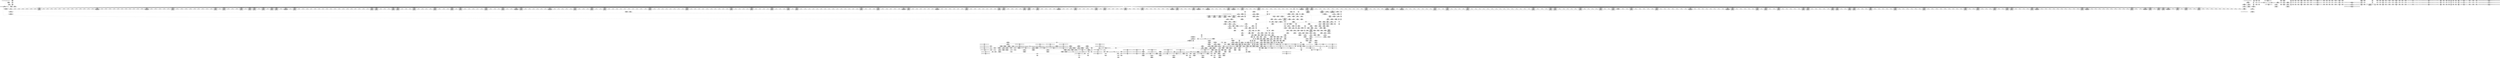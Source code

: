 digraph {
	CE0x50cbe20 [shape=record,shape=Mrecord,label="{CE0x50cbe20|dentry_has_perm:d_inode|security/selinux/hooks.c,1627|*SummSink*}"]
	CE0x5132e10 [shape=record,shape=Mrecord,label="{CE0x5132e10|12:_i32,_56:_i8*,_:_CRE_608,609_}"]
	CE0x50a75f0 [shape=record,shape=Mrecord,label="{CE0x50a75f0|selinux_inode_listxattr:tmp1|*SummSink*}"]
	CE0x512f510 [shape=record,shape=Mrecord,label="{CE0x512f510|12:_i32,_56:_i8*,_:_CRE_560,561_}"]
	CE0x5146cd0 [shape=record,shape=Mrecord,label="{CE0x5146cd0|inode_has_perm:tmp17|security/selinux/hooks.c,1617}"]
	CE0x50c0730 [shape=record,shape=Mrecord,label="{CE0x50c0730|i32_0|*Constant*}"]
	CE0x511fe80 [shape=record,shape=Mrecord,label="{CE0x511fe80|GLOBAL:cred_sid|*Constant*|*SummSink*}"]
	CE0x50f2f90 [shape=record,shape=Mrecord,label="{CE0x50f2f90|dentry_has_perm:tmp4|*LoadInst*|security/selinux/hooks.c,1627}"]
	CE0x51088a0 [shape=record,shape=Mrecord,label="{CE0x51088a0|12:_i32,_56:_i8*,_:_CRE_64,72_|*MultipleSource*|Function::inode_has_perm&Arg::inode::|*LoadInst*|security/selinux/hooks.c,1627|security/selinux/hooks.c,1611}"]
	CE0x5104c20 [shape=record,shape=Mrecord,label="{CE0x5104c20|__validate_creds:tmp1}"]
	CE0x50f7d20 [shape=record,shape=Mrecord,label="{CE0x50f7d20|__validate_creds:tmp2|include/linux/cred.h,173}"]
	CE0x5151670 [shape=record,shape=Mrecord,label="{CE0x5151670|i64*_getelementptr_inbounds_(_8_x_i64_,_8_x_i64_*___llvm_gcov_ctr154,_i64_0,_i64_5)|*Constant*|*SummSource*}"]
	CE0x50f8090 [shape=record,shape=Mrecord,label="{CE0x50f8090|__validate_creds:tmp3|include/linux/cred.h,173}"]
	CE0x50fbfb0 [shape=record,shape=Mrecord,label="{CE0x50fbfb0|inode_has_perm:tmp18|security/selinux/hooks.c,1617|*SummSource*}"]
	"CONST[source:0(mediator),value:0(static)][purpose:{operation}][SrcIdx:1]"
	CE0x513a840 [shape=record,shape=Mrecord,label="{CE0x513a840|12:_i32,_56:_i8*,_:_CRE_899,900_}"]
	CE0x50bc660 [shape=record,shape=Mrecord,label="{CE0x50bc660|12:_i32,_56:_i8*,_:_CRE_143,144_}"]
	CE0x50d3020 [shape=record,shape=Mrecord,label="{CE0x50d3020|104:_%struct.inode*,_:_CRE_96,104_|*MultipleSource*|Function::selinux_inode_listxattr&Arg::dentry::|Function::dentry_has_perm&Arg::dentry::|security/selinux/hooks.c,1627}"]
	CE0x5135d40 [shape=record,shape=Mrecord,label="{CE0x5135d40|12:_i32,_56:_i8*,_:_CRE_736,740_|*MultipleSource*|Function::inode_has_perm&Arg::inode::|*LoadInst*|security/selinux/hooks.c,1627|security/selinux/hooks.c,1611}"]
	CE0x5114c10 [shape=record,shape=Mrecord,label="{CE0x5114c10|inode_has_perm:do.body|*SummSource*}"]
	CE0x5133c50 [shape=record,shape=Mrecord,label="{CE0x5133c50|12:_i32,_56:_i8*,_:_CRE_620,621_}"]
	CE0x51484f0 [shape=record,shape=Mrecord,label="{CE0x51484f0|inode_has_perm:tmp19|security/selinux/hooks.c,1618}"]
	CE0x512e310 [shape=record,shape=Mrecord,label="{CE0x512e310|12:_i32,_56:_i8*,_:_CRE_536,540_|*MultipleSource*|Function::inode_has_perm&Arg::inode::|*LoadInst*|security/selinux/hooks.c,1627|security/selinux/hooks.c,1611}"]
	CE0x5111a90 [shape=record,shape=Mrecord,label="{CE0x5111a90|12:_i32,_56:_i8*,_:_CRE_40,48_|*MultipleSource*|Function::inode_has_perm&Arg::inode::|*LoadInst*|security/selinux/hooks.c,1627|security/selinux/hooks.c,1611}"]
	CE0x514f940 [shape=record,shape=Mrecord,label="{CE0x514f940|GLOBAL:__llvm_gcov_ctr154|Global_var:__llvm_gcov_ctr154}"]
	CE0x50fc640 [shape=record,shape=Mrecord,label="{CE0x50fc640|inode_has_perm:call4|security/selinux/hooks.c,1617|*SummSink*}"]
	CE0x50d25d0 [shape=record,shape=Mrecord,label="{CE0x50d25d0|104:_%struct.inode*,_:_CRE_72,80_|*MultipleSource*|Function::selinux_inode_listxattr&Arg::dentry::|Function::dentry_has_perm&Arg::dentry::|security/selinux/hooks.c,1627}"]
	CE0x516e350 [shape=record,shape=Mrecord,label="{CE0x516e350|cred_sid:bb|*SummSink*}"]
	CE0x5151d30 [shape=record,shape=Mrecord,label="{CE0x5151d30|inode_has_perm:tmp11|security/selinux/hooks.c,1612|*SummSink*}"]
	CE0x50cef10 [shape=record,shape=Mrecord,label="{CE0x50cef10|__validate_creds:tmp|*SummSink*}"]
	CE0x5115ed0 [shape=record,shape=Mrecord,label="{CE0x5115ed0|__validate_creds:tmp6|include/linux/cred.h,174|*SummSink*}"]
	CE0x510f190 [shape=record,shape=Mrecord,label="{CE0x510f190|104:_%struct.inode*,_:_CRE_310,311_}"]
	CE0x50b9960 [shape=record,shape=Mrecord,label="{CE0x50b9960|selinux_inode_listxattr:tmp17|security/selinux/hooks.c,3048|*SummSource*}"]
	CE0x512ded0 [shape=record,shape=Mrecord,label="{CE0x512ded0|12:_i32,_56:_i8*,_:_CRE_520,528_|*MultipleSource*|Function::inode_has_perm&Arg::inode::|*LoadInst*|security/selinux/hooks.c,1627|security/selinux/hooks.c,1611}"]
	CE0x5143940 [shape=record,shape=Mrecord,label="{CE0x5143940|i32_10|*Constant*}"]
	CE0x51211a0 [shape=record,shape=Mrecord,label="{CE0x51211a0|12:_i32,_56:_i8*,_:_CRE_175,176_}"]
	CE0x50b5110 [shape=record,shape=Mrecord,label="{CE0x50b5110|GLOBAL:selinux_inode_listxattr.__warned|Global_var:selinux_inode_listxattr.__warned}"]
	CE0x514e270 [shape=record,shape=Mrecord,label="{CE0x514e270|GLOBAL:llvm.expect.i64|*Constant*|*SummSource*}"]
	CE0x513d430 [shape=record,shape=Mrecord,label="{CE0x513d430|12:_i32,_56:_i8*,_:_CRE_936,944_|*MultipleSource*|Function::inode_has_perm&Arg::inode::|*LoadInst*|security/selinux/hooks.c,1627|security/selinux/hooks.c,1611}"]
	CE0x513ae30 [shape=record,shape=Mrecord,label="{CE0x513ae30|12:_i32,_56:_i8*,_:_CRE_904,905_}"]
	CE0x50cac00 [shape=record,shape=Mrecord,label="{CE0x50cac00|i64*_getelementptr_inbounds_(_11_x_i64_,_11_x_i64_*___llvm_gcov_ctr240,_i64_0,_i64_1)|*Constant*|*SummSource*}"]
	CE0x510f8e0 [shape=record,shape=Mrecord,label="{CE0x510f8e0|104:_%struct.inode*,_:_CRE_318,319_}"]
	CE0x50bcfb0 [shape=record,shape=Mrecord,label="{CE0x50bcfb0|12:_i32,_56:_i8*,_:_CRE_2,4_|*MultipleSource*|Function::inode_has_perm&Arg::inode::|*LoadInst*|security/selinux/hooks.c,1627|security/selinux/hooks.c,1611}"]
	CE0x50fc510 [shape=record,shape=Mrecord,label="{CE0x50fc510|inode_has_perm:call4|security/selinux/hooks.c,1617|*SummSource*}"]
	CE0x5105100 [shape=record,shape=Mrecord,label="{CE0x5105100|__validate_creds:file|Function::__validate_creds&Arg::file::|*SummSink*}"]
	CE0x513a970 [shape=record,shape=Mrecord,label="{CE0x513a970|12:_i32,_56:_i8*,_:_CRE_900,901_}"]
	CE0x510aff0 [shape=record,shape=Mrecord,label="{CE0x510aff0|104:_%struct.inode*,_:_CRE_202,203_}"]
	CE0x5118bb0 [shape=record,shape=Mrecord,label="{CE0x5118bb0|104:_%struct.inode*,_:_CRE_153,154_}"]
	CE0x5103290 [shape=record,shape=Mrecord,label="{CE0x5103290|i8*_getelementptr_inbounds_(_25_x_i8_,_25_x_i8_*_.str3,_i32_0,_i32_0)|*Constant*}"]
	"CONST[source:0(mediator),value:2(dynamic)][purpose:{subject}]"
	CE0x511d360 [shape=record,shape=Mrecord,label="{CE0x511d360|0:_i32,_4:_i32,_8:_i32,_12:_i32,_:_CMRE_20,24_|*MultipleSource*|security/selinux/hooks.c,196|*LoadInst*|security/selinux/hooks.c,196|security/selinux/hooks.c,197}"]
	CE0x512e9a0 [shape=record,shape=Mrecord,label="{CE0x512e9a0|12:_i32,_56:_i8*,_:_CRE_552,553_}"]
	CE0x50f4430 [shape=record,shape=Mrecord,label="{CE0x50f4430|dentry_has_perm:u|security/selinux/hooks.c,1631|*SummSource*}"]
	CE0x51485d0 [shape=record,shape=Mrecord,label="{CE0x51485d0|inode_has_perm:tmp19|security/selinux/hooks.c,1618|*SummSink*}"]
	CE0x51173c0 [shape=record,shape=Mrecord,label="{CE0x51173c0|__validate_creds:tmp5|include/linux/cred.h,173}"]
	CE0x513bed0 [shape=record,shape=Mrecord,label="{CE0x513bed0|12:_i32,_56:_i8*,_:_CRE_918,919_}"]
	CE0x5114d70 [shape=record,shape=Mrecord,label="{CE0x5114d70|inode_has_perm:bb}"]
	CE0x50f9b40 [shape=record,shape=Mrecord,label="{CE0x50f9b40|__validate_creds:lnot|include/linux/cred.h,173|*SummSource*}"]
	CE0x50c39f0 [shape=record,shape=Mrecord,label="{CE0x50c39f0|selinux_inode_listxattr:tmp11|security/selinux/hooks.c,3048}"]
	CE0x50c9090 [shape=record,shape=Mrecord,label="{CE0x50c9090|selinux_inode_listxattr:tmp11|security/selinux/hooks.c,3048|*SummSink*}"]
	CE0x513ee80 [shape=record,shape=Mrecord,label="{CE0x513ee80|inode_has_perm:tmp6|*LoadInst*|security/selinux/hooks.c,1611}"]
	CE0x50fb1b0 [shape=record,shape=Mrecord,label="{CE0x50fb1b0|avc_has_perm:ssid|Function::avc_has_perm&Arg::ssid::|*SummSink*}"]
	CE0x512f2b0 [shape=record,shape=Mrecord,label="{CE0x512f2b0|12:_i32,_56:_i8*,_:_CRE_558,559_}"]
	CE0x50a90e0 [shape=record,shape=Mrecord,label="{CE0x50a90e0|GLOBAL:dentry_has_perm|*Constant*|*SummSink*}"]
	CE0x51512d0 [shape=record,shape=Mrecord,label="{CE0x51512d0|i64*_getelementptr_inbounds_(_8_x_i64_,_8_x_i64_*___llvm_gcov_ctr154,_i64_0,_i64_5)|*Constant*}"]
	CE0x50c2090 [shape=record,shape=Mrecord,label="{CE0x50c2090|selinux_inode_listxattr:tmp3|*SummSource*}"]
	CE0x50d6630 [shape=record,shape=Mrecord,label="{CE0x50d6630|12:_i32,_56:_i8*,_:_CRE_161,162_}"]
	CE0x50ca730 [shape=record,shape=Mrecord,label="{CE0x50ca730|selinux_inode_listxattr:tobool1|security/selinux/hooks.c,3048}"]
	CE0x511a160 [shape=record,shape=Mrecord,label="{CE0x511a160|i64*_getelementptr_inbounds_(_2_x_i64_,_2_x_i64_*___llvm_gcov_ctr131,_i64_0,_i64_0)|*Constant*|*SummSink*}"]
	CE0x5120de0 [shape=record,shape=Mrecord,label="{CE0x5120de0|12:_i32,_56:_i8*,_:_CRE_171,172_}"]
	CE0x50c65a0 [shape=record,shape=Mrecord,label="{CE0x50c65a0|i64*_getelementptr_inbounds_(_11_x_i64_,_11_x_i64_*___llvm_gcov_ctr240,_i64_0,_i64_1)|*Constant*|*SummSink*}"]
	CE0x50a4be0 [shape=record,shape=Mrecord,label="{CE0x50a4be0|_ret_i32_%retval.0,_!dbg_!27739|security/selinux/hooks.c,1618}"]
	CE0x5149a80 [shape=record,shape=Mrecord,label="{CE0x5149a80|__validate_creds:lnot.ext|include/linux/cred.h,173}"]
	CE0x50c9e00 [shape=record,shape=Mrecord,label="{CE0x50c9e00|i64*_getelementptr_inbounds_(_11_x_i64_,_11_x_i64_*___llvm_gcov_ctr240,_i64_0,_i64_6)|*Constant*|*SummSink*}"]
	CE0x5132360 [shape=record,shape=Mrecord,label="{CE0x5132360|12:_i32,_56:_i8*,_:_CRE_599,600_}"]
	CE0x5110e10 [shape=record,shape=Mrecord,label="{CE0x5110e10|inode_has_perm:tmp4|security/selinux/hooks.c,1609|*SummSource*}"]
	CE0x5106990 [shape=record,shape=Mrecord,label="{CE0x5106990|__validate_creds:line|Function::__validate_creds&Arg::line::|*SummSource*}"]
	CE0x510b770 [shape=record,shape=Mrecord,label="{CE0x510b770|104:_%struct.inode*,_:_CRE_210,211_}"]
	CE0x50d7c10 [shape=record,shape=Mrecord,label="{CE0x50d7c10|i64_2|*Constant*}"]
	CE0x5119c10 [shape=record,shape=Mrecord,label="{CE0x5119c10|dentry_has_perm:ad|security/selinux/hooks.c, 1628|*SummSource*}"]
	CE0x50bc750 [shape=record,shape=Mrecord,label="{CE0x50bc750|12:_i32,_56:_i8*,_:_CRE_144,145_}"]
	CE0x50b5d70 [shape=record,shape=Mrecord,label="{CE0x50b5d70|i8_1|*Constant*|*SummSink*}"]
	CE0x5130cd0 [shape=record,shape=Mrecord,label="{CE0x5130cd0|12:_i32,_56:_i8*,_:_CRE_580,581_}"]
	CE0x511fff0 [shape=record,shape=Mrecord,label="{CE0x511fff0|cred_sid:entry}"]
	CE0x51053f0 [shape=record,shape=Mrecord,label="{CE0x51053f0|_call_void_mcount()_#3}"]
	CE0x5126490 [shape=record,shape=Mrecord,label="{CE0x5126490|12:_i32,_56:_i8*,_:_CRE_268,269_}"]
	CE0x510ae10 [shape=record,shape=Mrecord,label="{CE0x510ae10|104:_%struct.inode*,_:_CRE_200,201_}"]
	CE0x51313f0 [shape=record,shape=Mrecord,label="{CE0x51313f0|12:_i32,_56:_i8*,_:_CRE_586,587_}"]
	CE0x50c95a0 [shape=record,shape=Mrecord,label="{CE0x50c95a0|selinux_inode_listxattr:tmp12|security/selinux/hooks.c,3048|*SummSink*}"]
	CE0x5121830 [shape=record,shape=Mrecord,label="{CE0x5121830|12:_i32,_56:_i8*,_:_CRE_182,183_}"]
	CE0x512ae40 [shape=record,shape=Mrecord,label="{CE0x512ae40|12:_i32,_56:_i8*,_:_CRE_408,416_|*MultipleSource*|Function::inode_has_perm&Arg::inode::|*LoadInst*|security/selinux/hooks.c,1627|security/selinux/hooks.c,1611}"]
	CE0x5107f50 [shape=record,shape=Mrecord,label="{CE0x5107f50|inode_has_perm:return}"]
	CE0x514f600 [shape=record,shape=Mrecord,label="{CE0x514f600|inode_has_perm:tmp7|security/selinux/hooks.c,1611|*SummSink*}"]
	CE0x5122a40 [shape=record,shape=Mrecord,label="{CE0x5122a40|12:_i32,_56:_i8*,_:_CRE_196,197_}"]
	CE0x511e8e0 [shape=record,shape=Mrecord,label="{CE0x511e8e0|i64*_getelementptr_inbounds_(_8_x_i64_,_8_x_i64_*___llvm_gcov_ctr154,_i64_0,_i64_6)|*Constant*|*SummSource*}"]
	CE0x516d160 [shape=record,shape=Mrecord,label="{CE0x516d160|__validate_creds:tmp8|include/linux/cred.h,175}"]
	CE0x50d90f0 [shape=record,shape=Mrecord,label="{CE0x50d90f0|dentry_has_perm:dentry1|security/selinux/hooks.c,1631|*SummSink*}"]
	CE0x513c260 [shape=record,shape=Mrecord,label="{CE0x513c260|12:_i32,_56:_i8*,_:_CRE_921,922_}"]
	"CONST[source:0(mediator),value:2(dynamic)][purpose:{subject}][SrcIdx:3]"
	CE0x5109030 [shape=record,shape=Mrecord,label="{CE0x5109030|GLOBAL:llvm.expect.i64|*Constant*}"]
	CE0x516e160 [shape=record,shape=Mrecord,label="{CE0x516e160|cred_sid:bb}"]
	CE0x512fb00 [shape=record,shape=Mrecord,label="{CE0x512fb00|12:_i32,_56:_i8*,_:_CRE_565,566_}"]
	CE0x514d470 [shape=record,shape=Mrecord,label="{CE0x514d470|inode_has_perm:conv|security/selinux/hooks.c,1611}"]
	CE0x513a120 [shape=record,shape=Mrecord,label="{CE0x513a120|12:_i32,_56:_i8*,_:_CRE_893,894_}"]
	CE0x50ca250 [shape=record,shape=Mrecord,label="{CE0x50ca250|selinux_inode_listxattr:tmp5|security/selinux/hooks.c,3048|*SummSource*}"]
	CE0x50da610 [shape=record,shape=Mrecord,label="{CE0x50da610|inode_has_perm:perms|Function::inode_has_perm&Arg::perms::}"]
	CE0x50d80d0 [shape=record,shape=Mrecord,label="{CE0x50d80d0|i8*_getelementptr_inbounds_(_25_x_i8_,_25_x_i8_*_.str3,_i32_0,_i32_0)|*Constant*|*SummSource*}"]
	CE0x514dd70 [shape=record,shape=Mrecord,label="{CE0x514dd70|GLOBAL:llvm.expect.i64|*Constant*}"]
	CE0x510be00 [shape=record,shape=Mrecord,label="{CE0x510be00|104:_%struct.inode*,_:_CRE_217,218_}"]
	CE0x50d98b0 [shape=record,shape=Mrecord,label="{CE0x50d98b0|GLOBAL:inode_has_perm|*Constant*|*SummSink*}"]
	CE0x50d0e30 [shape=record,shape=Mrecord,label="{CE0x50d0e30|i64*_getelementptr_inbounds_(_5_x_i64_,_5_x_i64_*___llvm_gcov_ctr155,_i64_0,_i64_0)|*Constant*|*SummSink*}"]
	CE0x50ac790 [shape=record,shape=Mrecord,label="{CE0x50ac790|104:_%struct.inode*,_:_CRE_181,182_}"]
	CE0x50b30d0 [shape=record,shape=Mrecord,label="{CE0x50b30d0|selinux_inode_listxattr:if.end|*SummSink*}"]
	CE0x50a8df0 [shape=record,shape=Mrecord,label="{CE0x50a8df0|dentry_has_perm:entry}"]
	CE0x514e6c0 [shape=record,shape=Mrecord,label="{CE0x514e6c0|i64_4|*Constant*}"]
	CE0x5125060 [shape=record,shape=Mrecord,label="{CE0x5125060|12:_i32,_56:_i8*,_:_CRE_251,252_}"]
	CE0x50bb500 [shape=record,shape=Mrecord,label="{CE0x50bb500|i32_1|*Constant*}"]
	CE0x50c48b0 [shape=record,shape=Mrecord,label="{CE0x50c48b0|i64_4|*Constant*}"]
	CE0x50ad000 [shape=record,shape=Mrecord,label="{CE0x50ad000|104:_%struct.inode*,_:_CRE_190,191_}"]
	CE0x5121fb0 [shape=record,shape=Mrecord,label="{CE0x5121fb0|12:_i32,_56:_i8*,_:_CRE_190,191_}"]
	CE0x512d2a0 [shape=record,shape=Mrecord,label="{CE0x512d2a0|12:_i32,_56:_i8*,_:_CRE_487,488_}"]
	CE0x5138960 [shape=record,shape=Mrecord,label="{CE0x5138960|12:_i32,_56:_i8*,_:_CRE_873,874_}"]
	CE0x50f47d0 [shape=record,shape=Mrecord,label="{CE0x50f47d0|dentry_has_perm:call|security/selinux/hooks.c,1632}"]
	CE0x50cbf90 [shape=record,shape=Mrecord,label="{CE0x50cbf90|dentry_has_perm:d_inode|security/selinux/hooks.c,1627}"]
	CE0x5110940 [shape=record,shape=Mrecord,label="{CE0x5110940|cred_sid:tmp2|*SummSource*}"]
	CE0x5118d90 [shape=record,shape=Mrecord,label="{CE0x5118d90|104:_%struct.inode*,_:_CRE_155,156_}"]
	CE0x5126360 [shape=record,shape=Mrecord,label="{CE0x5126360|12:_i32,_56:_i8*,_:_CRE_267,268_}"]
	CE0x50cbe90 [shape=record,shape=Mrecord,label="{CE0x50cbe90|104:_%struct.inode*,_:_CRE_0,4_|*MultipleSource*|Function::selinux_inode_listxattr&Arg::dentry::|Function::dentry_has_perm&Arg::dentry::|security/selinux/hooks.c,1627}"]
	CE0x5133d80 [shape=record,shape=Mrecord,label="{CE0x5133d80|12:_i32,_56:_i8*,_:_CRE_621,622_}"]
	CE0x5108ed0 [shape=record,shape=Mrecord,label="{CE0x5108ed0|__validate_creds:conv|include/linux/cred.h,173|*SummSink*}"]
	CE0x50aaec0 [shape=record,shape=Mrecord,label="{CE0x50aaec0|_ret_i32_%call,_!dbg_!27723|security/selinux/hooks.c,1632|*SummSink*}"]
	CE0x50a2270 [shape=record,shape=Mrecord,label="{CE0x50a2270|selinux_inode_listxattr:entry|*SummSource*}"]
	CE0x513a4b0 [shape=record,shape=Mrecord,label="{CE0x513a4b0|12:_i32,_56:_i8*,_:_CRE_896,897_}"]
	CE0x510bb30 [shape=record,shape=Mrecord,label="{CE0x510bb30|104:_%struct.inode*,_:_CRE_214,215_}"]
	CE0x50ffa30 [shape=record,shape=Mrecord,label="{CE0x50ffa30|_call_void___invalid_creds(%struct.cred*_%cred,_i8*_%file,_i32_%line)_#10,_!dbg_!27721|include/linux/cred.h,174}"]
	CE0x51325c0 [shape=record,shape=Mrecord,label="{CE0x51325c0|12:_i32,_56:_i8*,_:_CRE_601,602_}"]
	CE0x516e800 [shape=record,shape=Mrecord,label="{CE0x516e800|i64*_getelementptr_inbounds_(_2_x_i64_,_2_x_i64_*___llvm_gcov_ctr131,_i64_0,_i64_0)|*Constant*|*SummSource*}"]
	CE0x50d6880 [shape=record,shape=Mrecord,label="{CE0x50d6880|i64*_getelementptr_inbounds_(_2_x_i64_,_2_x_i64_*___llvm_gcov_ctr153,_i64_0,_i64_1)|*Constant*|*SummSink*}"]
	CE0x51253f0 [shape=record,shape=Mrecord,label="{CE0x51253f0|12:_i32,_56:_i8*,_:_CRE_254,255_}"]
	CE0x5129410 [shape=record,shape=Mrecord,label="{CE0x5129410|12:_i32,_56:_i8*,_:_CRE_308,309_}"]
	CE0x50aa8e0 [shape=record,shape=Mrecord,label="{CE0x50aa8e0|dentry_has_perm:av|Function::dentry_has_perm&Arg::av::}"]
	CE0x513d1d0 [shape=record,shape=Mrecord,label="{CE0x513d1d0|12:_i32,_56:_i8*,_:_CRE_934,935_}"]
	CE0x510d520 [shape=record,shape=Mrecord,label="{CE0x510d520|i64_1|*Constant*}"]
	CE0x50b2ba0 [shape=record,shape=Mrecord,label="{CE0x50b2ba0|i64*_getelementptr_inbounds_(_2_x_i64_,_2_x_i64_*___llvm_gcov_ctr98,_i64_0,_i64_1)|*Constant*|*SummSource*}"]
	CE0x50c0a30 [shape=record,shape=Mrecord,label="{CE0x50c0a30|i32_0|*Constant*|*SummSink*}"]
	CE0x50b3140 [shape=record,shape=Mrecord,label="{CE0x50b3140|selinux_inode_listxattr:bb}"]
	CE0x5132820 [shape=record,shape=Mrecord,label="{CE0x5132820|12:_i32,_56:_i8*,_:_CRE_603,604_}"]
	CE0x512bf10 [shape=record,shape=Mrecord,label="{CE0x512bf10|12:_i32,_56:_i8*,_:_CRE_472,473_}"]
	CE0x511f830 [shape=record,shape=Mrecord,label="{CE0x511f830|inode_has_perm:call|security/selinux/hooks.c,1614|*SummSink*}"]
	CE0x5107980 [shape=record,shape=Mrecord,label="{CE0x5107980|__validate_creds:call|include/linux/cred.h,173|*SummSource*}"]
	CE0x512cde0 [shape=record,shape=Mrecord,label="{CE0x512cde0|12:_i32,_56:_i8*,_:_CRE_483,484_}"]
	CE0x510b4a0 [shape=record,shape=Mrecord,label="{CE0x510b4a0|104:_%struct.inode*,_:_CRE_207,208_}"]
	CE0x5148d10 [shape=record,shape=Mrecord,label="{CE0x5148d10|inode_has_perm:tmp20|security/selinux/hooks.c,1618|*SummSink*}"]
	CE0x50d93a0 [shape=record,shape=Mrecord,label="{CE0x50d93a0|GLOBAL:inode_has_perm|*Constant*}"]
	CE0x50d24a0 [shape=record,shape=Mrecord,label="{CE0x50d24a0|104:_%struct.inode*,_:_CRE_64,72_|*MultipleSource*|Function::selinux_inode_listxattr&Arg::dentry::|Function::dentry_has_perm&Arg::dentry::|security/selinux/hooks.c,1627}"]
	CE0x50d0d20 [shape=record,shape=Mrecord,label="{CE0x50d0d20|i64*_getelementptr_inbounds_(_5_x_i64_,_5_x_i64_*___llvm_gcov_ctr155,_i64_0,_i64_0)|*Constant*|*SummSource*}"]
	CE0x514a680 [shape=record,shape=Mrecord,label="{CE0x514a680|__validate_creds:bb}"]
	CE0x5107a50 [shape=record,shape=Mrecord,label="{CE0x5107a50|__validate_creds:call|include/linux/cred.h,173|*SummSink*}"]
	CE0x50b4de0 [shape=record,shape=Mrecord,label="{CE0x50b4de0|selinux_inode_listxattr:tmp7|security/selinux/hooks.c,3048|*SummSource*}"]
	CE0x5130220 [shape=record,shape=Mrecord,label="{CE0x5130220|12:_i32,_56:_i8*,_:_CRE_571,572_}"]
	CE0x514ce10 [shape=record,shape=Mrecord,label="{CE0x514ce10|inode_has_perm:lnot1|security/selinux/hooks.c,1611}"]
	CE0x50fb270 [shape=record,shape=Mrecord,label="{CE0x50fb270|avc_has_perm:tsid|Function::avc_has_perm&Arg::tsid::}"]
	CE0x513f0d0 [shape=record,shape=Mrecord,label="{CE0x513f0d0|inode_has_perm:tmp6|*LoadInst*|security/selinux/hooks.c,1611|*SummSource*}"]
	CE0x510a870 [shape=record,shape=Mrecord,label="{CE0x510a870|104:_%struct.inode*,_:_CRE_194,195_}"]
	CE0x50ffb60 [shape=record,shape=Mrecord,label="{CE0x50ffb60|i64*_getelementptr_inbounds_(_5_x_i64_,_5_x_i64_*___llvm_gcov_ctr155,_i64_0,_i64_4)|*Constant*}"]
	CE0x51500a0 [shape=record,shape=Mrecord,label="{CE0x51500a0|inode_has_perm:tmp9|security/selinux/hooks.c,1611|*SummSource*}"]
	CE0x5119330 [shape=record,shape=Mrecord,label="{CE0x5119330|104:_%struct.inode*,_:_CRE_161,162_}"]
	CE0x5130f30 [shape=record,shape=Mrecord,label="{CE0x5130f30|12:_i32,_56:_i8*,_:_CRE_582,583_}"]
	CE0x5118730 [shape=record,shape=Mrecord,label="{CE0x5118730|104:_%struct.inode*,_:_CRE_148,149_}"]
	CE0x5134e00 [shape=record,shape=Mrecord,label="{CE0x5134e00|12:_i32,_56:_i8*,_:_CRE_680,684_|*MultipleSource*|Function::inode_has_perm&Arg::inode::|*LoadInst*|security/selinux/hooks.c,1627|security/selinux/hooks.c,1611}"]
	CE0x5116ba0 [shape=record,shape=Mrecord,label="{CE0x5116ba0|__validate_creds:tmp3|include/linux/cred.h,173|*SummSource*}"]
	CE0x514a7c0 [shape=record,shape=Mrecord,label="{CE0x514a7c0|avc_has_perm:tclass|Function::avc_has_perm&Arg::tclass::}"]
	CE0x510b1d0 [shape=record,shape=Mrecord,label="{CE0x510b1d0|104:_%struct.inode*,_:_CRE_204,205_}"]
	CE0x510e9d0 [shape=record,shape=Mrecord,label="{CE0x510e9d0|104:_%struct.inode*,_:_CRE_304,305_}"]
	CE0x510b2c0 [shape=record,shape=Mrecord,label="{CE0x510b2c0|104:_%struct.inode*,_:_CRE_205,206_}"]
	CE0x510b3b0 [shape=record,shape=Mrecord,label="{CE0x510b3b0|104:_%struct.inode*,_:_CRE_206,207_}"]
	CE0x5122dd0 [shape=record,shape=Mrecord,label="{CE0x5122dd0|12:_i32,_56:_i8*,_:_CRE_199,200_}"]
	CE0x50ffee0 [shape=record,shape=Mrecord,label="{CE0x50ffee0|_call_void___invalid_creds(%struct.cred*_%cred,_i8*_%file,_i32_%line)_#10,_!dbg_!27721|include/linux/cred.h,174|*SummSink*}"]
	CE0x5130810 [shape=record,shape=Mrecord,label="{CE0x5130810|12:_i32,_56:_i8*,_:_CRE_576,577_}"]
	CE0x50bac20 [shape=record,shape=Mrecord,label="{CE0x50bac20|cred_sid:tmp4|*LoadInst*|security/selinux/hooks.c,196|*SummSink*}"]
	CE0x5118ca0 [shape=record,shape=Mrecord,label="{CE0x5118ca0|104:_%struct.inode*,_:_CRE_154,155_}"]
	CE0x5118120 [shape=record,shape=Mrecord,label="{CE0x5118120|104:_%struct.inode*,_:_CRE_144,145_}"]
	CE0x5166db0 [shape=record,shape=Mrecord,label="{CE0x5166db0|i32_3|*Constant*}"]
	CE0x50aab10 [shape=record,shape=Mrecord,label="{CE0x50aab10|dentry_has_perm:av|Function::dentry_has_perm&Arg::av::|*SummSink*}"]
	CE0x51265c0 [shape=record,shape=Mrecord,label="{CE0x51265c0|12:_i32,_56:_i8*,_:_CRE_269,270_}"]
	CE0x5149c70 [shape=record,shape=Mrecord,label="{CE0x5149c70|__validate_creds:lnot.ext|include/linux/cred.h,173|*SummSink*}"]
	CE0x5111990 [shape=record,shape=Mrecord,label="{CE0x5111990|12:_i32,_56:_i8*,_:_CRE_32,40_|*MultipleSource*|Function::inode_has_perm&Arg::inode::|*LoadInst*|security/selinux/hooks.c,1627|security/selinux/hooks.c,1611}"]
	CE0x50b9be0 [shape=record,shape=Mrecord,label="{CE0x50b9be0|selinux_inode_listxattr:tmp18|security/selinux/hooks.c,3048}"]
	CE0x5126820 [shape=record,shape=Mrecord,label="{CE0x5126820|12:_i32,_56:_i8*,_:_CRE_271,272_}"]
	CE0x512d840 [shape=record,shape=Mrecord,label="{CE0x512d840|12:_i32,_56:_i8*,_:_CRE_504,508_|*MultipleSource*|Function::inode_has_perm&Arg::inode::|*LoadInst*|security/selinux/hooks.c,1627|security/selinux/hooks.c,1611}"]
	CE0x50ba6e0 [shape=record,shape=Mrecord,label="{CE0x50ba6e0|selinux_inode_listxattr:tmp19|security/selinux/hooks.c,3048|*SummSource*}"]
	CE0x5116e90 [shape=record,shape=Mrecord,label="{CE0x5116e90|__validate_creds:tmp4|include/linux/cred.h,173|*SummSource*}"]
	CE0x50fb420 [shape=record,shape=Mrecord,label="{CE0x50fb420|avc_has_perm:tsid|Function::avc_has_perm&Arg::tsid::|*SummSource*}"]
	CE0x5127fe0 [shape=record,shape=Mrecord,label="{CE0x5127fe0|12:_i32,_56:_i8*,_:_CRE_291,292_}"]
	CE0x50b3d70 [shape=record,shape=Mrecord,label="{CE0x50b3d70|selinux_inode_listxattr:tmp20|security/selinux/hooks.c,3048|*SummSource*}"]
	CE0x50f87d0 [shape=record,shape=Mrecord,label="{CE0x50f87d0|_call_void_mcount()_#3|*SummSource*}"]
	CE0x50fccb0 [shape=record,shape=Mrecord,label="{CE0x50fccb0|avc_has_perm:entry}"]
	CE0x50bb670 [shape=record,shape=Mrecord,label="{CE0x50bb670|cred_sid:sid|security/selinux/hooks.c,197}"]
	CE0x510f430 [shape=record,shape=Mrecord,label="{CE0x510f430|104:_%struct.inode*,_:_CRE_313,314_}"]
	CE0x50abe30 [shape=record,shape=Mrecord,label="{CE0x50abe30|104:_%struct.inode*,_:_CRE_171,172_}"]
	CE0x51298d0 [shape=record,shape=Mrecord,label="{CE0x51298d0|12:_i32,_56:_i8*,_:_CRE_312,320_|*MultipleSource*|Function::inode_has_perm&Arg::inode::|*LoadInst*|security/selinux/hooks.c,1627|security/selinux/hooks.c,1611}"]
	CE0x5127400 [shape=record,shape=Mrecord,label="{CE0x5127400|12:_i32,_56:_i8*,_:_CRE_281,282_}"]
	CE0x513ea50 [shape=record,shape=Mrecord,label="{CE0x513ea50|12:_i32,_56:_i8*,_:_CRE_992,1000_|*MultipleSource*|Function::inode_has_perm&Arg::inode::|*LoadInst*|security/selinux/hooks.c,1627|security/selinux/hooks.c,1611}"]
	CE0x51347a0 [shape=record,shape=Mrecord,label="{CE0x51347a0|12:_i32,_56:_i8*,_:_CRE_656,664_|*MultipleSource*|Function::inode_has_perm&Arg::inode::|*LoadInst*|security/selinux/hooks.c,1627|security/selinux/hooks.c,1611}"]
	CE0x5114610 [shape=record,shape=Mrecord,label="{CE0x5114610|inode_has_perm:tmp2|*SummSource*}"]
	CE0x510edb0 [shape=record,shape=Mrecord,label="{CE0x510edb0|104:_%struct.inode*,_:_CRE_306,307_}"]
	CE0x512da90 [shape=record,shape=Mrecord,label="{CE0x512da90|12:_i32,_56:_i8*,_:_CRE_508,512_|*MultipleSource*|Function::inode_has_perm&Arg::inode::|*LoadInst*|security/selinux/hooks.c,1627|security/selinux/hooks.c,1611}"]
	CE0x50bbfc0 [shape=record,shape=Mrecord,label="{CE0x50bbfc0|12:_i32,_56:_i8*,_:_CRE_137,138_}"]
	CE0x514b0d0 [shape=record,shape=Mrecord,label="{CE0x514b0d0|avc_has_perm:requested|Function::avc_has_perm&Arg::requested::|*SummSink*}"]
	CE0x50fa850 [shape=record,shape=Mrecord,label="{CE0x50fa850|__validate_creds:conv|include/linux/cred.h,173}"]
	CE0x5137880 [shape=record,shape=Mrecord,label="{CE0x5137880|12:_i32,_56:_i8*,_:_CRE_848,856_|*MultipleSource*|Function::inode_has_perm&Arg::inode::|*LoadInst*|security/selinux/hooks.c,1627|security/selinux/hooks.c,1611}"]
	CE0x50bf340 [shape=record,shape=Mrecord,label="{CE0x50bf340|i64_2|*Constant*|*SummSink*}"]
	CE0x513dac0 [shape=record,shape=Mrecord,label="{CE0x513dac0|12:_i32,_56:_i8*,_:_CRE_968,976_|*MultipleSource*|Function::inode_has_perm&Arg::inode::|*LoadInst*|security/selinux/hooks.c,1627|security/selinux/hooks.c,1611}"]
	CE0x510f0d0 [shape=record,shape=Mrecord,label="{CE0x510f0d0|104:_%struct.inode*,_:_CRE_309,310_}"]
	CE0x50a9240 [shape=record,shape=Mrecord,label="{CE0x50a9240|dentry_has_perm:entry|*SummSource*}"]
	CE0x50af0a0 [shape=record,shape=Mrecord,label="{CE0x50af0a0|104:_%struct.inode*,_:_CRE_56,64_|*MultipleSource*|Function::selinux_inode_listxattr&Arg::dentry::|Function::dentry_has_perm&Arg::dentry::|security/selinux/hooks.c,1627}"]
	CE0x5122280 [shape=record,shape=Mrecord,label="{CE0x5122280|12:_i32,_56:_i8*,_:_CRE_193,194_}"]
	CE0x5116760 [shape=record,shape=Mrecord,label="{CE0x5116760|GLOBAL:__llvm_gcov_ctr155|Global_var:__llvm_gcov_ctr155}"]
	CE0x50a3190 [shape=record,shape=Mrecord,label="{CE0x50a3190|selinux_inode_listxattr:land.lhs.true2|*SummSink*}"]
	CE0x512a590 [shape=record,shape=Mrecord,label="{CE0x512a590|12:_i32,_56:_i8*,_:_CRE_376,384_|*MultipleSource*|Function::inode_has_perm&Arg::inode::|*LoadInst*|security/selinux/hooks.c,1627|security/selinux/hooks.c,1611}"]
	CE0x50b2340 [shape=record,shape=Mrecord,label="{CE0x50b2340|get_current:tmp1|*SummSource*}"]
	CE0x5111bc0 [shape=record,shape=Mrecord,label="{CE0x5111bc0|GLOBAL:creds_are_invalid|*Constant*|*SummSource*}"]
	CE0x516d000 [shape=record,shape=Mrecord,label="{CE0x516d000|i64*_getelementptr_inbounds_(_5_x_i64_,_5_x_i64_*___llvm_gcov_ctr155,_i64_0,_i64_4)|*Constant*|*SummSink*}"]
	CE0x513b550 [shape=record,shape=Mrecord,label="{CE0x513b550|12:_i32,_56:_i8*,_:_CRE_910,911_}"]
	CE0x510bc20 [shape=record,shape=Mrecord,label="{CE0x510bc20|104:_%struct.inode*,_:_CRE_215,216_}"]
	CE0x50b8a40 [shape=record,shape=Mrecord,label="{CE0x50b8a40|selinux_inode_listxattr:tmp14|security/selinux/hooks.c,3048|*SummSink*}"]
	CE0x5119ba0 [shape=record,shape=Mrecord,label="{CE0x5119ba0|dentry_has_perm:ad|security/selinux/hooks.c, 1628}"]
	CE0x50a7b10 [shape=record,shape=Mrecord,label="{CE0x50a7b10|i64_5|*Constant*}"]
	CE0x51157c0 [shape=record,shape=Mrecord,label="{CE0x51157c0|i64*_getelementptr_inbounds_(_5_x_i64_,_5_x_i64_*___llvm_gcov_ctr155,_i64_0,_i64_3)|*Constant*|*SummSource*}"]
	CE0x51490b0 [shape=record,shape=Mrecord,label="{CE0x51490b0|__validate_creds:if.then|*SummSource*}"]
	CE0x5132230 [shape=record,shape=Mrecord,label="{CE0x5132230|12:_i32,_56:_i8*,_:_CRE_598,599_}"]
	CE0x5121290 [shape=record,shape=Mrecord,label="{CE0x5121290|12:_i32,_56:_i8*,_:_CRE_176,177_}"]
	CE0x5148a00 [shape=record,shape=Mrecord,label="{CE0x5148a00|inode_has_perm:tmp20|security/selinux/hooks.c,1618}"]
	CE0x50d6360 [shape=record,shape=Mrecord,label="{CE0x50d6360|12:_i32,_56:_i8*,_:_CRE_158,159_}"]
	CE0x510d4b0 [shape=record,shape=Mrecord,label="{CE0x510d4b0|get_current:tmp|*SummSink*}"]
	CE0x50a88f0 [shape=record,shape=Mrecord,label="{CE0x50a88f0|selinux_inode_listxattr:call5|security/selinux/hooks.c,3050|*SummSink*}"]
	CE0x51382f0 [shape=record,shape=Mrecord,label="{CE0x51382f0|12:_i32,_56:_i8*,_:_CRE_867,868_}"]
	CE0x5147c00 [shape=record,shape=Mrecord,label="{CE0x5147c00|inode_has_perm:retval.0|*SummSource*}"]
	CE0x5120b10 [shape=record,shape=Mrecord,label="{CE0x5120b10|12:_i32,_56:_i8*,_:_CRE_168,169_}"]
	CE0x513e6c0 [shape=record,shape=Mrecord,label="{CE0x513e6c0|12:_i32,_56:_i8*,_:_CRE_983,984_}"]
	CE0x5145700 [shape=record,shape=Mrecord,label="{CE0x5145700|inode_has_perm:tmp13|security/selinux/hooks.c,1614|*SummSink*}"]
	CE0x50cdbc0 [shape=record,shape=Mrecord,label="{CE0x50cdbc0|_ret_void,_!dbg_!27722|include/linux/cred.h,175|*SummSource*}"]
	CE0x50db6c0 [shape=record,shape=Mrecord,label="{CE0x50db6c0|i64*_getelementptr_inbounds_(_11_x_i64_,_11_x_i64_*___llvm_gcov_ctr240,_i64_0,_i64_9)|*Constant*}"]
	CE0x510ca00 [shape=record,shape=Mrecord,label="{CE0x510ca00|COLLAPSED:_GCMRE___llvm_gcov_ctr98_internal_global_2_x_i64_zeroinitializer:_elem_0:default:}"]
	CE0x50a1de0 [shape=record,shape=Mrecord,label="{CE0x50a1de0|selinux_inode_listxattr:tmp13|security/selinux/hooks.c,3048|*SummSource*}"]
	CE0x5131d70 [shape=record,shape=Mrecord,label="{CE0x5131d70|12:_i32,_56:_i8*,_:_CRE_594,595_}"]
	CE0x50b3a60 [shape=record,shape=Mrecord,label="{CE0x50b3a60|i64*_getelementptr_inbounds_(_11_x_i64_,_11_x_i64_*___llvm_gcov_ctr240,_i64_0,_i64_10)|*Constant*|*SummSource*}"]
	CE0x50b3bf0 [shape=record,shape=Mrecord,label="{CE0x50b3bf0|selinux_inode_listxattr:tmp20|security/selinux/hooks.c,3048}"]
	CE0x50d7280 [shape=record,shape=Mrecord,label="{CE0x50d7280|GLOBAL:current_task|Global_var:current_task|*SummSource*}"]
	CE0x5111cf0 [shape=record,shape=Mrecord,label="{CE0x5111cf0|COLLAPSED:_CMRE:_elem_0:default:}"]
	CE0x50cedb0 [shape=record,shape=Mrecord,label="{CE0x50cedb0|__validate_creds:entry|*SummSink*}"]
	CE0x51184d0 [shape=record,shape=Mrecord,label="{CE0x51184d0|104:_%struct.inode*,_:_CRE_146,147_}"]
	CE0x5117630 [shape=record,shape=Mrecord,label="{CE0x5117630|0:_i8,_8:_%struct.dentry*,_24:_%struct.selinux_audit_data*,_:_SCMRE_0,1_|*MultipleSource*|security/selinux/hooks.c, 1628|security/selinux/hooks.c,1630}"]
	CE0x51318b0 [shape=record,shape=Mrecord,label="{CE0x51318b0|12:_i32,_56:_i8*,_:_CRE_590,591_}"]
	CE0x5104940 [shape=record,shape=Mrecord,label="{CE0x5104940|inode_has_perm:tmp}"]
	CE0x514c800 [shape=record,shape=Mrecord,label="{CE0x514c800|inode_has_perm:tobool|security/selinux/hooks.c,1611|*SummSink*}"]
	CE0x51446c0 [shape=record,shape=Mrecord,label="{CE0x51446c0|inode_has_perm:tmp16|security/selinux/hooks.c,1615}"]
	CE0x50c3200 [shape=record,shape=Mrecord,label="{CE0x50c3200|inode_has_perm:do.end|*SummSource*}"]
	CE0x510a2f0 [shape=record,shape=Mrecord,label="{CE0x510a2f0|i32_0|*Constant*}"]
	CE0x510bd10 [shape=record,shape=Mrecord,label="{CE0x510bd10|104:_%struct.inode*,_:_CRE_216,217_}"]
	CE0x50a8260 [shape=record,shape=Mrecord,label="{CE0x50a8260|selinux_inode_listxattr:tmp21|security/selinux/hooks.c,3048|*SummSource*}"]
	CE0x50b7bb0 [shape=record,shape=Mrecord,label="{CE0x50b7bb0|dentry_has_perm:bb|*SummSink*}"]
	CE0x50f7f10 [shape=record,shape=Mrecord,label="{CE0x50f7f10|__validate_creds:tmp2|include/linux/cred.h,173|*SummSource*}"]
	CE0x50d6090 [shape=record,shape=Mrecord,label="{CE0x50d6090|12:_i32,_56:_i8*,_:_CRE_155,156_}"]
	CE0x514e3e0 [shape=record,shape=Mrecord,label="{CE0x514e3e0|GLOBAL:llvm.expect.i64|*Constant*|*SummSink*}"]
	CE0x50fa8c0 [shape=record,shape=Mrecord,label="{CE0x50fa8c0|__validate_creds:lnot1|include/linux/cred.h,173}"]
	CE0x513a250 [shape=record,shape=Mrecord,label="{CE0x513a250|12:_i32,_56:_i8*,_:_CRE_894,895_}"]
	CE0x5120cf0 [shape=record,shape=Mrecord,label="{CE0x5120cf0|12:_i32,_56:_i8*,_:_CRE_170,171_}"]
	CE0x51272d0 [shape=record,shape=Mrecord,label="{CE0x51272d0|12:_i32,_56:_i8*,_:_CRE_280,281_}"]
	CE0x50ac6a0 [shape=record,shape=Mrecord,label="{CE0x50ac6a0|104:_%struct.inode*,_:_CRE_180,181_}"]
	CE0x50b05f0 [shape=record,shape=Mrecord,label="{CE0x50b05f0|selinux_inode_listxattr:tmp15|security/selinux/hooks.c,3048}"]
	CE0x50c9470 [shape=record,shape=Mrecord,label="{CE0x50c9470|selinux_inode_listxattr:tmp12|security/selinux/hooks.c,3048|*SummSource*}"]
	CE0x512c130 [shape=record,shape=Mrecord,label="{CE0x512c130|12:_i32,_56:_i8*,_:_CRE_473,474_}"]
	CE0x5151910 [shape=record,shape=Mrecord,label="{CE0x5151910|i64*_getelementptr_inbounds_(_8_x_i64_,_8_x_i64_*___llvm_gcov_ctr154,_i64_0,_i64_5)|*Constant*|*SummSink*}"]
	CE0x5134240 [shape=record,shape=Mrecord,label="{CE0x5134240|12:_i32,_56:_i8*,_:_CRE_632,640_|*MultipleSource*|Function::inode_has_perm&Arg::inode::|*LoadInst*|security/selinux/hooks.c,1627|security/selinux/hooks.c,1611}"]
	CE0x5115a70 [shape=record,shape=Mrecord,label="{CE0x5115a70|i64*_getelementptr_inbounds_(_5_x_i64_,_5_x_i64_*___llvm_gcov_ctr155,_i64_0,_i64_3)|*Constant*|*SummSink*}"]
	CE0x51354f0 [shape=record,shape=Mrecord,label="{CE0x51354f0|12:_i32,_56:_i8*,_:_CRE_696,704_|*MultipleSource*|Function::inode_has_perm&Arg::inode::|*LoadInst*|security/selinux/hooks.c,1627|security/selinux/hooks.c,1611}"]
	CE0x50ff840 [shape=record,shape=Mrecord,label="{CE0x50ff840|GLOBAL:__invalid_creds|*Constant*}"]
	CE0x5151cc0 [shape=record,shape=Mrecord,label="{CE0x5151cc0|inode_has_perm:tmp11|security/selinux/hooks.c,1612|*SummSource*}"]
	CE0x513b7b0 [shape=record,shape=Mrecord,label="{CE0x513b7b0|12:_i32,_56:_i8*,_:_CRE_912,913_}"]
	CE0x5133b20 [shape=record,shape=Mrecord,label="{CE0x5133b20|12:_i32,_56:_i8*,_:_CRE_619,620_}"]
	CE0x510f610 [shape=record,shape=Mrecord,label="{CE0x510f610|104:_%struct.inode*,_:_CRE_315,316_}"]
	CE0x512b060 [shape=record,shape=Mrecord,label="{CE0x512b060|12:_i32,_56:_i8*,_:_CRE_416,424_|*MultipleSource*|Function::inode_has_perm&Arg::inode::|*LoadInst*|security/selinux/hooks.c,1627|security/selinux/hooks.c,1611}"]
	CE0x50bbc00 [shape=record,shape=Mrecord,label="{CE0x50bbc00|12:_i32,_56:_i8*,_:_CRE_128,136_|*MultipleSource*|Function::inode_has_perm&Arg::inode::|*LoadInst*|security/selinux/hooks.c,1627|security/selinux/hooks.c,1611}"]
	CE0x50bdc80 [shape=record,shape=Mrecord,label="{CE0x50bdc80|_ret_%struct.task_struct*_%tmp4,_!dbg_!27714|./arch/x86/include/asm/current.h,14|*SummSource*}"]
	CE0x50d1020 [shape=record,shape=Mrecord,label="{CE0x50d1020|__validate_creds:tmp|*SummSource*}"]
	CE0x5121ec0 [shape=record,shape=Mrecord,label="{CE0x5121ec0|12:_i32,_56:_i8*,_:_CRE_189,190_}"]
	CE0x5133fe0 [shape=record,shape=Mrecord,label="{CE0x5133fe0|12:_i32,_56:_i8*,_:_CRE_623,624_}"]
	CE0x50f8870 [shape=record,shape=Mrecord,label="{CE0x50f8870|_call_void_mcount()_#3|*SummSink*}"]
	CE0x50ced20 [shape=record,shape=Mrecord,label="{CE0x50ced20|__validate_creds:entry|*SummSource*}"]
	CE0x5132950 [shape=record,shape=Mrecord,label="{CE0x5132950|12:_i32,_56:_i8*,_:_CRE_604,605_}"]
	CE0x5129b30 [shape=record,shape=Mrecord,label="{CE0x5129b30|12:_i32,_56:_i8*,_:_CRE_328,336_|*MultipleSource*|Function::inode_has_perm&Arg::inode::|*LoadInst*|security/selinux/hooks.c,1627|security/selinux/hooks.c,1611}"]
	CE0x510cf70 [shape=record,shape=Mrecord,label="{CE0x510cf70|dentry_has_perm:tmp3|*SummSource*}"]
	CE0x50bc4b0 [shape=record,shape=Mrecord,label="{CE0x50bc4b0|12:_i32,_56:_i8*,_:_CRE_141,142_}"]
	CE0x512ede0 [shape=record,shape=Mrecord,label="{CE0x512ede0|12:_i32,_56:_i8*,_:_CRE_554,555_}"]
	CE0x514dee0 [shape=record,shape=Mrecord,label="{CE0x514dee0|i64_0|*Constant*}"]
	CE0x5103180 [shape=record,shape=Mrecord,label="{CE0x5103180|__validate_creds:cred|Function::__validate_creds&Arg::cred::|*SummSink*}"]
	CE0x5123160 [shape=record,shape=Mrecord,label="{CE0x5123160|12:_i32,_56:_i8*,_:_CRE_202,203_}"]
	CE0x5117950 [shape=record,shape=Mrecord,label="{CE0x5117950|dentry_has_perm:u|security/selinux/hooks.c,1631|*SummSink*}"]
	CE0x510a110 [shape=record,shape=Mrecord,label="{CE0x510a110|_call_void_mcount()_#3|*SummSource*}"]
	CE0x50abb60 [shape=record,shape=Mrecord,label="{CE0x50abb60|104:_%struct.inode*,_:_CRE_168,169_}"]
	CE0x512a7e0 [shape=record,shape=Mrecord,label="{CE0x512a7e0|12:_i32,_56:_i8*,_:_CRE_384,388_|*MultipleSource*|Function::inode_has_perm&Arg::inode::|*LoadInst*|security/selinux/hooks.c,1627|security/selinux/hooks.c,1611}"]
	CE0x50ac5b0 [shape=record,shape=Mrecord,label="{CE0x50ac5b0|104:_%struct.inode*,_:_CRE_179,180_}"]
	CE0x50b4390 [shape=record,shape=Mrecord,label="{CE0x50b4390|selinux_inode_listxattr:call3|security/selinux/hooks.c,3048}"]
	CE0x50d2930 [shape=record,shape=Mrecord,label="{CE0x50d2930|104:_%struct.inode*,_:_CRE_89,90_}"]
	CE0x513c850 [shape=record,shape=Mrecord,label="{CE0x513c850|12:_i32,_56:_i8*,_:_CRE_926,927_}"]
	CE0x50b2530 [shape=record,shape=Mrecord,label="{CE0x50b2530|GLOBAL:__llvm_gcov_ctr240|Global_var:__llvm_gcov_ctr240|*SummSink*}"]
	CE0x513d690 [shape=record,shape=Mrecord,label="{CE0x513d690|12:_i32,_56:_i8*,_:_CRE_952,960_|*MultipleSource*|Function::inode_has_perm&Arg::inode::|*LoadInst*|security/selinux/hooks.c,1627|security/selinux/hooks.c,1611}"]
	CE0x51338c0 [shape=record,shape=Mrecord,label="{CE0x51338c0|12:_i32,_56:_i8*,_:_CRE_617,618_}"]
	CE0x5109ae0 [shape=record,shape=Mrecord,label="{CE0x5109ae0|i64*_getelementptr_inbounds_(_2_x_i64_,_2_x_i64_*___llvm_gcov_ctr153,_i64_0,_i64_1)|*Constant*|*SummSource*}"]
	CE0x50a0420 [shape=record,shape=Mrecord,label="{CE0x50a0420|selinux_inode_listxattr:land.lhs.true|*SummSink*}"]
	CE0x5136a00 [shape=record,shape=Mrecord,label="{CE0x5136a00|12:_i32,_56:_i8*,_:_CRE_792,800_|*MultipleSource*|Function::inode_has_perm&Arg::inode::|*LoadInst*|security/selinux/hooks.c,1627|security/selinux/hooks.c,1611}"]
	CE0x5118e80 [shape=record,shape=Mrecord,label="{CE0x5118e80|104:_%struct.inode*,_:_CRE_156,157_}"]
	CE0x5127d80 [shape=record,shape=Mrecord,label="{CE0x5127d80|12:_i32,_56:_i8*,_:_CRE_289,290_}"]
	CE0x5146ed0 [shape=record,shape=Mrecord,label="{CE0x5146ed0|inode_has_perm:tmp17|security/selinux/hooks.c,1617|*SummSource*}"]
	CE0x50ad1e0 [shape=record,shape=Mrecord,label="{CE0x50ad1e0|104:_%struct.inode*,_:_CRE_192,193_}"]
	CE0x5121380 [shape=record,shape=Mrecord,label="{CE0x5121380|12:_i32,_56:_i8*,_:_CRE_177,178_}"]
	CE0x50c1f60 [shape=record,shape=Mrecord,label="{CE0x50c1f60|i64*_getelementptr_inbounds_(_11_x_i64_,_11_x_i64_*___llvm_gcov_ctr240,_i64_0,_i64_1)|*Constant*}"]
	CE0x511f700 [shape=record,shape=Mrecord,label="{CE0x511f700|inode_has_perm:call|security/selinux/hooks.c,1614|*SummSource*}"]
	CE0x510b860 [shape=record,shape=Mrecord,label="{CE0x510b860|104:_%struct.inode*,_:_CRE_211,212_}"]
	CE0x51363a0 [shape=record,shape=Mrecord,label="{CE0x51363a0|12:_i32,_56:_i8*,_:_CRE_760,768_|*MultipleSource*|Function::inode_has_perm&Arg::inode::|*LoadInst*|security/selinux/hooks.c,1627|security/selinux/hooks.c,1611}"]
	CE0x510b680 [shape=record,shape=Mrecord,label="{CE0x510b680|104:_%struct.inode*,_:_CRE_209,210_}"]
	CE0x51383a0 [shape=record,shape=Mrecord,label="{CE0x51383a0|12:_i32,_56:_i8*,_:_CRE_868,869_}"]
	CE0x50ce840 [shape=record,shape=Mrecord,label="{CE0x50ce840|i64*_getelementptr_inbounds_(_2_x_i64_,_2_x_i64_*___llvm_gcov_ctr131,_i64_0,_i64_1)|*Constant*}"]
	CE0x50b1260 [shape=record,shape=Mrecord,label="{CE0x50b1260|i1_true|*Constant*|*SummSource*}"]
	CE0x5144830 [shape=record,shape=Mrecord,label="{CE0x5144830|inode_has_perm:tmp16|security/selinux/hooks.c,1615|*SummSource*}"]
	CE0x5116390 [shape=record,shape=Mrecord,label="{CE0x5116390|dentry_has_perm:type|security/selinux/hooks.c,1630|*SummSink*}"]
	CE0x5120570 [shape=record,shape=Mrecord,label="{CE0x5120570|12:_i32,_56:_i8*,_:_CRE_162,163_}"]
	CE0x512bcf0 [shape=record,shape=Mrecord,label="{CE0x512bcf0|12:_i32,_56:_i8*,_:_CRE_464,472_|*MultipleSource*|Function::inode_has_perm&Arg::inode::|*LoadInst*|security/selinux/hooks.c,1627|security/selinux/hooks.c,1611}"]
	CE0x5125190 [shape=record,shape=Mrecord,label="{CE0x5125190|12:_i32,_56:_i8*,_:_CRE_252,253_}"]
	CE0x510ab40 [shape=record,shape=Mrecord,label="{CE0x510ab40|104:_%struct.inode*,_:_CRE_197,198_}"]
	CE0x5104bb0 [shape=record,shape=Mrecord,label="{CE0x5104bb0|i64_1|*Constant*}"]
	CE0x50d81a0 [shape=record,shape=Mrecord,label="{CE0x50d81a0|i8*_getelementptr_inbounds_(_25_x_i8_,_25_x_i8_*_.str3,_i32_0,_i32_0)|*Constant*|*SummSink*}"]
	CE0x511cfa0 [shape=record,shape=Mrecord,label="{CE0x511cfa0|0:_i32,_4:_i32,_8:_i32,_12:_i32,_:_CMRE_12,16_|*MultipleSource*|security/selinux/hooks.c,196|*LoadInst*|security/selinux/hooks.c,196|security/selinux/hooks.c,197}"]
	CE0x5116a10 [shape=record,shape=Mrecord,label="{CE0x5116a10|GLOBAL:__llvm_gcov_ctr155|Global_var:__llvm_gcov_ctr155|*SummSink*}"]
	"CONST[source:0(mediator),value:2(dynamic)][purpose:{object}]"
	CE0x50d9a20 [shape=record,shape=Mrecord,label="{CE0x50d9a20|inode_has_perm:entry}"]
	CE0x50ae9e0 [shape=record,shape=Mrecord,label="{CE0x50ae9e0|104:_%struct.inode*,_:_CRE_24,40_|*MultipleSource*|Function::selinux_inode_listxattr&Arg::dentry::|Function::dentry_has_perm&Arg::dentry::|security/selinux/hooks.c,1627}"]
	CE0x512bad0 [shape=record,shape=Mrecord,label="{CE0x512bad0|12:_i32,_56:_i8*,_:_CRE_456,464_|*MultipleSource*|Function::inode_has_perm&Arg::inode::|*LoadInst*|security/selinux/hooks.c,1627|security/selinux/hooks.c,1611}"]
	CE0x511eb80 [shape=record,shape=Mrecord,label="{CE0x511eb80|i64*_getelementptr_inbounds_(_8_x_i64_,_8_x_i64_*___llvm_gcov_ctr154,_i64_0,_i64_6)|*Constant*|*SummSink*}"]
	CE0x513aaa0 [shape=record,shape=Mrecord,label="{CE0x513aaa0|12:_i32,_56:_i8*,_:_CRE_901,902_}"]
	CE0x5104db0 [shape=record,shape=Mrecord,label="{CE0x5104db0|__validate_creds:tmp1|*SummSource*}"]
	CE0x50d2e40 [shape=record,shape=Mrecord,label="{CE0x50d2e40|104:_%struct.inode*,_:_CRE_94,95_}"]
	CE0x5124320 [shape=record,shape=Mrecord,label="{CE0x5124320|12:_i32,_56:_i8*,_:_CRE_241,242_}"]
	CE0x5131650 [shape=record,shape=Mrecord,label="{CE0x5131650|12:_i32,_56:_i8*,_:_CRE_588,589_}"]
	CE0x513ce40 [shape=record,shape=Mrecord,label="{CE0x513ce40|12:_i32,_56:_i8*,_:_CRE_931,932_}"]
	CE0x50ca5c0 [shape=record,shape=Mrecord,label="{CE0x50ca5c0|selinux_inode_listxattr:tmp8|security/selinux/hooks.c,3048}"]
	CE0x513c5f0 [shape=record,shape=Mrecord,label="{CE0x513c5f0|12:_i32,_56:_i8*,_:_CRE_924,925_}"]
	CE0x510e5f0 [shape=record,shape=Mrecord,label="{CE0x510e5f0|104:_%struct.inode*,_:_CRE_288,296_|*MultipleSource*|Function::selinux_inode_listxattr&Arg::dentry::|Function::dentry_has_perm&Arg::dentry::|security/selinux/hooks.c,1627}"]
	CE0x5138a90 [shape=record,shape=Mrecord,label="{CE0x5138a90|12:_i32,_56:_i8*,_:_CRE_874,875_}"]
	CE0x5125520 [shape=record,shape=Mrecord,label="{CE0x5125520|12:_i32,_56:_i8*,_:_CRE_255,256_}"]
	CE0x512f000 [shape=record,shape=Mrecord,label="{CE0x512f000|12:_i32,_56:_i8*,_:_CRE_555,556_}"]
	CE0x50ab980 [shape=record,shape=Mrecord,label="{CE0x50ab980|104:_%struct.inode*,_:_CRE_166,167_}"]
	CE0x512f770 [shape=record,shape=Mrecord,label="{CE0x512f770|12:_i32,_56:_i8*,_:_CRE_562,563_}"]
	CE0x5137470 [shape=record,shape=Mrecord,label="{CE0x5137470|12:_i32,_56:_i8*,_:_CRE_832,840_|*MultipleSource*|Function::inode_has_perm&Arg::inode::|*LoadInst*|security/selinux/hooks.c,1627|security/selinux/hooks.c,1611}"]
	CE0x5129540 [shape=record,shape=Mrecord,label="{CE0x5129540|12:_i32,_56:_i8*,_:_CRE_309,310_}"]
	CE0x50b34d0 [shape=record,shape=Mrecord,label="{CE0x50b34d0|i64*_getelementptr_inbounds_(_2_x_i64_,_2_x_i64_*___llvm_gcov_ctr98,_i64_0,_i64_1)|*Constant*|*SummSink*}"]
	CE0x50d8500 [shape=record,shape=Mrecord,label="{CE0x50d8500|GLOBAL:lockdep_rcu_suspicious|*Constant*|*SummSink*}"]
	CE0x511f690 [shape=record,shape=Mrecord,label="{CE0x511f690|inode_has_perm:call|security/selinux/hooks.c,1614}"]
	CE0x510aa50 [shape=record,shape=Mrecord,label="{CE0x510aa50|104:_%struct.inode*,_:_CRE_196,197_}"]
	CE0x50fb7c0 [shape=record,shape=Mrecord,label="{CE0x50fb7c0|avc_has_perm:entry|*SummSink*}"]
	CE0x50bc570 [shape=record,shape=Mrecord,label="{CE0x50bc570|12:_i32,_56:_i8*,_:_CRE_142,143_}"]
	CE0x512aa00 [shape=record,shape=Mrecord,label="{CE0x512aa00|12:_i32,_56:_i8*,_:_CRE_392,400_|*MultipleSource*|Function::inode_has_perm&Arg::inode::|*LoadInst*|security/selinux/hooks.c,1627|security/selinux/hooks.c,1611}"]
	CE0x510f7f0 [shape=record,shape=Mrecord,label="{CE0x510f7f0|104:_%struct.inode*,_:_CRE_317,318_}"]
	CE0x6c95fd0 [shape=record,shape=Mrecord,label="{CE0x6c95fd0|i64*_getelementptr_inbounds_(_11_x_i64_,_11_x_i64_*___llvm_gcov_ctr240,_i64_0,_i64_0)|*Constant*|*SummSource*}"]
	CE0x5128700 [shape=record,shape=Mrecord,label="{CE0x5128700|12:_i32,_56:_i8*,_:_CRE_297,298_}"]
	CE0x50d0910 [shape=record,shape=Mrecord,label="{CE0x50d0910|inode_has_perm:tmp3|*SummSource*}"]
	CE0x50c0010 [shape=record,shape=Mrecord,label="{CE0x50c0010|i64_3|*Constant*|*SummSource*}"]
	CE0x511a360 [shape=record,shape=Mrecord,label="{CE0x511a360|cred_sid:tmp}"]
	CE0x5123ae0 [shape=record,shape=Mrecord,label="{CE0x5123ae0|12:_i32,_56:_i8*,_:_CRE_216,224_|*MultipleSource*|Function::inode_has_perm&Arg::inode::|*LoadInst*|security/selinux/hooks.c,1627|security/selinux/hooks.c,1611}"]
	CE0x5133400 [shape=record,shape=Mrecord,label="{CE0x5133400|12:_i32,_56:_i8*,_:_CRE_613,614_}"]
	CE0x50f4050 [shape=record,shape=Mrecord,label="{CE0x50f4050|i8_10|*Constant*|*SummSource*}"]
	CE0x51142c0 [shape=record,shape=Mrecord,label="{CE0x51142c0|i64*_getelementptr_inbounds_(_8_x_i64_,_8_x_i64_*___llvm_gcov_ctr154,_i64_0,_i64_1)|*Constant*|*SummSource*}"]
	CE0x5125fd0 [shape=record,shape=Mrecord,label="{CE0x5125fd0|12:_i32,_56:_i8*,_:_CRE_264,265_}"]
	CE0x50b9e70 [shape=record,shape=Mrecord,label="{CE0x50b9e70|selinux_inode_listxattr:tmp18|security/selinux/hooks.c,3048|*SummSink*}"]
	CE0x50c9ad0 [shape=record,shape=Mrecord,label="{CE0x50c9ad0|i64*_getelementptr_inbounds_(_11_x_i64_,_11_x_i64_*___llvm_gcov_ctr240,_i64_0,_i64_6)|*Constant*|*SummSource*}"]
	CE0x512f0b0 [shape=record,shape=Mrecord,label="{CE0x512f0b0|12:_i32,_56:_i8*,_:_CRE_556,557_}"]
	CE0x50ff400 [shape=record,shape=Mrecord,label="{CE0x50ff400|__validate_creds:tmp7|include/linux/cred.h,174|*SummSource*}"]
	CE0x513cd10 [shape=record,shape=Mrecord,label="{CE0x513cd10|12:_i32,_56:_i8*,_:_CRE_930,931_}"]
	CE0x50a5aa0 [shape=record,shape=Mrecord,label="{CE0x50a5aa0|__validate_creds:if.end}"]
	CE0x510d0f0 [shape=record,shape=Mrecord,label="{CE0x510d0f0|_call_void_mcount()_#3}"]
	CE0x5138e20 [shape=record,shape=Mrecord,label="{CE0x5138e20|12:_i32,_56:_i8*,_:_CRE_877,878_}"]
	CE0x50ab7a0 [shape=record,shape=Mrecord,label="{CE0x50ab7a0|104:_%struct.inode*,_:_CRE_164,165_}"]
	CE0x5105220 [shape=record,shape=Mrecord,label="{CE0x5105220|i32_1609|*Constant*}"]
	CE0x5121560 [shape=record,shape=Mrecord,label="{CE0x5121560|12:_i32,_56:_i8*,_:_CRE_179,180_}"]
	CE0x512c920 [shape=record,shape=Mrecord,label="{CE0x512c920|12:_i32,_56:_i8*,_:_CRE_479,480_}"]
	CE0x50ac1f0 [shape=record,shape=Mrecord,label="{CE0x50ac1f0|104:_%struct.inode*,_:_CRE_175,176_}"]
	CE0x50abf20 [shape=record,shape=Mrecord,label="{CE0x50abf20|104:_%struct.inode*,_:_CRE_172,173_}"]
	CE0x512a370 [shape=record,shape=Mrecord,label="{CE0x512a370|12:_i32,_56:_i8*,_:_CRE_360,376_|*MultipleSource*|Function::inode_has_perm&Arg::inode::|*LoadInst*|security/selinux/hooks.c,1627|security/selinux/hooks.c,1611}"]
	CE0x5113280 [shape=record,shape=Mrecord,label="{CE0x5113280|inode_has_perm:tmp2|*SummSink*}"]
	CE0x50ab300 [shape=record,shape=Mrecord,label="{CE0x50ab300|_ret_i32_%call5,_!dbg_!27740|security/selinux/hooks.c,3050|*SummSource*}"]
	CE0x5149350 [shape=record,shape=Mrecord,label="{CE0x5149350|__validate_creds:if.end|*SummSource*}"]
	CE0x50ffe70 [shape=record,shape=Mrecord,label="{CE0x50ffe70|GLOBAL:__invalid_creds|*Constant*|*SummSource*}"]
	CE0x514d860 [shape=record,shape=Mrecord,label="{CE0x514d860|inode_has_perm:lnot.ext|security/selinux/hooks.c,1611|*SummSource*}"]
	CE0x510a780 [shape=record,shape=Mrecord,label="{CE0x510a780|104:_%struct.inode*,_:_CRE_193,194_}"]
	CE0x5139ec0 [shape=record,shape=Mrecord,label="{CE0x5139ec0|12:_i32,_56:_i8*,_:_CRE_891,892_}"]
	CE0x50ce690 [shape=record,shape=Mrecord,label="{CE0x50ce690|cred_sid:tmp1|*SummSink*}"]
	CE0x514c480 [shape=record,shape=Mrecord,label="{CE0x514c480|inode_has_perm:and|security/selinux/hooks.c,1611|*SummSink*}"]
	CE0x5121b00 [shape=record,shape=Mrecord,label="{CE0x5121b00|12:_i32,_56:_i8*,_:_CRE_185,186_}"]
	CE0x5110da0 [shape=record,shape=Mrecord,label="{CE0x5110da0|inode_has_perm:tmp4|security/selinux/hooks.c,1609}"]
	CE0x5127530 [shape=record,shape=Mrecord,label="{CE0x5127530|12:_i32,_56:_i8*,_:_CRE_282,283_}"]
	CE0x5121ce0 [shape=record,shape=Mrecord,label="{CE0x5121ce0|12:_i32,_56:_i8*,_:_CRE_187,188_}"]
	CE0x512f8a0 [shape=record,shape=Mrecord,label="{CE0x512f8a0|12:_i32,_56:_i8*,_:_CRE_563,564_}"]
	CE0x50d1e00 [shape=record,shape=Mrecord,label="{CE0x50d1e00|_call_void___validate_creds(%struct.cred*_%cred,_i8*_getelementptr_inbounds_(_25_x_i8_,_25_x_i8_*_.str3,_i32_0,_i32_0),_i32_1609)_#10,_!dbg_!27719|security/selinux/hooks.c,1609}"]
	CE0x5118ac0 [shape=record,shape=Mrecord,label="{CE0x5118ac0|104:_%struct.inode*,_:_CRE_152,153_}"]
	CE0x514f400 [shape=record,shape=Mrecord,label="{CE0x514f400|inode_has_perm:tmp7|security/selinux/hooks.c,1611|*SummSource*}"]
	CE0x51319e0 [shape=record,shape=Mrecord,label="{CE0x51319e0|12:_i32,_56:_i8*,_:_CRE_591,592_}"]
	CE0x50a8b10 [shape=record,shape=Mrecord,label="{CE0x50a8b10|GLOBAL:dentry_has_perm|*Constant*}"]
	CE0x50fab70 [shape=record,shape=Mrecord,label="{CE0x50fab70|__validate_creds:lnot1|include/linux/cred.h,173|*SummSink*}"]
	CE0x5129a00 [shape=record,shape=Mrecord,label="{CE0x5129a00|12:_i32,_56:_i8*,_:_CRE_320,328_|*MultipleSource*|Function::inode_has_perm&Arg::inode::|*LoadInst*|security/selinux/hooks.c,1627|security/selinux/hooks.c,1611}"]
	CE0x5126230 [shape=record,shape=Mrecord,label="{CE0x5126230|12:_i32,_56:_i8*,_:_CRE_266,267_}"]
	CE0x51332d0 [shape=record,shape=Mrecord,label="{CE0x51332d0|12:_i32,_56:_i8*,_:_CRE_612,613_}"]
	CE0x5113840 [shape=record,shape=Mrecord,label="{CE0x5113840|cred_sid:tmp3}"]
	CE0x51201c0 [shape=record,shape=Mrecord,label="{CE0x51201c0|cred_sid:entry|*SummSink*}"]
	CE0x4a84470 [shape=record,shape=Mrecord,label="{CE0x4a84470|selinux_inode_listxattr:tobool|security/selinux/hooks.c,3048}"]
	CE0x5123620 [shape=record,shape=Mrecord,label="{CE0x5123620|12:_i32,_56:_i8*,_:_CRE_206,207_}"]
	CE0x50aa730 [shape=record,shape=Mrecord,label="{CE0x50aa730|_ret_i32_%call,_!dbg_!27723|security/selinux/hooks.c,1632}"]
	CE0x50c3050 [shape=record,shape=Mrecord,label="{CE0x50c3050|inode_has_perm:if.then|*SummSource*}"]
	CE0x50b2990 [shape=record,shape=Mrecord,label="{CE0x50b2990|selinux_inode_listxattr:if.then}"]
	CE0x512c620 [shape=record,shape=Mrecord,label="{CE0x512c620|12:_i32,_56:_i8*,_:_CRE_476,477_}"]
	CE0x510f010 [shape=record,shape=Mrecord,label="{CE0x510f010|104:_%struct.inode*,_:_CRE_308,309_}"]
	CE0x5128cf0 [shape=record,shape=Mrecord,label="{CE0x5128cf0|12:_i32,_56:_i8*,_:_CRE_302,303_}"]
	CE0x511a3d0 [shape=record,shape=Mrecord,label="{CE0x511a3d0|COLLAPSED:_GCMRE___llvm_gcov_ctr131_internal_global_2_x_i64_zeroinitializer:_elem_0:default:}"]
	CE0x5120930 [shape=record,shape=Mrecord,label="{CE0x5120930|12:_i32,_56:_i8*,_:_CRE_166,167_}"]
	CE0x50d7550 [shape=record,shape=Mrecord,label="{CE0x50d7550|%struct.task_struct*_(%struct.task_struct**)*_asm_movq_%gs:$_1:P_,$0_,_r,im,_dirflag_,_fpsr_,_flags_|*SummSource*}"]
	CE0x512f9d0 [shape=record,shape=Mrecord,label="{CE0x512f9d0|12:_i32,_56:_i8*,_:_CRE_564,565_}"]
	CE0x5138bc0 [shape=record,shape=Mrecord,label="{CE0x5138bc0|12:_i32,_56:_i8*,_:_CRE_875,876_}"]
	CE0x5133eb0 [shape=record,shape=Mrecord,label="{CE0x5133eb0|12:_i32,_56:_i8*,_:_CRE_622,623_}"]
	CE0x51195d0 [shape=record,shape=Mrecord,label="{CE0x51195d0|cred_sid:security|security/selinux/hooks.c,196}"]
	CE0x63a0be0 [shape=record,shape=Mrecord,label="{CE0x63a0be0|selinux_inode_listxattr:tmp|*SummSource*}"]
	CE0x50fcb40 [shape=record,shape=Mrecord,label="{CE0x50fcb40|i32_(i32,_i32,_i16,_i32,_%struct.common_audit_data*)*_bitcast_(i32_(i32,_i32,_i16,_i32,_%struct.common_audit_data.495*)*_avc_has_perm_to_i32_(i32,_i32,_i16,_i32,_%struct.common_audit_data*)*)|*Constant*|*SummSink*}"]
	CE0x5108c60 [shape=record,shape=Mrecord,label="{CE0x5108c60|12:_i32,_56:_i8*,_:_CRE_76,80_|*MultipleSource*|Function::inode_has_perm&Arg::inode::|*LoadInst*|security/selinux/hooks.c,1627|security/selinux/hooks.c,1611}"]
	CE0x5125780 [shape=record,shape=Mrecord,label="{CE0x5125780|12:_i32,_56:_i8*,_:_CRE_257,258_}"]
	CE0x51247c0 [shape=record,shape=Mrecord,label="{CE0x51247c0|12:_i32,_56:_i8*,_:_CRE_243,244_}"]
	CE0x5125d70 [shape=record,shape=Mrecord,label="{CE0x5125d70|12:_i32,_56:_i8*,_:_CRE_262,263_}"]
	CE0x50b3f10 [shape=record,shape=Mrecord,label="{CE0x50b3f10|selinux_inode_listxattr:tmp20|security/selinux/hooks.c,3048|*SummSink*}"]
	CE0x5100f10 [shape=record,shape=Mrecord,label="{CE0x5100f10|28:_i32,_32:_i16,_:_CRE_32,34_|*MultipleSource*|*LoadInst*|security/selinux/hooks.c,1615|security/selinux/hooks.c,1615|security/selinux/hooks.c,1617}"]
	CE0x5115e60 [shape=record,shape=Mrecord,label="{CE0x5115e60|__validate_creds:tmp6|include/linux/cred.h,174|*SummSource*}"]
	CE0x5127b20 [shape=record,shape=Mrecord,label="{CE0x5127b20|12:_i32,_56:_i8*,_:_CRE_287,288_}"]
	CE0x51047a0 [shape=record,shape=Mrecord,label="{CE0x51047a0|i64*_getelementptr_inbounds_(_8_x_i64_,_8_x_i64_*___llvm_gcov_ctr154,_i64_0,_i64_0)|*Constant*|*SummSink*}"]
	CE0x512b8b0 [shape=record,shape=Mrecord,label="{CE0x512b8b0|12:_i32,_56:_i8*,_:_CRE_448,456_|*MultipleSource*|Function::inode_has_perm&Arg::inode::|*LoadInst*|security/selinux/hooks.c,1627|security/selinux/hooks.c,1611}"]
	CE0x50d7700 [shape=record,shape=Mrecord,label="{CE0x50d7700|selinux_inode_listxattr:tmp6|security/selinux/hooks.c,3048|*SummSource*}"]
	CE0x5133660 [shape=record,shape=Mrecord,label="{CE0x5133660|12:_i32,_56:_i8*,_:_CRE_615,616_}"]
	CE0x5130940 [shape=record,shape=Mrecord,label="{CE0x5130940|12:_i32,_56:_i8*,_:_CRE_577,578_}"]
	CE0x5139d90 [shape=record,shape=Mrecord,label="{CE0x5139d90|12:_i32,_56:_i8*,_:_CRE_890,891_}"]
	CE0x50a04e0 [shape=record,shape=Mrecord,label="{CE0x50a04e0|i64*_getelementptr_inbounds_(_11_x_i64_,_11_x_i64_*___llvm_gcov_ctr240,_i64_0,_i64_0)|*Constant*}"]
	CE0x50dba20 [shape=record,shape=Mrecord,label="{CE0x50dba20|i64*_getelementptr_inbounds_(_11_x_i64_,_11_x_i64_*___llvm_gcov_ctr240,_i64_0,_i64_9)|*Constant*|*SummSink*}"]
	CE0x5121bf0 [shape=record,shape=Mrecord,label="{CE0x5121bf0|12:_i32,_56:_i8*,_:_CRE_186,187_}"]
	CE0x5129f60 [shape=record,shape=Mrecord,label="{CE0x5129f60|12:_i32,_56:_i8*,_:_CRE_344,352_|*MultipleSource*|Function::inode_has_perm&Arg::inode::|*LoadInst*|security/selinux/hooks.c,1627|security/selinux/hooks.c,1611}"]
	CE0x50f8c80 [shape=record,shape=Mrecord,label="{CE0x50f8c80|i64*_getelementptr_inbounds_(_2_x_i64_,_2_x_i64_*___llvm_gcov_ctr153,_i64_0,_i64_0)|*Constant*|*SummSink*}"]
	CE0x5150df0 [shape=record,shape=Mrecord,label="{CE0x5150df0|inode_has_perm:tmp10|security/selinux/hooks.c,1611}"]
	CE0x50a8420 [shape=record,shape=Mrecord,label="{CE0x50a8420|selinux_inode_listxattr:call5|security/selinux/hooks.c,3050}"]
	CE0x5119700 [shape=record,shape=Mrecord,label="{CE0x5119700|cred_sid:tmp4|*LoadInst*|security/selinux/hooks.c,196}"]
	CE0x51234f0 [shape=record,shape=Mrecord,label="{CE0x51234f0|12:_i32,_56:_i8*,_:_CRE_205,206_}"]
	CE0x5128960 [shape=record,shape=Mrecord,label="{CE0x5128960|12:_i32,_56:_i8*,_:_CRE_299,300_}"]
	CE0x5131c40 [shape=record,shape=Mrecord,label="{CE0x5131c40|12:_i32,_56:_i8*,_:_CRE_593,594_}"]
	CE0x511fd50 [shape=record,shape=Mrecord,label="{CE0x511fd50|GLOBAL:cred_sid|*Constant*|*SummSource*}"]
	CE0x511d9c0 [shape=record,shape=Mrecord,label="{CE0x511d9c0|cred_sid:tmp6|security/selinux/hooks.c,197|*SummSink*}"]
	CE0x50c97e0 [shape=record,shape=Mrecord,label="{CE0x50c97e0|i64*_getelementptr_inbounds_(_11_x_i64_,_11_x_i64_*___llvm_gcov_ctr240,_i64_0,_i64_6)|*Constant*}"]
	CE0x5137030 [shape=record,shape=Mrecord,label="{CE0x5137030|12:_i32,_56:_i8*,_:_CRE_816,824_|*MultipleSource*|Function::inode_has_perm&Arg::inode::|*LoadInst*|security/selinux/hooks.c,1627|security/selinux/hooks.c,1611}"]
	CE0x50d4a90 [shape=record,shape=Mrecord,label="{CE0x50d4a90|GLOBAL:__validate_creds|*Constant*|*SummSink*}"]
	CE0x513b680 [shape=record,shape=Mrecord,label="{CE0x513b680|12:_i32,_56:_i8*,_:_CRE_911,912_}"]
	CE0x512b470 [shape=record,shape=Mrecord,label="{CE0x512b470|12:_i32,_56:_i8*,_:_CRE_432,440_|*MultipleSource*|Function::inode_has_perm&Arg::inode::|*LoadInst*|security/selinux/hooks.c,1627|security/selinux/hooks.c,1611}"]
	CE0x5128e20 [shape=record,shape=Mrecord,label="{CE0x5128e20|12:_i32,_56:_i8*,_:_CRE_303,304_}"]
	CE0x50d9cd0 [shape=record,shape=Mrecord,label="{CE0x50d9cd0|inode_has_perm:cred|Function::inode_has_perm&Arg::cred::}"]
	CE0x51434e0 [shape=record,shape=Mrecord,label="{CE0x51434e0|_ret_i32_%tmp6,_!dbg_!27716|security/selinux/hooks.c,197}"]
	CE0x510efa0 [shape=record,shape=Mrecord,label="{CE0x510efa0|104:_%struct.inode*,_:_CRE_307,308_}"]
	CE0x50d01b0 [shape=record,shape=Mrecord,label="{CE0x50d01b0|_call_void_mcount()_#3|*SummSink*}"]
	CE0x50a4a70 [shape=record,shape=Mrecord,label="{CE0x50a4a70|inode_has_perm:adp|Function::inode_has_perm&Arg::adp::|*SummSink*}"]
	CE0x51521e0 [shape=record,shape=Mrecord,label="{CE0x51521e0|inode_has_perm:tmp12|security/selinux/hooks.c,1612}"]
	CE0x5121a10 [shape=record,shape=Mrecord,label="{CE0x5121a10|12:_i32,_56:_i8*,_:_CRE_184,185_}"]
	CE0x51042e0 [shape=record,shape=Mrecord,label="{CE0x51042e0|__validate_creds:file|Function::__validate_creds&Arg::file::|*SummSource*}"]
	CE0x50a5050 [shape=record,shape=Mrecord,label="{CE0x50a5050|inode_has_perm:if.end|*SummSource*}"]
	CE0x50be670 [shape=record,shape=Mrecord,label="{CE0x50be670|selinux_inode_listxattr:cred4|security/selinux/hooks.c,3048}"]
	CE0x51297a0 [shape=record,shape=Mrecord,label="{CE0x51297a0|12:_i32,_56:_i8*,_:_CRE_311,312_}"]
	CE0x50a4980 [shape=record,shape=Mrecord,label="{CE0x50a4980|inode_has_perm:adp|Function::inode_has_perm&Arg::adp::|*SummSource*}"]
	CE0x513cf70 [shape=record,shape=Mrecord,label="{CE0x513cf70|12:_i32,_56:_i8*,_:_CRE_932,933_}"]
	CE0x50adca0 [shape=record,shape=Mrecord,label="{CE0x50adca0|get_current:bb|*SummSink*}"]
	CE0x50bbde0 [shape=record,shape=Mrecord,label="{CE0x50bbde0|12:_i32,_56:_i8*,_:_CRE_136,137_}"]
	CE0x51305b0 [shape=record,shape=Mrecord,label="{CE0x51305b0|12:_i32,_56:_i8*,_:_CRE_574,575_}"]
	CE0x50d8620 [shape=record,shape=Mrecord,label="{CE0x50d8620|i32_3048|*Constant*}"]
	CE0x514ebe0 [shape=record,shape=Mrecord,label="{CE0x514ebe0|inode_has_perm:tobool2|security/selinux/hooks.c,1611}"]
	CE0x50b1fa0 [shape=record,shape=Mrecord,label="{CE0x50b1fa0|selinux_inode_listxattr:call|security/selinux/hooks.c,3048}"]
	CE0x50cf660 [shape=record,shape=Mrecord,label="{CE0x50cf660|i32_22|*Constant*|*SummSource*}"]
	CE0x5112590 [shape=record,shape=Mrecord,label="{CE0x5112590|__validate_creds:tobool|include/linux/cred.h,173|*SummSink*}"]
	CE0x5126100 [shape=record,shape=Mrecord,label="{CE0x5126100|12:_i32,_56:_i8*,_:_CRE_265,266_}"]
	CE0x50d79d0 [shape=record,shape=Mrecord,label="{CE0x50d79d0|selinux_inode_listxattr:tmp7|security/selinux/hooks.c,3048}"]
	CE0x50acc40 [shape=record,shape=Mrecord,label="{CE0x50acc40|104:_%struct.inode*,_:_CRE_186,187_}"]
	CE0x5122b70 [shape=record,shape=Mrecord,label="{CE0x5122b70|12:_i32,_56:_i8*,_:_CRE_197,198_}"]
	CE0x50bc380 [shape=record,shape=Mrecord,label="{CE0x50bc380|12:_i32,_56:_i8*,_:_CRE_139,140_}"]
	CE0x5132ce0 [shape=record,shape=Mrecord,label="{CE0x5132ce0|12:_i32,_56:_i8*,_:_CRE_607,608_}"]
	CE0x5107860 [shape=record,shape=Mrecord,label="{CE0x5107860|inode_has_perm:if.end|*SummSink*}"]
	CE0x5131190 [shape=record,shape=Mrecord,label="{CE0x5131190|12:_i32,_56:_i8*,_:_CRE_584,585_}"]
	CE0x5147a00 [shape=record,shape=Mrecord,label="{CE0x5147a00|inode_has_perm:retval.0}"]
	CE0x50d9b60 [shape=record,shape=Mrecord,label="{CE0x50d9b60|inode_has_perm:entry|*SummSource*}"]
	CE0x50d33d0 [shape=record,shape=Mrecord,label="{CE0x50d33d0|get_current:tmp2}"]
	CE0x513dce0 [shape=record,shape=Mrecord,label="{CE0x513dce0|12:_i32,_56:_i8*,_:_CRE_976,977_}"]
	CE0x5131fd0 [shape=record,shape=Mrecord,label="{CE0x5131fd0|12:_i32,_56:_i8*,_:_CRE_596,597_}"]
	CE0x50ae400 [shape=record,shape=Mrecord,label="{CE0x50ae400|inode_has_perm:i_flags|security/selinux/hooks.c,1611|*SummSource*}"]
	CE0x50a6f70 [shape=record,shape=Mrecord,label="{CE0x50a6f70|i32_4|*Constant*|*SummSink*}"]
	CE0x50bd880 [shape=record,shape=Mrecord,label="{CE0x50bd880|get_current:entry}"]
	CE0x50ca630 [shape=record,shape=Mrecord,label="{CE0x50ca630|selinux_inode_listxattr:tmp8|security/selinux/hooks.c,3048|*SummSource*}"]
	CE0x513e7f0 [shape=record,shape=Mrecord,label="{CE0x513e7f0|12:_i32,_56:_i8*,_:_CRE_984,988_|*MultipleSource*|Function::inode_has_perm&Arg::inode::|*LoadInst*|security/selinux/hooks.c,1627|security/selinux/hooks.c,1611}"]
	CE0x50aa5e0 [shape=record,shape=Mrecord,label="{CE0x50aa5e0|i32_16|*Constant*|*SummSink*}"]
	CE0x50acd30 [shape=record,shape=Mrecord,label="{CE0x50acd30|104:_%struct.inode*,_:_CRE_187,188_}"]
	CE0x514f290 [shape=record,shape=Mrecord,label="{CE0x514f290|inode_has_perm:tmp8|security/selinux/hooks.c,1611}"]
	CE0x50bda10 [shape=record,shape=Mrecord,label="{CE0x50bda10|get_current:entry|*SummSource*}"]
	CE0x50d5cd0 [shape=record,shape=Mrecord,label="{CE0x50d5cd0|12:_i32,_56:_i8*,_:_CRE_151,152_}"]
	CE0x50b9500 [shape=record,shape=Mrecord,label="{CE0x50b9500|selinux_inode_listxattr:land.lhs.true2}"]
	CE0x5127eb0 [shape=record,shape=Mrecord,label="{CE0x5127eb0|12:_i32,_56:_i8*,_:_CRE_290,291_}"]
	CE0x514a9a0 [shape=record,shape=Mrecord,label="{CE0x514a9a0|avc_has_perm:tclass|Function::avc_has_perm&Arg::tclass::|*SummSource*}"]
	CE0x5144b40 [shape=record,shape=Mrecord,label="{CE0x5144b40|inode_has_perm:sid3|security/selinux/hooks.c,1617|*SummSink*}"]
	CE0x50cf7c0 [shape=record,shape=Mrecord,label="{CE0x50cf7c0|cred_sid:security|security/selinux/hooks.c,196|*SummSource*}"]
	CE0x50ab430 [shape=record,shape=Mrecord,label="{CE0x50ab430|_ret_i32_%call5,_!dbg_!27740|security/selinux/hooks.c,3050|*SummSink*}"]
	CE0x50a1e50 [shape=record,shape=Mrecord,label="{CE0x50a1e50|selinux_inode_listxattr:tmp13|security/selinux/hooks.c,3048|*SummSink*}"]
	CE0x50d3bc0 [shape=record,shape=Mrecord,label="{CE0x50d3bc0|_call_void_mcount()_#3}"]
	CE0x5135af0 [shape=record,shape=Mrecord,label="{CE0x5135af0|12:_i32,_56:_i8*,_:_CRE_728,736_|*MultipleSource*|Function::inode_has_perm&Arg::inode::|*LoadInst*|security/selinux/hooks.c,1627|security/selinux/hooks.c,1611}"]
	CE0x50c1680 [shape=record,shape=Mrecord,label="{CE0x50c1680|selinux_inode_listxattr:land.lhs.true|*SummSource*}"]
	CE0x510bfe0 [shape=record,shape=Mrecord,label="{CE0x510bfe0|104:_%struct.inode*,_:_CRE_219,220_}"]
	CE0x50ba4e0 [shape=record,shape=Mrecord,label="{CE0x50ba4e0|i64*_getelementptr_inbounds_(_11_x_i64_,_11_x_i64_*___llvm_gcov_ctr240,_i64_0,_i64_10)|*Constant*}"]
	CE0x5129080 [shape=record,shape=Mrecord,label="{CE0x5129080|12:_i32,_56:_i8*,_:_CRE_305,306_}"]
	CE0x50bc3f0 [shape=record,shape=Mrecord,label="{CE0x50bc3f0|12:_i32,_56:_i8*,_:_CRE_140,141_}"]
	CE0x50d6a60 [shape=record,shape=Mrecord,label="{CE0x50d6a60|dentry_has_perm:tmp2|*SummSource*}"]
	CE0x510ac30 [shape=record,shape=Mrecord,label="{CE0x510ac30|104:_%struct.inode*,_:_CRE_198,199_}"]
	CE0x50bceb0 [shape=record,shape=Mrecord,label="{CE0x50bceb0|GLOBAL:get_current|*Constant*|*SummSink*}"]
	CE0x50be6e0 [shape=record,shape=Mrecord,label="{CE0x50be6e0|COLLAPSED:_GCMRE_current_task_external_global_%struct.task_struct*:_elem_0::|security/selinux/hooks.c,3048}"]
	CE0x5148ba0 [shape=record,shape=Mrecord,label="{CE0x5148ba0|inode_has_perm:tmp20|security/selinux/hooks.c,1618|*SummSource*}"]
	CE0x50d0a10 [shape=record,shape=Mrecord,label="{CE0x50d0a10|inode_has_perm:tmp3|*SummSink*}"]
	CE0x510d6e0 [shape=record,shape=Mrecord,label="{CE0x510d6e0|_call_void_mcount()_#3|*SummSource*}"]
	CE0x50d8490 [shape=record,shape=Mrecord,label="{CE0x50d8490|GLOBAL:lockdep_rcu_suspicious|*Constant*|*SummSource*}"]
	CE0x5139a00 [shape=record,shape=Mrecord,label="{CE0x5139a00|12:_i32,_56:_i8*,_:_CRE_887,888_}"]
	CE0x50cf700 [shape=record,shape=Mrecord,label="{CE0x50cf700|i32_22|*Constant*|*SummSink*}"]
	CE0x514cfb0 [shape=record,shape=Mrecord,label="{CE0x514cfb0|inode_has_perm:lnot|security/selinux/hooks.c,1611|*SummSink*}"]
	CE0x50ab5c0 [shape=record,shape=Mrecord,label="{CE0x50ab5c0|104:_%struct.inode*,_:_CRE_232,240_|*MultipleSource*|Function::selinux_inode_listxattr&Arg::dentry::|Function::dentry_has_perm&Arg::dentry::|security/selinux/hooks.c,1627}"]
	CE0x51349c0 [shape=record,shape=Mrecord,label="{CE0x51349c0|12:_i32,_56:_i8*,_:_CRE_664,672_|*MultipleSource*|Function::inode_has_perm&Arg::inode::|*LoadInst*|security/selinux/hooks.c,1627|security/selinux/hooks.c,1611}"]
	CE0x51202a0 [shape=record,shape=Mrecord,label="{CE0x51202a0|cred_sid:cred|Function::cred_sid&Arg::cred::}"]
	CE0x5107d50 [shape=record,shape=Mrecord,label="{CE0x5107d50|inode_has_perm:bb|*SummSource*}"]
	CE0x516ca50 [shape=record,shape=Mrecord,label="{CE0x516ca50|GLOBAL:__invalid_creds|*Constant*|*SummSink*}"]
	CE0x51245a0 [shape=record,shape=Mrecord,label="{CE0x51245a0|12:_i32,_56:_i8*,_:_CRE_242,243_}"]
	CE0x513b090 [shape=record,shape=Mrecord,label="{CE0x513b090|12:_i32,_56:_i8*,_:_CRE_906,907_}"]
	CE0x513e310 [shape=record,shape=Mrecord,label="{CE0x513e310|12:_i32,_56:_i8*,_:_CRE_979,980_}"]
	CE0x50d9f50 [shape=record,shape=Mrecord,label="{CE0x50d9f50|inode_has_perm:cred|Function::inode_has_perm&Arg::cred::|*SummSink*}"]
	CE0x5143cc0 [shape=record,shape=Mrecord,label="{CE0x5143cc0|i32_10|*Constant*|*SummSink*}"]
	CE0x514ac40 [shape=record,shape=Mrecord,label="{CE0x514ac40|_ret_i32_%retval.0,_!dbg_!27728|security/selinux/avc.c,775}"]
	CE0x50a6340 [shape=record,shape=Mrecord,label="{CE0x50a6340|i64*_getelementptr_inbounds_(_5_x_i64_,_5_x_i64_*___llvm_gcov_ctr155,_i64_0,_i64_0)|*Constant*}"]
	"CONST[source:2(external),value:2(dynamic)][purpose:{subject}][SrcIdx:2]"
	CE0x5151160 [shape=record,shape=Mrecord,label="{CE0x5151160|inode_has_perm:tmp10|security/selinux/hooks.c,1611|*SummSink*}"]
	CE0x50b16f0 [shape=record,shape=Mrecord,label="{CE0x50b16f0|i64*_getelementptr_inbounds_(_11_x_i64_,_11_x_i64_*___llvm_gcov_ctr240,_i64_0,_i64_8)|*Constant*}"]
	CE0x5120c00 [shape=record,shape=Mrecord,label="{CE0x5120c00|12:_i32,_56:_i8*,_:_CRE_169,170_}"]
	CE0x5126950 [shape=record,shape=Mrecord,label="{CE0x5126950|12:_i32,_56:_i8*,_:_CRE_272,273_}"]
	CE0x51436b0 [shape=record,shape=Mrecord,label="{CE0x51436b0|_ret_i32_%tmp6,_!dbg_!27716|security/selinux/hooks.c,197|*SummSource*}"]
	CE0x51220a0 [shape=record,shape=Mrecord,label="{CE0x51220a0|12:_i32,_56:_i8*,_:_CRE_191,192_}"]
	CE0x50f8980 [shape=record,shape=Mrecord,label="{CE0x50f8980|i64*_getelementptr_inbounds_(_8_x_i64_,_8_x_i64_*___llvm_gcov_ctr154,_i64_0,_i64_2)|*Constant*}"]
	CE0x50beca0 [shape=record,shape=Mrecord,label="{CE0x50beca0|selinux_inode_listxattr:tmp21|security/selinux/hooks.c,3048}"]
	CE0x5105690 [shape=record,shape=Mrecord,label="{CE0x5105690|_call_void_mcount()_#3|*SummSource*}"]
	CE0x51108d0 [shape=record,shape=Mrecord,label="{CE0x51108d0|cred_sid:tmp2}"]
	CE0x50ad9d0 [shape=record,shape=Mrecord,label="{CE0x50ad9d0|get_current:bb}"]
	CE0x510c490 [shape=record,shape=Mrecord,label="{CE0x510c490|104:_%struct.inode*,_:_CRE_224,232_|*MultipleSource*|Function::selinux_inode_listxattr&Arg::dentry::|Function::dentry_has_perm&Arg::dentry::|security/selinux/hooks.c,1627}"]
	CE0x51233c0 [shape=record,shape=Mrecord,label="{CE0x51233c0|12:_i32,_56:_i8*,_:_CRE_204,205_}"]
	CE0x50a4eb0 [shape=record,shape=Mrecord,label="{CE0x50a4eb0|_ret_i32_%retval.0,_!dbg_!27739|security/selinux/hooks.c,1618|*SummSink*}"]
	CE0x516dd50 [shape=record,shape=Mrecord,label="{CE0x516dd50|__validate_creds:tmp9|include/linux/cred.h,175|*SummSource*}"]
	CE0x51285d0 [shape=record,shape=Mrecord,label="{CE0x51285d0|12:_i32,_56:_i8*,_:_CRE_296,297_}"]
	CE0x50ab890 [shape=record,shape=Mrecord,label="{CE0x50ab890|104:_%struct.inode*,_:_CRE_165,166_}"]
	CE0x5128830 [shape=record,shape=Mrecord,label="{CE0x5128830|12:_i32,_56:_i8*,_:_CRE_298,299_}"]
	CE0x50c8190 [shape=record,shape=Mrecord,label="{CE0x50c8190|i8*_getelementptr_inbounds_(_45_x_i8_,_45_x_i8_*_.str12,_i32_0,_i32_0)|*Constant*}"]
	CE0x512c570 [shape=record,shape=Mrecord,label="{CE0x512c570|12:_i32,_56:_i8*,_:_CRE_475,476_}"]
	CE0x510ad20 [shape=record,shape=Mrecord,label="{CE0x510ad20|104:_%struct.inode*,_:_CRE_199,200_}"]
	CE0x511a5b0 [shape=record,shape=Mrecord,label="{CE0x511a5b0|0:_i32,_4:_i32,_8:_i32,_12:_i32,_:_CMRE_0,4_|*MultipleSource*|security/selinux/hooks.c,196|*LoadInst*|security/selinux/hooks.c,196|security/selinux/hooks.c,197}"]
	CE0x5143da0 [shape=record,shape=Mrecord,label="{CE0x5143da0|i32_10|*Constant*|*SummSource*}"]
	CE0x50f4920 [shape=record,shape=Mrecord,label="{CE0x50f4920|dentry_has_perm:dentry1|security/selinux/hooks.c,1631|*SummSource*}"]
	CE0x512ac20 [shape=record,shape=Mrecord,label="{CE0x512ac20|12:_i32,_56:_i8*,_:_CRE_400,408_|*MultipleSource*|Function::inode_has_perm&Arg::inode::|*LoadInst*|security/selinux/hooks.c,1627|security/selinux/hooks.c,1611}"]
	CE0x513e5c0 [shape=record,shape=Mrecord,label="{CE0x513e5c0|12:_i32,_56:_i8*,_:_CRE_982,983_}"]
	CE0x50abd40 [shape=record,shape=Mrecord,label="{CE0x50abd40|104:_%struct.inode*,_:_CRE_170,171_}"]
	CE0x514fa70 [shape=record,shape=Mrecord,label="{CE0x514fa70|GLOBAL:__llvm_gcov_ctr154|Global_var:__llvm_gcov_ctr154|*SummSource*}"]
	CE0x5139ff0 [shape=record,shape=Mrecord,label="{CE0x5139ff0|12:_i32,_56:_i8*,_:_CRE_892,893_}"]
	CE0x50beee0 [shape=record,shape=Mrecord,label="{CE0x50beee0|dentry_has_perm:bb}"]
	CE0x50bb080 [shape=record,shape=Mrecord,label="{CE0x50bb080|cred_sid:tmp5|security/selinux/hooks.c,196|*SummSink*}"]
	CE0x5127660 [shape=record,shape=Mrecord,label="{CE0x5127660|12:_i32,_56:_i8*,_:_CRE_283,284_}"]
	CE0x5120840 [shape=record,shape=Mrecord,label="{CE0x5120840|12:_i32,_56:_i8*,_:_CRE_165,166_}"]
	CE0x514fbe0 [shape=record,shape=Mrecord,label="{CE0x514fbe0|GLOBAL:__llvm_gcov_ctr154|Global_var:__llvm_gcov_ctr154|*SummSink*}"]
	CE0x50bffa0 [shape=record,shape=Mrecord,label="{CE0x50bffa0|i64_3|*Constant*}"]
	CE0x50b5920 [shape=record,shape=Mrecord,label="{CE0x50b5920|i8_1|*Constant*}"]
	CE0x5122ca0 [shape=record,shape=Mrecord,label="{CE0x5122ca0|12:_i32,_56:_i8*,_:_CRE_198,199_}"]
	CE0x51300f0 [shape=record,shape=Mrecord,label="{CE0x51300f0|12:_i32,_56:_i8*,_:_CRE_570,571_}"]
	CE0x50c64e0 [shape=record,shape=Mrecord,label="{CE0x50c64e0|0:_i8,_:_GCMR_selinux_inode_listxattr.__warned_internal_global_i8_0,_section_.data.unlikely_,_align_1:_elem_0:default:}"]
	CE0x5111700 [shape=record,shape=Mrecord,label="{CE0x5111700|12:_i32,_56:_i8*,_:_CRE_16,24_|*MultipleSource*|Function::inode_has_perm&Arg::inode::|*LoadInst*|security/selinux/hooks.c,1627|security/selinux/hooks.c,1611}"]
	CE0x5105700 [shape=record,shape=Mrecord,label="{CE0x5105700|_call_void_mcount()_#3|*SummSink*}"]
	CE0x513d8a0 [shape=record,shape=Mrecord,label="{CE0x513d8a0|12:_i32,_56:_i8*,_:_CRE_960,968_|*MultipleSource*|Function::inode_has_perm&Arg::inode::|*LoadInst*|security/selinux/hooks.c,1627|security/selinux/hooks.c,1611}"]
	CE0x513b2f0 [shape=record,shape=Mrecord,label="{CE0x513b2f0|12:_i32,_56:_i8*,_:_CRE_908,909_}"]
	CE0x50ad740 [shape=record,shape=Mrecord,label="{CE0x50ad740|get_current:tmp1|*SummSink*}"]
	CE0x50ae0f0 [shape=record,shape=Mrecord,label="{CE0x50ae0f0|i32_1|*Constant*|*SummSink*}"]
	CE0x51049b0 [shape=record,shape=Mrecord,label="{CE0x51049b0|COLLAPSED:_GCMRE___llvm_gcov_ctr154_internal_global_8_x_i64_zeroinitializer:_elem_0:default:}"]
	CE0x5114b70 [shape=record,shape=Mrecord,label="{CE0x5114b70|inode_has_perm:do.body}"]
	CE0x50a1d70 [shape=record,shape=Mrecord,label="{CE0x50a1d70|selinux_inode_listxattr:tmp13|security/selinux/hooks.c,3048}"]
	CE0x511f320 [shape=record,shape=Mrecord,label="{CE0x511f320|inode_has_perm:tmp14|security/selinux/hooks.c,1614|*SummSink*}"]
	CE0x510f520 [shape=record,shape=Mrecord,label="{CE0x510f520|104:_%struct.inode*,_:_CRE_314,315_}"]
	CE0x50bad50 [shape=record,shape=Mrecord,label="{CE0x50bad50|cred_sid:tmp5|security/selinux/hooks.c,196}"]
	CE0x514ae80 [shape=record,shape=Mrecord,label="{CE0x514ae80|avc_has_perm:requested|Function::avc_has_perm&Arg::requested::}"]
	CE0x50a30c0 [shape=record,shape=Mrecord,label="{CE0x50a30c0|selinux_inode_listxattr:do.end}"]
	CE0x50d6450 [shape=record,shape=Mrecord,label="{CE0x50d6450|12:_i32,_56:_i8*,_:_CRE_159,160_}"]
	CE0x50a9f70 [shape=record,shape=Mrecord,label="{CE0x50a9f70|i32_16|*Constant*}"]
	CE0x50a7b80 [shape=record,shape=Mrecord,label="{CE0x50a7b80|i64_5|*Constant*|*SummSource*}"]
	CE0x512f3e0 [shape=record,shape=Mrecord,label="{CE0x512f3e0|12:_i32,_56:_i8*,_:_CRE_559,560_}"]
	CE0x5123cc0 [shape=record,shape=Mrecord,label="{CE0x5123cc0|12:_i32,_56:_i8*,_:_CRE_224,232_|*MultipleSource*|Function::inode_has_perm&Arg::inode::|*LoadInst*|security/selinux/hooks.c,1627|security/selinux/hooks.c,1611}"]
	CE0x512d630 [shape=record,shape=Mrecord,label="{CE0x512d630|12:_i32,_56:_i8*,_:_CRE_500,504_|*MultipleSource*|Function::inode_has_perm&Arg::inode::|*LoadInst*|security/selinux/hooks.c,1627|security/selinux/hooks.c,1611}"]
	CE0x50a96f0 [shape=record,shape=Mrecord,label="{CE0x50a96f0|dentry_has_perm:cred|Function::dentry_has_perm&Arg::cred::|*SummSink*}"]
	CE0x50a4d80 [shape=record,shape=Mrecord,label="{CE0x50a4d80|_ret_i32_%retval.0,_!dbg_!27739|security/selinux/hooks.c,1618|*SummSource*}"]
	CE0x514d1d0 [shape=record,shape=Mrecord,label="{CE0x514d1d0|inode_has_perm:lnot1|security/selinux/hooks.c,1611|*SummSource*}"]
	CE0x5124ba0 [shape=record,shape=Mrecord,label="{CE0x5124ba0|12:_i32,_56:_i8*,_:_CRE_247,248_}"]
	CE0x50d11e0 [shape=record,shape=Mrecord,label="{CE0x50d11e0|12:_i32,_56:_i8*,_:_CRE_80,88_|*MultipleSource*|Function::inode_has_perm&Arg::inode::|*LoadInst*|security/selinux/hooks.c,1627|security/selinux/hooks.c,1611}"]
	CE0x50d6540 [shape=record,shape=Mrecord,label="{CE0x50d6540|12:_i32,_56:_i8*,_:_CRE_160,161_}"]
	CE0x51470d0 [shape=record,shape=Mrecord,label="{CE0x51470d0|inode_has_perm:tmp17|security/selinux/hooks.c,1617|*SummSink*}"]
	CE0x5119060 [shape=record,shape=Mrecord,label="{CE0x5119060|104:_%struct.inode*,_:_CRE_158,159_}"]
	CE0x5126ce0 [shape=record,shape=Mrecord,label="{CE0x5126ce0|12:_i32,_56:_i8*,_:_CRE_275,276_}"]
	CE0x50b08e0 [shape=record,shape=Mrecord,label="{CE0x50b08e0|selinux_inode_listxattr:tmp16|security/selinux/hooks.c,3048}"]
	CE0x5139b30 [shape=record,shape=Mrecord,label="{CE0x5139b30|12:_i32,_56:_i8*,_:_CRE_888,889_}"]
	CE0x50a3420 [shape=record,shape=Mrecord,label="{CE0x50a3420|selinux_inode_listxattr:entry}"]
	CE0x50ff530 [shape=record,shape=Mrecord,label="{CE0x50ff530|__validate_creds:tmp7|include/linux/cred.h,174|*SummSink*}"]
	CE0x50ceb50 [shape=record,shape=Mrecord,label="{CE0x50ceb50|__validate_creds:entry}"]
	CE0x50baaa0 [shape=record,shape=Mrecord,label="{CE0x50baaa0|cred_sid:tmp4|*LoadInst*|security/selinux/hooks.c,196|*SummSource*}"]
	CE0x511d1f0 [shape=record,shape=Mrecord,label="{CE0x511d1f0|0:_i32,_4:_i32,_8:_i32,_12:_i32,_:_CMRE_16,20_|*MultipleSource*|security/selinux/hooks.c,196|*LoadInst*|security/selinux/hooks.c,196|security/selinux/hooks.c,197}"]
	CE0x510de30 [shape=record,shape=Mrecord,label="{CE0x510de30|104:_%struct.inode*,_:_CRE_256,264_|*MultipleSource*|Function::selinux_inode_listxattr&Arg::dentry::|Function::dentry_has_perm&Arg::dentry::|security/selinux/hooks.c,1627}"]
	CE0x512f640 [shape=record,shape=Mrecord,label="{CE0x512f640|12:_i32,_56:_i8*,_:_CRE_561,562_}"]
	CE0x50d69f0 [shape=record,shape=Mrecord,label="{CE0x50d69f0|dentry_has_perm:tmp2}"]
	CE0x5126e10 [shape=record,shape=Mrecord,label="{CE0x5126e10|12:_i32,_56:_i8*,_:_CRE_276,277_}"]
	CE0x50a5580 [shape=record,shape=Mrecord,label="{CE0x50a5580|inode_has_perm:if.end}"]
	CE0x50a2c50 [shape=record,shape=Mrecord,label="{CE0x50a2c50|i64_1|*Constant*|*SummSource*}"]
	CE0x50bf4e0 [shape=record,shape=Mrecord,label="{CE0x50bf4e0|i64_0|*Constant*}"]
	CE0x512c720 [shape=record,shape=Mrecord,label="{CE0x512c720|12:_i32,_56:_i8*,_:_CRE_477,478_}"]
	CE0x5135270 [shape=record,shape=Mrecord,label="{CE0x5135270|12:_i32,_56:_i8*,_:_CRE_688,692_|*MultipleSource*|Function::inode_has_perm&Arg::inode::|*LoadInst*|security/selinux/hooks.c,1627|security/selinux/hooks.c,1611}"]
	CE0x64d25e0 [shape=record,shape=Mrecord,label="{CE0x64d25e0|selinux_inode_listxattr:land.lhs.true2|*SummSource*}"]
	CE0x514d300 [shape=record,shape=Mrecord,label="{CE0x514d300|inode_has_perm:lnot1|security/selinux/hooks.c,1611|*SummSink*}"]
	CE0x51210b0 [shape=record,shape=Mrecord,label="{CE0x51210b0|12:_i32,_56:_i8*,_:_CRE_174,175_}"]
	CE0x50c3ca0 [shape=record,shape=Mrecord,label="{CE0x50c3ca0|selinux_inode_listxattr:tmp11|security/selinux/hooks.c,3048|*SummSource*}"]
	CE0x5122910 [shape=record,shape=Mrecord,label="{CE0x5122910|12:_i32,_56:_i8*,_:_CRE_195,196_}"]
	CE0x50ae6c0 [shape=record,shape=Mrecord,label="{CE0x50ae6c0|i64*_getelementptr_inbounds_(_2_x_i64_,_2_x_i64_*___llvm_gcov_ctr98,_i64_0,_i64_0)|*Constant*}"]
	CE0x5120750 [shape=record,shape=Mrecord,label="{CE0x5120750|12:_i32,_56:_i8*,_:_CRE_164,165_}"]
	CE0x510c3a0 [shape=record,shape=Mrecord,label="{CE0x510c3a0|104:_%struct.inode*,_:_CRE_223,224_}"]
	CE0x50bde90 [shape=record,shape=Mrecord,label="{CE0x50bde90|_ret_%struct.task_struct*_%tmp4,_!dbg_!27714|./arch/x86/include/asm/current.h,14}"]
	CE0x5111b30 [shape=record,shape=Mrecord,label="{CE0x5111b30|12:_i32,_56:_i8*,_:_CRE_48,56_|*MultipleSource*|Function::inode_has_perm&Arg::inode::|*LoadInst*|security/selinux/hooks.c,1627|security/selinux/hooks.c,1611}"]
	CE0x511a620 [shape=record,shape=Mrecord,label="{CE0x511a620|cred_sid:sid|security/selinux/hooks.c,197|*SummSink*}"]
	CE0x5120460 [shape=record,shape=Mrecord,label="{CE0x5120460|cred_sid:cred|Function::cred_sid&Arg::cred::|*SummSource*}"]
	CE0x4a84540 [shape=record,shape=Mrecord,label="{CE0x4a84540|selinux_inode_listxattr:tobool|security/selinux/hooks.c,3048|*SummSource*}"]
	CE0x50f3ef0 [shape=record,shape=Mrecord,label="{CE0x50f3ef0|i8_10|*Constant*}"]
	CE0x50d9bf0 [shape=record,shape=Mrecord,label="{CE0x50d9bf0|inode_has_perm:entry|*SummSink*}"]
	CE0x50b3330 [shape=record,shape=Mrecord,label="{CE0x50b3330|selinux_inode_listxattr:if.end|*SummSource*}"]
	CE0x5123290 [shape=record,shape=Mrecord,label="{CE0x5123290|12:_i32,_56:_i8*,_:_CRE_203,204_}"]
	CE0x50d4850 [shape=record,shape=Mrecord,label="{CE0x50d4850|i64*_getelementptr_inbounds_(_2_x_i64_,_2_x_i64_*___llvm_gcov_ctr153,_i64_0,_i64_0)|*Constant*}"]
	CE0x51043b0 [shape=record,shape=Mrecord,label="{CE0x51043b0|i32_22|*Constant*}"]
	CE0x514e650 [shape=record,shape=Mrecord,label="{CE0x514e650|inode_has_perm:expval|security/selinux/hooks.c,1611|*SummSource*}"]
	CE0x50a74e0 [shape=record,shape=Mrecord,label="{CE0x50a74e0|selinux_inode_listxattr:tmp1}"]
	CE0x5136e10 [shape=record,shape=Mrecord,label="{CE0x5136e10|12:_i32,_56:_i8*,_:_CRE_808,816_|*MultipleSource*|Function::inode_has_perm&Arg::inode::|*LoadInst*|security/selinux/hooks.c,1627|security/selinux/hooks.c,1611}"]
	CE0x5111df0 [shape=record,shape=Mrecord,label="{CE0x5111df0|i1_true|*Constant*}"]
	CE0x5113d90 [shape=record,shape=Mrecord,label="{CE0x5113d90|inode_has_perm:tmp5|security/selinux/hooks.c,1609|*SummSink*}"]
	CE0x50fc390 [shape=record,shape=Mrecord,label="{CE0x50fc390|avc_has_perm:entry|*SummSource*}"]
	CE0x512fc30 [shape=record,shape=Mrecord,label="{CE0x512fc30|12:_i32,_56:_i8*,_:_CRE_566,567_}"]
	CE0x50d5a00 [shape=record,shape=Mrecord,label="{CE0x50d5a00|12:_i32,_56:_i8*,_:_CRE_148,149_}"]
	CE0x50da9a0 [shape=record,shape=Mrecord,label="{CE0x50da9a0|inode_has_perm:perms|Function::inode_has_perm&Arg::perms::|*SummSink*}"]
	CE0x510f250 [shape=record,shape=Mrecord,label="{CE0x510f250|104:_%struct.inode*,_:_CRE_311,312_}"]
	CE0x50be270 [shape=record,shape=Mrecord,label="{CE0x50be270|i32_78|*Constant*}"]
	CE0x50fb110 [shape=record,shape=Mrecord,label="{CE0x50fb110|avc_has_perm:ssid|Function::avc_has_perm&Arg::ssid::|*SummSource*}"]
	CE0x5117570 [shape=record,shape=Mrecord,label="{CE0x5117570|__validate_creds:tmp5|include/linux/cred.h,173|*SummSource*}"]
	CE0x511d580 [shape=record,shape=Mrecord,label="{CE0x511d580|cred_sid:tmp6|security/selinux/hooks.c,197}"]
	CE0x50f3080 [shape=record,shape=Mrecord,label="{CE0x50f3080|dentry_has_perm:tmp4|*LoadInst*|security/selinux/hooks.c,1627|*SummSource*}"]
	CE0x50b22d0 [shape=record,shape=Mrecord,label="{CE0x50b22d0|get_current:tmp1}"]
	CE0x5131060 [shape=record,shape=Mrecord,label="{CE0x5131060|12:_i32,_56:_i8*,_:_CRE_583,584_}"]
	CE0x50b8c00 [shape=record,shape=Mrecord,label="{CE0x50b8c00|i1_true|*Constant*}"]
	CE0x50d18b0 [shape=record,shape=Mrecord,label="{CE0x50d18b0|12:_i32,_56:_i8*,_:_CRE_112,120_|*MultipleSource*|Function::inode_has_perm&Arg::inode::|*LoadInst*|security/selinux/hooks.c,1627|security/selinux/hooks.c,1611}"]
	CE0x51391b0 [shape=record,shape=Mrecord,label="{CE0x51391b0|12:_i32,_56:_i8*,_:_CRE_880,881_}"]
	CE0x50aca60 [shape=record,shape=Mrecord,label="{CE0x50aca60|104:_%struct.inode*,_:_CRE_184,185_}"]
	CE0x50c00e0 [shape=record,shape=Mrecord,label="{CE0x50c00e0|i64_3|*Constant*|*SummSink*}"]
	CE0x50a7f30 [shape=record,shape=Mrecord,label="{CE0x50a7f30|selinux_inode_listxattr:tmp9|security/selinux/hooks.c,3048|*SummSink*}"]
	CE0x50bf180 [shape=record,shape=Mrecord,label="{CE0x50bf180|i64_2|*Constant*|*SummSource*}"]
	CE0x512d170 [shape=record,shape=Mrecord,label="{CE0x512d170|12:_i32,_56:_i8*,_:_CRE_486,487_}"]
	CE0x512d3d0 [shape=record,shape=Mrecord,label="{CE0x512d3d0|12:_i32,_56:_i8*,_:_CRE_488,496_|*MultipleSource*|Function::inode_has_perm&Arg::inode::|*LoadInst*|security/selinux/hooks.c,1627|security/selinux/hooks.c,1611}"]
	CE0x50a2cc0 [shape=record,shape=Mrecord,label="{CE0x50a2cc0|i64_1|*Constant*|*SummSink*}"]
	CE0x50d3440 [shape=record,shape=Mrecord,label="{CE0x50d3440|get_current:tmp2|*SummSource*}"]
	CE0x50aba70 [shape=record,shape=Mrecord,label="{CE0x50aba70|104:_%struct.inode*,_:_CRE_167,168_}"]
	CE0x5139540 [shape=record,shape=Mrecord,label="{CE0x5139540|12:_i32,_56:_i8*,_:_CRE_883,884_}"]
	CE0x513c980 [shape=record,shape=Mrecord,label="{CE0x513c980|12:_i32,_56:_i8*,_:_CRE_927,928_}"]
	CE0x5127070 [shape=record,shape=Mrecord,label="{CE0x5127070|12:_i32,_56:_i8*,_:_CRE_278,279_}"]
	CE0x5151030 [shape=record,shape=Mrecord,label="{CE0x5151030|inode_has_perm:tmp10|security/selinux/hooks.c,1611|*SummSource*}"]
	CE0x5109410 [shape=record,shape=Mrecord,label="{CE0x5109410|i32_1609|*Constant*|*SummSink*}"]
	CE0x50ac3d0 [shape=record,shape=Mrecord,label="{CE0x50ac3d0|104:_%struct.inode*,_:_CRE_177,178_}"]
	CE0x50a2ac0 [shape=record,shape=Mrecord,label="{CE0x50a2ac0|selinux_inode_listxattr:entry|*SummSink*}"]
	CE0x5117290 [shape=record,shape=Mrecord,label="{CE0x5117290|__validate_creds:tmp4|include/linux/cred.h,173|*SummSink*}"]
	CE0x510ba40 [shape=record,shape=Mrecord,label="{CE0x510ba40|104:_%struct.inode*,_:_CRE_213,214_}"]
	CE0x50ae7a0 [shape=record,shape=Mrecord,label="{CE0x50ae7a0|104:_%struct.inode*,_:_CRE_16,24_|*MultipleSource*|Function::selinux_inode_listxattr&Arg::dentry::|Function::dentry_has_perm&Arg::dentry::|security/selinux/hooks.c,1627}"]
	CE0x50f3170 [shape=record,shape=Mrecord,label="{CE0x50f3170|dentry_has_perm:tmp4|*LoadInst*|security/selinux/hooks.c,1627|*SummSink*}"]
	CE0x50f5b90 [shape=record,shape=Mrecord,label="{CE0x50f5b90|get_current:tmp}"]
	CE0x5104ec0 [shape=record,shape=Mrecord,label="{CE0x5104ec0|_call_void_mcount()_#3}"]
	CE0x51145a0 [shape=record,shape=Mrecord,label="{CE0x51145a0|inode_has_perm:tmp2}"]
	CE0x512b280 [shape=record,shape=Mrecord,label="{CE0x512b280|12:_i32,_56:_i8*,_:_CRE_424,432_|*MultipleSource*|Function::inode_has_perm&Arg::inode::|*LoadInst*|security/selinux/hooks.c,1627|security/selinux/hooks.c,1611}"]
	CE0x50d6270 [shape=record,shape=Mrecord,label="{CE0x50d6270|12:_i32,_56:_i8*,_:_CRE_157,158_}"]
	CE0x5124970 [shape=record,shape=Mrecord,label="{CE0x5124970|12:_i32,_56:_i8*,_:_CRE_245,246_}"]
	CE0x50b0660 [shape=record,shape=Mrecord,label="{CE0x50b0660|selinux_inode_listxattr:tmp15|security/selinux/hooks.c,3048|*SummSource*}"]
	CE0x513a5e0 [shape=record,shape=Mrecord,label="{CE0x513a5e0|12:_i32,_56:_i8*,_:_CRE_897,898_}"]
	CE0x50c29f0 [shape=record,shape=Mrecord,label="{CE0x50c29f0|selinux_inode_listxattr:call|security/selinux/hooks.c,3048|*SummSink*}"]
	CE0x5119560 [shape=record,shape=Mrecord,label="{CE0x5119560|i32_0|*Constant*}"]
	CE0x50bd020 [shape=record,shape=Mrecord,label="{CE0x50bd020|12:_i32,_56:_i8*,_:_CRE_4,8_|*MultipleSource*|Function::inode_has_perm&Arg::inode::|*LoadInst*|security/selinux/hooks.c,1627|security/selinux/hooks.c,1611}"]
	CE0x510dc40 [shape=record,shape=Mrecord,label="{CE0x510dc40|104:_%struct.inode*,_:_CRE_248,256_|*MultipleSource*|Function::selinux_inode_listxattr&Arg::dentry::|Function::dentry_has_perm&Arg::dentry::|security/selinux/hooks.c,1627}"]
	CE0x50f41b0 [shape=record,shape=Mrecord,label="{CE0x50f41b0|i8_10|*Constant*|*SummSink*}"]
	CE0x511f9a0 [shape=record,shape=Mrecord,label="{CE0x511f9a0|GLOBAL:cred_sid|*Constant*}"]
	CE0x50b4f10 [shape=record,shape=Mrecord,label="{CE0x50b4f10|selinux_inode_listxattr:tmp7|security/selinux/hooks.c,3048|*SummSink*}"]
	CE0x51123a0 [shape=record,shape=Mrecord,label="{CE0x51123a0|__validate_creds:tobool|include/linux/cred.h,173}"]
	CE0x50d4b70 [shape=record,shape=Mrecord,label="{CE0x50d4b70|__validate_creds:cred|Function::__validate_creds&Arg::cred::}"]
	CE0x513ba10 [shape=record,shape=Mrecord,label="{CE0x513ba10|12:_i32,_56:_i8*,_:_CRE_914,915_}"]
	CE0x50d73b0 [shape=record,shape=Mrecord,label="{CE0x50d73b0|%struct.task_struct*_(%struct.task_struct**)*_asm_movq_%gs:$_1:P_,$0_,_r,im,_dirflag_,_fpsr_,_flags_}"]
	CE0x50d4da0 [shape=record,shape=Mrecord,label="{CE0x50d4da0|get_current:tmp3|*SummSource*}"]
	CE0x5167000 [shape=record,shape=Mrecord,label="{CE0x5167000|i32_3|*Constant*|*SummSink*}"]
	CE0x510a1e0 [shape=record,shape=Mrecord,label="{CE0x510a1e0|_call_void_mcount()_#3|*SummSink*}"]
	CE0x511a440 [shape=record,shape=Mrecord,label="{CE0x511a440|cred_sid:tmp|*SummSource*}"]
	CE0x50d4b00 [shape=record,shape=Mrecord,label="{CE0x50d4b00|GLOBAL:__validate_creds|*Constant*|*SummSource*}"]
	CE0x51115a0 [shape=record,shape=Mrecord,label="{CE0x51115a0|12:_i32,_56:_i8*,_:_CRE_12,16_|*MultipleSource*|Function::inode_has_perm&Arg::inode::|*LoadInst*|security/selinux/hooks.c,1627|security/selinux/hooks.c,1611}"]
	CE0x514fdb0 [shape=record,shape=Mrecord,label="{CE0x514fdb0|inode_has_perm:tmp8|security/selinux/hooks.c,1611|*SummSource*}"]
	CE0x50d9510 [shape=record,shape=Mrecord,label="{CE0x50d9510|GLOBAL:inode_has_perm|*Constant*|*SummSource*}"]
	CE0x50c2950 [shape=record,shape=Mrecord,label="{CE0x50c2950|selinux_inode_listxattr:call|security/selinux/hooks.c,3048|*SummSource*}"]
	CE0x50fc7b0 [shape=record,shape=Mrecord,label="{CE0x50fc7b0|i32_(i32,_i32,_i16,_i32,_%struct.common_audit_data*)*_bitcast_(i32_(i32,_i32,_i16,_i32,_%struct.common_audit_data.495*)*_avc_has_perm_to_i32_(i32,_i32,_i16,_i32,_%struct.common_audit_data*)*)|*Constant*}"]
	CE0x50a61f0 [shape=record,shape=Mrecord,label="{CE0x50a61f0|__validate_creds:bb|*SummSource*}"]
	CE0x51474b0 [shape=record,shape=Mrecord,label="{CE0x51474b0|_ret_i32_%retval.0,_!dbg_!27728|security/selinux/avc.c,775|*SummSource*}"]
	CE0x50b2200 [shape=record,shape=Mrecord,label="{CE0x50b2200|selinux_inode_listxattr:do.end|*SummSource*}"]
	CE0x50d2700 [shape=record,shape=Mrecord,label="{CE0x50d2700|104:_%struct.inode*,_:_CRE_80,88_|*MultipleSource*|Function::selinux_inode_listxattr&Arg::dentry::|Function::dentry_has_perm&Arg::dentry::|security/selinux/hooks.c,1627}"]
	CE0x50b2770 [shape=record,shape=Mrecord,label="{CE0x50b2770|i64_0|*Constant*|*SummSink*}"]
	CE0x5123750 [shape=record,shape=Mrecord,label="{CE0x5123750|12:_i32,_56:_i8*,_:_CRE_207,208_}"]
	CE0x5119920 [shape=record,shape=Mrecord,label="{CE0x5119920|dentry_has_perm:ad|security/selinux/hooks.c, 1628|*SummSink*}"]
	CE0x5128f50 [shape=record,shape=Mrecord,label="{CE0x5128f50|12:_i32,_56:_i8*,_:_CRE_304,305_}"]
	CE0x5122190 [shape=record,shape=Mrecord,label="{CE0x5122190|12:_i32,_56:_i8*,_:_CRE_192,193_}"]
	CE0x50be890 [shape=record,shape=Mrecord,label="{CE0x50be890|selinux_inode_listxattr:cred4|security/selinux/hooks.c,3048|*SummSource*}"]
	CE0x5131520 [shape=record,shape=Mrecord,label="{CE0x5131520|12:_i32,_56:_i8*,_:_CRE_587,588_}"]
	CE0x510cd60 [shape=record,shape=Mrecord,label="{CE0x510cd60|dentry_has_perm:tmp3}"]
	CE0x50ae080 [shape=record,shape=Mrecord,label="{CE0x50ae080|i32_1|*Constant*|*SummSource*}"]
	CE0x50ff280 [shape=record,shape=Mrecord,label="{CE0x50ff280|__validate_creds:tmp7|include/linux/cred.h,174}"]
	CE0x5111860 [shape=record,shape=Mrecord,label="{CE0x5111860|12:_i32,_56:_i8*,_:_CRE_24,32_|*MultipleSource*|Function::inode_has_perm&Arg::inode::|*LoadInst*|security/selinux/hooks.c,1627|security/selinux/hooks.c,1611}"]
	CE0x50d5430 [shape=record,shape=Mrecord,label="{CE0x50d5430|i64*_getelementptr_inbounds_(_2_x_i64_,_2_x_i64_*___llvm_gcov_ctr98,_i64_0,_i64_0)|*Constant*|*SummSource*}"]
	CE0x510e400 [shape=record,shape=Mrecord,label="{CE0x510e400|104:_%struct.inode*,_:_CRE_280,288_|*MultipleSource*|Function::selinux_inode_listxattr&Arg::dentry::|Function::dentry_has_perm&Arg::dentry::|security/selinux/hooks.c,1627}"]
	CE0x51380d0 [shape=record,shape=Mrecord,label="{CE0x51380d0|12:_i32,_56:_i8*,_:_CRE_866,867_}"]
	CE0x50c3750 [shape=record,shape=Mrecord,label="{CE0x50c3750|selinux_inode_listxattr:tmp10|security/selinux/hooks.c,3048|*SummSource*}"]
	CE0x5109230 [shape=record,shape=Mrecord,label="{CE0x5109230|i32_1609|*Constant*|*SummSource*}"]
	CE0x51445b0 [shape=record,shape=Mrecord,label="{CE0x51445b0|inode_has_perm:tmp15|*LoadInst*|security/selinux/hooks.c,1615|*SummSink*}"]
	CE0x51080c0 [shape=record,shape=Mrecord,label="{CE0x51080c0|inode_has_perm:return|*SummSource*}"]
	CE0x50d2030 [shape=record,shape=Mrecord,label="{CE0x50d2030|_call_void___validate_creds(%struct.cred*_%cred,_i8*_getelementptr_inbounds_(_25_x_i8_,_25_x_i8_*_.str3,_i32_0,_i32_0),_i32_1609)_#10,_!dbg_!27719|security/selinux/hooks.c,1609|*SummSink*}"]
	CE0x5103350 [shape=record,shape=Mrecord,label="{CE0x5103350|cred_sid:tmp|*SummSink*}"]
	CE0x5114470 [shape=record,shape=Mrecord,label="{CE0x5114470|i64*_getelementptr_inbounds_(_8_x_i64_,_8_x_i64_*___llvm_gcov_ctr154,_i64_0,_i64_1)|*Constant*|*SummSink*}"]
	CE0x50c9250 [shape=record,shape=Mrecord,label="{CE0x50c9250|selinux_inode_listxattr:tmp12|security/selinux/hooks.c,3048}"]
	CE0x512a180 [shape=record,shape=Mrecord,label="{CE0x512a180|12:_i32,_56:_i8*,_:_CRE_352,360_|*MultipleSource*|Function::inode_has_perm&Arg::inode::|*LoadInst*|security/selinux/hooks.c,1627|security/selinux/hooks.c,1611}"]
	CE0x50fb550 [shape=record,shape=Mrecord,label="{CE0x50fb550|avc_has_perm:tsid|Function::avc_has_perm&Arg::tsid::|*SummSink*}"]
	CE0x50b6f30 [shape=record,shape=Mrecord,label="{CE0x50b6f30|COLLAPSED:_GCMRE___llvm_gcov_ctr153_internal_global_2_x_i64_zeroinitializer:_elem_0:default:}"]
	CE0x50b6cb0 [shape=record,shape=Mrecord,label="{CE0x50b6cb0|i64*_getelementptr_inbounds_(_8_x_i64_,_8_x_i64_*___llvm_gcov_ctr154,_i64_0,_i64_2)|*Constant*|*SummSink*}"]
	CE0x50b06d0 [shape=record,shape=Mrecord,label="{CE0x50b06d0|selinux_inode_listxattr:tmp15|security/selinux/hooks.c,3048|*SummSink*}"]
	CE0x513d0a0 [shape=record,shape=Mrecord,label="{CE0x513d0a0|12:_i32,_56:_i8*,_:_CRE_933,934_}"]
	CE0x5120fc0 [shape=record,shape=Mrecord,label="{CE0x5120fc0|12:_i32,_56:_i8*,_:_CRE_173,174_}"]
	CE0x5128240 [shape=record,shape=Mrecord,label="{CE0x5128240|12:_i32,_56:_i8*,_:_CRE_293,294_}"]
	CE0x512b690 [shape=record,shape=Mrecord,label="{CE0x512b690|12:_i32,_56:_i8*,_:_CRE_440,448_|*MultipleSource*|Function::inode_has_perm&Arg::inode::|*LoadInst*|security/selinux/hooks.c,1627|security/selinux/hooks.c,1611}"]
	CE0x511a8e0 [shape=record,shape=Mrecord,label="{CE0x511a8e0|0:_i32,_4:_i32,_8:_i32,_12:_i32,_:_CMRE_4,8_|*MultipleSource*|security/selinux/hooks.c,196|*LoadInst*|security/selinux/hooks.c,196|security/selinux/hooks.c,197}"]
	CE0x5133070 [shape=record,shape=Mrecord,label="{CE0x5133070|12:_i32,_56:_i8*,_:_CRE_610,611_}"]
	CE0x50cf330 [shape=record,shape=Mrecord,label="{CE0x50cf330|inode_has_perm:tmp1}"]
	CE0x51450d0 [shape=record,shape=Mrecord,label="{CE0x51450d0|inode_has_perm:sclass|security/selinux/hooks.c,1617}"]
	CE0x50da300 [shape=record,shape=Mrecord,label="{CE0x50da300|inode_has_perm:inode|Function::inode_has_perm&Arg::inode::|*SummSource*}"]
	CE0x5121470 [shape=record,shape=Mrecord,label="{CE0x5121470|12:_i32,_56:_i8*,_:_CRE_178,179_}"]
	CE0x50d3aa0 [shape=record,shape=Mrecord,label="{CE0x50d3aa0|dentry_has_perm:tmp|*SummSource*}"]
	CE0x50acb50 [shape=record,shape=Mrecord,label="{CE0x50acb50|104:_%struct.inode*,_:_CRE_185,186_}"]
	CE0x5145620 [shape=record,shape=Mrecord,label="{CE0x5145620|inode_has_perm:tmp13|security/selinux/hooks.c,1614}"]
	CE0x50a3200 [shape=record,shape=Mrecord,label="{CE0x50a3200|selinux_inode_listxattr:do.body|*SummSource*}"]
	CE0x5130a70 [shape=record,shape=Mrecord,label="{CE0x5130a70|12:_i32,_56:_i8*,_:_CRE_578,579_}"]
	CE0x51326f0 [shape=record,shape=Mrecord,label="{CE0x51326f0|12:_i32,_56:_i8*,_:_CRE_602,603_}"]
	CE0x50d8900 [shape=record,shape=Mrecord,label="{CE0x50d8900|i32_3048|*Constant*|*SummSource*}"]
	CE0x5110380 [shape=record,shape=Mrecord,label="{CE0x5110380|i64*_getelementptr_inbounds_(_2_x_i64_,_2_x_i64_*___llvm_gcov_ctr153,_i64_0,_i64_1)|*Constant*}"]
	CE0x50cbc40 [shape=record,shape=Mrecord,label="{CE0x50cbc40|i32_5|*Constant*|*SummSink*}"]
	CE0x4a84300 [shape=record,shape=Mrecord,label="{CE0x4a84300|selinux_inode_listxattr:tobool|security/selinux/hooks.c,3048|*SummSink*}"]
	CE0x516e1d0 [shape=record,shape=Mrecord,label="{CE0x516e1d0|cred_sid:bb|*SummSource*}"]
	CE0x5130e00 [shape=record,shape=Mrecord,label="{CE0x5130e00|12:_i32,_56:_i8*,_:_CRE_581,582_}"]
	CE0x5149d50 [shape=record,shape=Mrecord,label="{CE0x5149d50|__validate_creds:conv|include/linux/cred.h,173|*SummSource*}"]
	CE0x50dba90 [shape=record,shape=Mrecord,label="{CE0x50dba90|selinux_inode_listxattr:tmp17|security/selinux/hooks.c,3048}"]
	CE0x50d5be0 [shape=record,shape=Mrecord,label="{CE0x50d5be0|12:_i32,_56:_i8*,_:_CRE_150,151_}"]
	CE0x513c390 [shape=record,shape=Mrecord,label="{CE0x513c390|12:_i32,_56:_i8*,_:_CRE_922,923_}"]
	CE0x50b2fc0 [shape=record,shape=Mrecord,label="{CE0x50b2fc0|i64*_getelementptr_inbounds_(_2_x_i64_,_2_x_i64_*___llvm_gcov_ctr98,_i64_0,_i64_1)|*Constant*}"]
	CE0x50ca130 [shape=record,shape=Mrecord,label="{CE0x50ca130|selinux_inode_listxattr:tmp5|security/selinux/hooks.c,3048}"]
	CE0x50d3110 [shape=record,shape=Mrecord,label="{CE0x50d3110|104:_%struct.inode*,_:_CRE_104,112_|*MultipleSource*|Function::selinux_inode_listxattr&Arg::dentry::|Function::dentry_has_perm&Arg::dentry::|security/selinux/hooks.c,1627}"]
	CE0x50b0b70 [shape=record,shape=Mrecord,label="{CE0x50b0b70|selinux_inode_listxattr:tmp16|security/selinux/hooks.c,3048|*SummSource*}"]
	CE0x50cd230 [shape=record,shape=Mrecord,label="{CE0x50cd230|GLOBAL:selinux_inode_listxattr.__warned|Global_var:selinux_inode_listxattr.__warned|*SummSource*}"]
	CE0x512d040 [shape=record,shape=Mrecord,label="{CE0x512d040|12:_i32,_56:_i8*,_:_CRE_485,486_}"]
	CE0x50aa340 [shape=record,shape=Mrecord,label="{CE0x50aa340|i32_16|*Constant*|*SummSource*}"]
	CE0x50a6ee0 [shape=record,shape=Mrecord,label="{CE0x50a6ee0|i32_4|*Constant*}"]
	CE0x5152830 [shape=record,shape=Mrecord,label="{CE0x5152830|inode_has_perm:tobool|security/selinux/hooks.c,1611}"]
	CE0x50dbed0 [shape=record,shape=Mrecord,label="{CE0x50dbed0|selinux_inode_listxattr:tmp5|security/selinux/hooks.c,3048|*SummSink*}"]
	CE0x514c410 [shape=record,shape=Mrecord,label="{CE0x514c410|inode_has_perm:and|security/selinux/hooks.c,1611|*SummSource*}"]
	CE0x50d3a30 [shape=record,shape=Mrecord,label="{CE0x50d3a30|dentry_has_perm:tmp}"]
	CE0x50bf9a0 [shape=record,shape=Mrecord,label="{CE0x50bf9a0|selinux_inode_listxattr:do.body|*SummSink*}"]
	CE0x510e7e0 [shape=record,shape=Mrecord,label="{CE0x510e7e0|104:_%struct.inode*,_:_CRE_296,304_|*MultipleSource*|Function::selinux_inode_listxattr&Arg::dentry::|Function::dentry_has_perm&Arg::dentry::|security/selinux/hooks.c,1627}"]
	CE0x512dcb0 [shape=record,shape=Mrecord,label="{CE0x512dcb0|12:_i32,_56:_i8*,_:_CRE_512,520_|*MultipleSource*|Function::inode_has_perm&Arg::inode::|*LoadInst*|security/selinux/hooks.c,1627|security/selinux/hooks.c,1611}"]
	CE0x51526e0 [shape=record,shape=Mrecord,label="{CE0x51526e0|i32_512|*Constant*|*SummSink*}"]
	CE0x514f160 [shape=record,shape=Mrecord,label="{CE0x514f160|inode_has_perm:tmp7|security/selinux/hooks.c,1611}"]
	CE0x50bd2f0 [shape=record,shape=Mrecord,label="{CE0x50bd2f0|12:_i32,_56:_i8*,_:_CRE_8,12_|*MultipleSource*|Function::inode_has_perm&Arg::inode::|*LoadInst*|security/selinux/hooks.c,1627|security/selinux/hooks.c,1611}"]
	CE0x51187f0 [shape=record,shape=Mrecord,label="{CE0x51187f0|104:_%struct.inode*,_:_CRE_149,150_}"]
	CE0x51279f0 [shape=record,shape=Mrecord,label="{CE0x51279f0|12:_i32,_56:_i8*,_:_CRE_286,287_}"]
	CE0x50d0140 [shape=record,shape=Mrecord,label="{CE0x50d0140|_call_void_mcount()_#3|*SummSource*}"]
	CE0x50a9310 [shape=record,shape=Mrecord,label="{CE0x50a9310|dentry_has_perm:entry|*SummSink*}"]
	CE0x51398d0 [shape=record,shape=Mrecord,label="{CE0x51398d0|12:_i32,_56:_i8*,_:_CRE_886,887_}"]
	CE0x50ac100 [shape=record,shape=Mrecord,label="{CE0x50ac100|104:_%struct.inode*,_:_CRE_174,175_}"]
	CE0x510c1c0 [shape=record,shape=Mrecord,label="{CE0x510c1c0|104:_%struct.inode*,_:_CRE_221,222_}"]
	CE0x50c2170 [shape=record,shape=Mrecord,label="{CE0x50c2170|selinux_inode_listxattr:tmp3|*SummSink*}"]
	CE0x50cd9f0 [shape=record,shape=Mrecord,label="{CE0x50cd9f0|_ret_void,_!dbg_!27722|include/linux/cred.h,175}"]
	CE0x50ad0f0 [shape=record,shape=Mrecord,label="{CE0x50ad0f0|104:_%struct.inode*,_:_CRE_191,192_}"]
	CE0x5118f70 [shape=record,shape=Mrecord,label="{CE0x5118f70|104:_%struct.inode*,_:_CRE_157,158_}"]
	CE0x514d9d0 [shape=record,shape=Mrecord,label="{CE0x514d9d0|inode_has_perm:lnot.ext|security/selinux/hooks.c,1611|*SummSink*}"]
	CE0x512ebc0 [shape=record,shape=Mrecord,label="{CE0x512ebc0|12:_i32,_56:_i8*,_:_CRE_553,554_}"]
	CE0x51252c0 [shape=record,shape=Mrecord,label="{CE0x51252c0|12:_i32,_56:_i8*,_:_CRE_253,254_}"]
	CE0x5130480 [shape=record,shape=Mrecord,label="{CE0x5130480|12:_i32,_56:_i8*,_:_CRE_573,574_}"]
	CE0x5130350 [shape=record,shape=Mrecord,label="{CE0x5130350|12:_i32,_56:_i8*,_:_CRE_572,573_}"]
	CE0x510af00 [shape=record,shape=Mrecord,label="{CE0x510af00|104:_%struct.inode*,_:_CRE_201,202_}"]
	CE0x512d500 [shape=record,shape=Mrecord,label="{CE0x512d500|12:_i32,_56:_i8*,_:_CRE_496,500_|*MultipleSource*|Function::inode_has_perm&Arg::inode::|*LoadInst*|security/selinux/hooks.c,1627|security/selinux/hooks.c,1611}"]
	CE0x5127790 [shape=record,shape=Mrecord,label="{CE0x5127790|12:_i32,_56:_i8*,_:_CRE_284,285_}"]
	CE0x514e820 [shape=record,shape=Mrecord,label="{CE0x514e820|inode_has_perm:expval|security/selinux/hooks.c,1611|*SummSink*}"]
	CE0x51078d0 [shape=record,shape=Mrecord,label="{CE0x51078d0|inode_has_perm:if.then}"]
	CE0x50b3b80 [shape=record,shape=Mrecord,label="{CE0x50b3b80|selinux_inode_listxattr:tmp19|security/selinux/hooks.c,3048|*SummSink*}"]
	CE0x5139080 [shape=record,shape=Mrecord,label="{CE0x5139080|12:_i32,_56:_i8*,_:_CRE_879,880_}"]
	CE0x50b2a80 [shape=record,shape=Mrecord,label="{CE0x50b2a80|selinux_inode_listxattr:if.then|*SummSource*}"]
	CE0x5131b10 [shape=record,shape=Mrecord,label="{CE0x5131b10|12:_i32,_56:_i8*,_:_CRE_592,593_}"]
	CE0x50d2c20 [shape=record,shape=Mrecord,label="{CE0x50d2c20|104:_%struct.inode*,_:_CRE_91,92_}"]
	CE0x50ae330 [shape=record,shape=Mrecord,label="{CE0x50ae330|inode_has_perm:i_flags|security/selinux/hooks.c,1611}"]
	CE0x510e020 [shape=record,shape=Mrecord,label="{CE0x510e020|104:_%struct.inode*,_:_CRE_264,272_|*MultipleSource*|Function::selinux_inode_listxattr&Arg::dentry::|Function::dentry_has_perm&Arg::dentry::|security/selinux/hooks.c,1627}"]
	CE0x510daa0 [shape=record,shape=Mrecord,label="{CE0x510daa0|104:_%struct.inode*,_:_CRE_240,248_|*MultipleSource*|Function::selinux_inode_listxattr&Arg::dentry::|Function::dentry_has_perm&Arg::dentry::|security/selinux/hooks.c,1627}"]
	CE0x512ccb0 [shape=record,shape=Mrecord,label="{CE0x512ccb0|12:_i32,_56:_i8*,_:_CRE_482,483_}"]
	CE0x51480a0 [shape=record,shape=Mrecord,label="{CE0x51480a0|i64*_getelementptr_inbounds_(_8_x_i64_,_8_x_i64_*___llvm_gcov_ctr154,_i64_0,_i64_7)|*Constant*|*SummSource*}"]
	CE0x50d3200 [shape=record,shape=Mrecord,label="{CE0x50d3200|104:_%struct.inode*,_:_CRE_112,144_|*MultipleSource*|Function::selinux_inode_listxattr&Arg::dentry::|Function::dentry_has_perm&Arg::dentry::|security/selinux/hooks.c,1627}"]
	CE0x513c4c0 [shape=record,shape=Mrecord,label="{CE0x513c4c0|12:_i32,_56:_i8*,_:_CRE_923,924_}"]
	CE0x5137c90 [shape=record,shape=Mrecord,label="{CE0x5137c90|12:_i32,_56:_i8*,_:_CRE_864,865_}"]
	CE0x516de80 [shape=record,shape=Mrecord,label="{CE0x516de80|__validate_creds:tmp9|include/linux/cred.h,175|*SummSink*}"]
	CE0x50d72f0 [shape=record,shape=Mrecord,label="{CE0x50d72f0|GLOBAL:current_task|Global_var:current_task|*SummSink*}"]
	CE0x50d2d50 [shape=record,shape=Mrecord,label="{CE0x50d2d50|104:_%struct.inode*,_:_CRE_93,94_}"]
	CE0x51186c0 [shape=record,shape=Mrecord,label="{CE0x51186c0|104:_%struct.inode*,_:_CRE_147,148_}"]
	CE0x5120a20 [shape=record,shape=Mrecord,label="{CE0x5120a20|12:_i32,_56:_i8*,_:_CRE_167,168_}"]
	CE0x51449a0 [shape=record,shape=Mrecord,label="{CE0x51449a0|inode_has_perm:sid3|security/selinux/hooks.c,1617}"]
	CE0x50fa440 [shape=record,shape=Mrecord,label="{CE0x50fa440|dentry_has_perm:tmp1}"]
	CE0x5130ba0 [shape=record,shape=Mrecord,label="{CE0x5130ba0|12:_i32,_56:_i8*,_:_CRE_579,580_}"]
	CE0x512ffc0 [shape=record,shape=Mrecord,label="{CE0x512ffc0|12:_i32,_56:_i8*,_:_CRE_569,570_}"]
	CE0x5109850 [shape=record,shape=Mrecord,label="{CE0x5109850|get_current:tmp2|*SummSink*}"]
	CE0x5137690 [shape=record,shape=Mrecord,label="{CE0x5137690|12:_i32,_56:_i8*,_:_CRE_840,848_|*MultipleSource*|Function::inode_has_perm&Arg::inode::|*LoadInst*|security/selinux/hooks.c,1627|security/selinux/hooks.c,1611}"]
	CE0x5144540 [shape=record,shape=Mrecord,label="{CE0x5144540|inode_has_perm:tmp15|*LoadInst*|security/selinux/hooks.c,1615|*SummSource*}"]
	CE0x50c5ca0 [shape=record,shape=Mrecord,label="{CE0x50c5ca0|_call_void_mcount()_#3}"]
	CE0x511e560 [shape=record,shape=Mrecord,label="{CE0x511e560|inode_has_perm:tmp12|security/selinux/hooks.c,1612|*SummSink*}"]
	CE0x50b89d0 [shape=record,shape=Mrecord,label="{CE0x50b89d0|selinux_inode_listxattr:tmp14|security/selinux/hooks.c,3048|*SummSource*}"]
	CE0x5124100 [shape=record,shape=Mrecord,label="{CE0x5124100|12:_i32,_56:_i8*,_:_CRE_240,241_}"]
	CE0x5147850 [shape=record,shape=Mrecord,label="{CE0x5147850|i64*_getelementptr_inbounds_(_8_x_i64_,_8_x_i64_*___llvm_gcov_ctr154,_i64_0,_i64_7)|*Constant*}"]
	CE0x5113a00 [shape=record,shape=Mrecord,label="{CE0x5113a00|cred_sid:tmp3|*SummSink*}"]
	CE0x5147670 [shape=record,shape=Mrecord,label="{CE0x5147670|_ret_i32_%retval.0,_!dbg_!27728|security/selinux/avc.c,775|*SummSink*}"]
	CE0x51385d0 [shape=record,shape=Mrecord,label="{CE0x51385d0|12:_i32,_56:_i8*,_:_CRE_870,871_}"]
	CE0x513d560 [shape=record,shape=Mrecord,label="{CE0x513d560|12:_i32,_56:_i8*,_:_CRE_944,952_|*MultipleSource*|Function::inode_has_perm&Arg::inode::|*LoadInst*|security/selinux/hooks.c,1627|security/selinux/hooks.c,1611}"]
	CE0x51668b0 [shape=record,shape=Mrecord,label="{CE0x51668b0|inode_has_perm:tmp16|security/selinux/hooks.c,1615|*SummSink*}"]
	CE0x50d0540 [shape=record,shape=Mrecord,label="{CE0x50d0540|i64*_getelementptr_inbounds_(_2_x_i64_,_2_x_i64_*___llvm_gcov_ctr131,_i64_0,_i64_1)|*Constant*|*SummSource*}"]
	CE0x50b1e60 [shape=record,shape=Mrecord,label="{CE0x50b1e60|_call_void_mcount()_#3|*SummSink*}"]
	CE0x5109920 [shape=record,shape=Mrecord,label="{CE0x5109920|get_current:tmp3}"]
	CE0x50ca7a0 [shape=record,shape=Mrecord,label="{CE0x50ca7a0|selinux_inode_listxattr:tmp8|security/selinux/hooks.c,3048|*SummSink*}"]
	CE0x50b3b10 [shape=record,shape=Mrecord,label="{CE0x50b3b10|i64*_getelementptr_inbounds_(_11_x_i64_,_11_x_i64_*___llvm_gcov_ctr240,_i64_0,_i64_10)|*Constant*|*SummSink*}"]
	CE0x5121920 [shape=record,shape=Mrecord,label="{CE0x5121920|12:_i32,_56:_i8*,_:_CRE_183,184_}"]
	CE0x5132f40 [shape=record,shape=Mrecord,label="{CE0x5132f40|12:_i32,_56:_i8*,_:_CRE_609,610_}"]
	CE0x513ded0 [shape=record,shape=Mrecord,label="{CE0x513ded0|12:_i32,_56:_i8*,_:_CRE_977,978_}"]
	CE0x50b99d0 [shape=record,shape=Mrecord,label="{CE0x50b99d0|selinux_inode_listxattr:tmp17|security/selinux/hooks.c,3048|*SummSink*}"]
	CE0x50d5eb0 [shape=record,shape=Mrecord,label="{CE0x50d5eb0|12:_i32,_56:_i8*,_:_CRE_153,154_}"]
	CE0x5137a70 [shape=record,shape=Mrecord,label="{CE0x5137a70|12:_i32,_56:_i8*,_:_CRE_856,864_|*MultipleSource*|Function::inode_has_perm&Arg::inode::|*LoadInst*|security/selinux/hooks.c,1627|security/selinux/hooks.c,1611}"]
	CE0x51109b0 [shape=record,shape=Mrecord,label="{CE0x51109b0|cred_sid:tmp2|*SummSink*}"]
	CE0x50a9c80 [shape=record,shape=Mrecord,label="{CE0x50a9c80|selinux_inode_listxattr:dentry|Function::selinux_inode_listxattr&Arg::dentry::|*SummSink*}"]
	CE0x50aa0e0 [shape=record,shape=Mrecord,label="{CE0x50aa0e0|dentry_has_perm:dentry|Function::dentry_has_perm&Arg::dentry::}"]
	CE0x50bca30 [shape=record,shape=Mrecord,label="{CE0x50bca30|GLOBAL:get_current|*Constant*}"]
	CE0x51057e0 [shape=record,shape=Mrecord,label="{CE0x51057e0|inode_has_perm:return|*SummSink*}"]
	CE0x5115df0 [shape=record,shape=Mrecord,label="{CE0x5115df0|__validate_creds:tmp6|include/linux/cred.h,174}"]
	CE0x5121650 [shape=record,shape=Mrecord,label="{CE0x5121650|12:_i32,_56:_i8*,_:_CRE_180,181_}"]
	CE0x516dbd0 [shape=record,shape=Mrecord,label="{CE0x516dbd0|__validate_creds:tmp9|include/linux/cred.h,175}"]
	CE0x50d9270 [shape=record,shape=Mrecord,label="{CE0x50d9270|dentry_has_perm:call|security/selinux/hooks.c,1632|*SummSink*}"]
	CE0x50aa150 [shape=record,shape=Mrecord,label="{CE0x50aa150|dentry_has_perm:dentry|Function::dentry_has_perm&Arg::dentry::|*SummSource*}"]
	CE0x5137eb0 [shape=record,shape=Mrecord,label="{CE0x5137eb0|12:_i32,_56:_i8*,_:_CRE_865,866_}"]
	CE0x50bc8c0 [shape=record,shape=Mrecord,label="{CE0x50bc8c0|selinux_inode_listxattr:call3|security/selinux/hooks.c,3048|*SummSource*}"]
	CE0x510cb50 [shape=record,shape=Mrecord,label="{CE0x510cb50|dentry_has_perm:tmp2|*SummSink*}"]
	CE0x5138f50 [shape=record,shape=Mrecord,label="{CE0x5138f50|12:_i32,_56:_i8*,_:_CRE_878,879_}"]
	CE0x50b1020 [shape=record,shape=Mrecord,label="{CE0x50b1020|selinux_inode_listxattr:tmp2}"]
	CE0x50b2ec0 [shape=record,shape=Mrecord,label="{CE0x50b2ec0|selinux_inode_listxattr:bb|*SummSource*}"]
	CE0x50c0180 [shape=record,shape=Mrecord,label="{CE0x50c0180|selinux_inode_listxattr:tmp4|security/selinux/hooks.c,3048}"]
	CE0x50ce620 [shape=record,shape=Mrecord,label="{CE0x50ce620|cred_sid:tmp1|*SummSource*}"]
	CE0x51525f0 [shape=record,shape=Mrecord,label="{CE0x51525f0|i32_512|*Constant*|*SummSource*}"]
	CE0x5139c60 [shape=record,shape=Mrecord,label="{CE0x5139c60|12:_i32,_56:_i8*,_:_CRE_889,890_}"]
	CE0x50fc250 [shape=record,shape=Mrecord,label="{CE0x50fc250|inode_has_perm:call4|security/selinux/hooks.c,1617}"]
	CE0x514cca0 [shape=record,shape=Mrecord,label="{CE0x514cca0|inode_has_perm:lnot|security/selinux/hooks.c,1611|*SummSource*}"]
	CE0x510ebc0 [shape=record,shape=Mrecord,label="{CE0x510ebc0|104:_%struct.inode*,_:_CRE_305,306_}"]
	CE0x50ace20 [shape=record,shape=Mrecord,label="{CE0x50ace20|104:_%struct.inode*,_:_CRE_188,189_}"]
	CE0x514dbd0 [shape=record,shape=Mrecord,label="{CE0x514dbd0|inode_has_perm:conv|security/selinux/hooks.c,1611|*SummSource*}"]
	CE0x51471e0 [shape=record,shape=Mrecord,label="{CE0x51471e0|avc_has_perm:auditdata|Function::avc_has_perm&Arg::auditdata::|*SummSource*}"]
	CE0x5124f30 [shape=record,shape=Mrecord,label="{CE0x5124f30|12:_i32,_56:_i8*,_:_CRE_250,251_}"]
	CE0x51291b0 [shape=record,shape=Mrecord,label="{CE0x51291b0|12:_i32,_56:_i8*,_:_CRE_306,307_}"]
	CE0x513bb40 [shape=record,shape=Mrecord,label="{CE0x513bb40|12:_i32,_56:_i8*,_:_CRE_915,916_}"]
	CE0x5131780 [shape=record,shape=Mrecord,label="{CE0x5131780|12:_i32,_56:_i8*,_:_CRE_589,590_}"]
	CE0x51188e0 [shape=record,shape=Mrecord,label="{CE0x51188e0|104:_%struct.inode*,_:_CRE_150,151_}"]
	CE0x50f8200 [shape=record,shape=Mrecord,label="{CE0x50f8200|__validate_creds:tmp2|include/linux/cred.h,173|*SummSink*}"]
	CE0x50d2f30 [shape=record,shape=Mrecord,label="{CE0x50d2f30|104:_%struct.inode*,_:_CRE_95,96_}"]
	CE0x50fca10 [shape=record,shape=Mrecord,label="{CE0x50fca10|i32_(i32,_i32,_i16,_i32,_%struct.common_audit_data*)*_bitcast_(i32_(i32,_i32,_i16,_i32,_%struct.common_audit_data.495*)*_avc_has_perm_to_i32_(i32,_i32,_i16,_i32,_%struct.common_audit_data*)*)|*Constant*|*SummSource*}"]
	CE0x50baf70 [shape=record,shape=Mrecord,label="{CE0x50baf70|cred_sid:tmp5|security/selinux/hooks.c,196|*SummSource*}"]
	CE0x5123030 [shape=record,shape=Mrecord,label="{CE0x5123030|12:_i32,_56:_i8*,_:_CRE_201,202_}"]
	CE0x51440c0 [shape=record,shape=Mrecord,label="{CE0x51440c0|inode_has_perm:i_security|security/selinux/hooks.c,1615}"]
	CE0x50d06a0 [shape=record,shape=Mrecord,label="{CE0x50d06a0|i64*_getelementptr_inbounds_(_2_x_i64_,_2_x_i64_*___llvm_gcov_ctr131,_i64_0,_i64_1)|*Constant*|*SummSink*}"]
	CE0x5105da0 [shape=record,shape=Mrecord,label="{CE0x5105da0|__validate_creds:expval|include/linux/cred.h,173|*SummSink*}"]
	CE0x50ac010 [shape=record,shape=Mrecord,label="{CE0x50ac010|104:_%struct.inode*,_:_CRE_173,174_}"]
	CE0x51339f0 [shape=record,shape=Mrecord,label="{CE0x51339f0|12:_i32,_56:_i8*,_:_CRE_618,619_}"]
	CE0x50b2cb0 [shape=record,shape=Mrecord,label="{CE0x50b2cb0|selinux_inode_listxattr:tmp3}"]
	CE0x50d13c0 [shape=record,shape=Mrecord,label="{CE0x50d13c0|12:_i32,_56:_i8*,_:_CRE_88,96_|*MultipleSource*|Function::inode_has_perm&Arg::inode::|*LoadInst*|security/selinux/hooks.c,1627|security/selinux/hooks.c,1611}"]
	CE0x510a960 [shape=record,shape=Mrecord,label="{CE0x510a960|104:_%struct.inode*,_:_CRE_195,196_}"]
	CE0x50ac880 [shape=record,shape=Mrecord,label="{CE0x50ac880|104:_%struct.inode*,_:_CRE_182,183_}"]
	CE0x50bc1a0 [shape=record,shape=Mrecord,label="{CE0x50bc1a0|12:_i32,_56:_i8*,_:_CRE_138,139_}"]
	CE0x50c9fc0 [shape=record,shape=Mrecord,label="{CE0x50c9fc0|selinux_inode_listxattr:tmp6|security/selinux/hooks.c,3048}"]
	CE0x514c680 [shape=record,shape=Mrecord,label="{CE0x514c680|inode_has_perm:tobool|security/selinux/hooks.c,1611|*SummSource*}"]
	CE0x50bb700 [shape=record,shape=Mrecord,label="{CE0x50bb700|cred_sid:sid|security/selinux/hooks.c,197|*SummSource*}"]
	CE0x50c4780 [shape=record,shape=Mrecord,label="{CE0x50c4780|selinux_inode_listxattr:tobool1|security/selinux/hooks.c,3048|*SummSink*}"]
	CE0x50d0fb0 [shape=record,shape=Mrecord,label="{CE0x50d0fb0|COLLAPSED:_GCMRE___llvm_gcov_ctr155_internal_global_5_x_i64_zeroinitializer:_elem_0:default:}"]
	CE0x5134370 [shape=record,shape=Mrecord,label="{CE0x5134370|12:_i32,_56:_i8*,_:_CRE_640,648_|*MultipleSource*|Function::inode_has_perm&Arg::inode::|*LoadInst*|security/selinux/hooks.c,1627|security/selinux/hooks.c,1611}"]
	CE0x50b6b20 [shape=record,shape=Mrecord,label="{CE0x50b6b20|i64*_getelementptr_inbounds_(_8_x_i64_,_8_x_i64_*___llvm_gcov_ctr154,_i64_0,_i64_2)|*Constant*|*SummSource*}"]
	CE0x513ec60 [shape=record,shape=Mrecord,label="{CE0x513ec60|12:_i32,_56:_i8*,_:_CRE_1000,1008_|*MultipleSource*|Function::inode_has_perm&Arg::inode::|*LoadInst*|security/selinux/hooks.c,1627|security/selinux/hooks.c,1611}"]
	CE0x510f9d0 [shape=record,shape=Mrecord,label="{CE0x510f9d0|104:_%struct.inode*,_:_CRE_319,320_}"]
	CE0x5125650 [shape=record,shape=Mrecord,label="{CE0x5125650|12:_i32,_56:_i8*,_:_CRE_256,257_}"]
	CE0x513bda0 [shape=record,shape=Mrecord,label="{CE0x513bda0|12:_i32,_56:_i8*,_:_CRE_917,918_}"]
	CE0x5120ed0 [shape=record,shape=Mrecord,label="{CE0x5120ed0|12:_i32,_56:_i8*,_:_CRE_172,173_}"]
	CE0x50d5910 [shape=record,shape=Mrecord,label="{CE0x50d5910|12:_i32,_56:_i8*,_:_CRE_147,148_}"]
	CE0x50a9aa0 [shape=record,shape=Mrecord,label="{CE0x50a9aa0|selinux_inode_listxattr:dentry|Function::selinux_inode_listxattr&Arg::dentry::|*SummSource*}"]
	CE0x5137250 [shape=record,shape=Mrecord,label="{CE0x5137250|12:_i32,_56:_i8*,_:_CRE_824,832_|*MultipleSource*|Function::inode_has_perm&Arg::inode::|*LoadInst*|security/selinux/hooks.c,1627|security/selinux/hooks.c,1611}"]
	CE0x514aad0 [shape=record,shape=Mrecord,label="{CE0x514aad0|avc_has_perm:tclass|Function::avc_has_perm&Arg::tclass::|*SummSink*}"]
	CE0x50cbb50 [shape=record,shape=Mrecord,label="{CE0x50cbb50|i32_5|*Constant*}"]
	CE0x5116c10 [shape=record,shape=Mrecord,label="{CE0x5116c10|__validate_creds:tmp3|include/linux/cred.h,173|*SummSink*}"]
	CE0x516d730 [shape=record,shape=Mrecord,label="{CE0x516d730|__validate_creds:tmp8|include/linux/cred.h,175|*SummSource*}"]
	CE0x50f99a0 [shape=record,shape=Mrecord,label="{CE0x50f99a0|__validate_creds:lnot|include/linux/cred.h,173}"]
	CE0x50a8f20 [shape=record,shape=Mrecord,label="{CE0x50a8f20|GLOBAL:dentry_has_perm|*Constant*|*SummSource*}"]
	CE0x50d5dc0 [shape=record,shape=Mrecord,label="{CE0x50d5dc0|12:_i32,_56:_i8*,_:_CRE_152,153_}"]
	CE0x5120660 [shape=record,shape=Mrecord,label="{CE0x5120660|12:_i32,_56:_i8*,_:_CRE_163,164_}"]
	CE0x5149af0 [shape=record,shape=Mrecord,label="{CE0x5149af0|__validate_creds:lnot.ext|include/linux/cred.h,173|*SummSource*}"]
	CE0x51312c0 [shape=record,shape=Mrecord,label="{CE0x51312c0|12:_i32,_56:_i8*,_:_CRE_585,586_}"]
	CE0x5132a80 [shape=record,shape=Mrecord,label="{CE0x5132a80|12:_i32,_56:_i8*,_:_CRE_605,606_}"]
	CE0x50c0280 [shape=record,shape=Mrecord,label="{CE0x50c0280|selinux_inode_listxattr:tmp4|security/selinux/hooks.c,3048|*SummSource*}"]
	CE0x51365c0 [shape=record,shape=Mrecord,label="{CE0x51365c0|12:_i32,_56:_i8*,_:_CRE_768,776_|*MultipleSource*|Function::inode_has_perm&Arg::inode::|*LoadInst*|security/selinux/hooks.c,1627|security/selinux/hooks.c,1611}"]
	CE0x50cf2c0 [shape=record,shape=Mrecord,label="{CE0x50cf2c0|i64_1|*Constant*}"]
	CE0x50ae190 [shape=record,shape=Mrecord,label="{CE0x50ae190|inode_has_perm:i_flags|security/selinux/hooks.c,1611|*SummSink*}"]
	CE0x512cb80 [shape=record,shape=Mrecord,label="{CE0x512cb80|12:_i32,_56:_i8*,_:_CRE_481,482_}"]
	CE0x511aa00 [shape=record,shape=Mrecord,label="{CE0x511aa00|0:_i32,_4:_i32,_8:_i32,_12:_i32,_:_CMRE_8,12_|*MultipleSource*|security/selinux/hooks.c,196|*LoadInst*|security/selinux/hooks.c,196|security/selinux/hooks.c,197}"]
	CE0x50d5820 [shape=record,shape=Mrecord,label="{CE0x50d5820|12:_i32,_56:_i8*,_:_CRE_146,147_}"]
	CE0x50a8730 [shape=record,shape=Mrecord,label="{CE0x50a8730|selinux_inode_listxattr:call5|security/selinux/hooks.c,3050|*SummSource*}"]
	CE0x50da060 [shape=record,shape=Mrecord,label="{CE0x50da060|inode_has_perm:inode|Function::inode_has_perm&Arg::inode::}"]
	CE0x512e750 [shape=record,shape=Mrecord,label="{CE0x512e750|12:_i32,_56:_i8*,_:_CRE_544,552_|*MultipleSource*|Function::inode_has_perm&Arg::inode::|*LoadInst*|security/selinux/hooks.c,1627|security/selinux/hooks.c,1611}"]
	CE0x50a7d50 [shape=record,shape=Mrecord,label="{CE0x50a7d50|selinux_inode_listxattr:tmp9|security/selinux/hooks.c,3048}"]
	CE0x51086c0 [shape=record,shape=Mrecord,label="{CE0x51086c0|12:_i32,_56:_i8*,_:_CRE_56,64_|*MultipleSource*|Function::inode_has_perm&Arg::inode::|*LoadInst*|security/selinux/hooks.c,1627|security/selinux/hooks.c,1611}"]
	CE0x514dc40 [shape=record,shape=Mrecord,label="{CE0x514dc40|inode_has_perm:conv|security/selinux/hooks.c,1611|*SummSink*}"]
	CE0x50ab6b0 [shape=record,shape=Mrecord,label="{CE0x50ab6b0|104:_%struct.inode*,_:_CRE_163,164_}"]
	CE0x513bc70 [shape=record,shape=Mrecord,label="{CE0x513bc70|12:_i32,_56:_i8*,_:_CRE_916,917_}"]
	CE0x5135710 [shape=record,shape=Mrecord,label="{CE0x5135710|12:_i32,_56:_i8*,_:_CRE_704,712_|*MultipleSource*|Function::inode_has_perm&Arg::inode::|*LoadInst*|security/selinux/hooks.c,1627|security/selinux/hooks.c,1611}"]
	CE0x510b0e0 [shape=record,shape=Mrecord,label="{CE0x510b0e0|104:_%struct.inode*,_:_CRE_203,204_}"]
	CE0x50ab1a0 [shape=record,shape=Mrecord,label="{CE0x50ab1a0|_ret_i32_%call5,_!dbg_!27740|security/selinux/hooks.c,3050}"]
	CE0x513ad00 [shape=record,shape=Mrecord,label="{CE0x513ad00|12:_i32,_56:_i8*,_:_CRE_903,904_}"]
	CE0x50b1760 [shape=record,shape=Mrecord,label="{CE0x50b1760|i64*_getelementptr_inbounds_(_11_x_i64_,_11_x_i64_*___llvm_gcov_ctr240,_i64_0,_i64_8)|*Constant*|*SummSource*}"]
	CE0x510c710 [shape=record,shape=Mrecord,label="{CE0x510c710|get_current:tmp4|./arch/x86/include/asm/current.h,14|*SummSource*}"]
	CE0x50d2a60 [shape=record,shape=Mrecord,label="{CE0x50d2a60|104:_%struct.inode*,_:_CRE_90,91_}"]
	CE0x50adb30 [shape=record,shape=Mrecord,label="{CE0x50adb30|get_current:bb|*SummSource*}"]
	CE0x51058f0 [shape=record,shape=Mrecord,label="{CE0x51058f0|i64*_getelementptr_inbounds_(_8_x_i64_,_8_x_i64_*___llvm_gcov_ctr154,_i64_0,_i64_0)|*Constant*}"]
	"CONST[source:1(input),value:2(dynamic)][purpose:{object}][SrcIdx:0]"
	CE0x51491e0 [shape=record,shape=Mrecord,label="{CE0x51491e0|__validate_creds:if.then|*SummSink*}"]
	CE0x514af60 [shape=record,shape=Mrecord,label="{CE0x514af60|avc_has_perm:requested|Function::avc_has_perm&Arg::requested::|*SummSource*}"]
	CE0x50ac970 [shape=record,shape=Mrecord,label="{CE0x50ac970|104:_%struct.inode*,_:_CRE_183,184_}"]
	CE0x514c970 [shape=record,shape=Mrecord,label="{CE0x514c970|i1_true|*Constant*}"]
	CE0x50fbdb0 [shape=record,shape=Mrecord,label="{CE0x50fbdb0|inode_has_perm:tmp18|security/selinux/hooks.c,1617}"]
	CE0x50d6810 [shape=record,shape=Mrecord,label="{CE0x50d6810|dentry_has_perm:tmp|*SummSink*}"]
	CE0x50d5fa0 [shape=record,shape=Mrecord,label="{CE0x50d5fa0|12:_i32,_56:_i8*,_:_CRE_154,155_}"]
	CE0x512e500 [shape=record,shape=Mrecord,label="{CE0x512e500|12:_i32,_56:_i8*,_:_CRE_540,544_|*MultipleSource*|Function::inode_has_perm&Arg::inode::|*LoadInst*|security/selinux/hooks.c,1627|security/selinux/hooks.c,1611}"]
	CE0x50ce4a0 [shape=record,shape=Mrecord,label="{CE0x50ce4a0|inode_has_perm:tmp1|*SummSink*}"]
	CE0x5128110 [shape=record,shape=Mrecord,label="{CE0x5128110|12:_i32,_56:_i8*,_:_CRE_292,293_}"]
	CE0x513f2f0 [shape=record,shape=Mrecord,label="{CE0x513f2f0|inode_has_perm:tmp6|*LoadInst*|security/selinux/hooks.c,1611|*SummSink*}"]
	CE0x50d5730 [shape=record,shape=Mrecord,label="{CE0x50d5730|12:_i32,_56:_i8*,_:_CRE_145,146_}"]
	CE0x51331a0 [shape=record,shape=Mrecord,label="{CE0x51331a0|12:_i32,_56:_i8*,_:_CRE_611,612_}"]
	CE0x50c1810 [shape=record,shape=Mrecord,label="{CE0x50c1810|i64_4|*Constant*|*SummSource*}"]
	CE0x50d48c0 [shape=record,shape=Mrecord,label="{CE0x50d48c0|i64*_getelementptr_inbounds_(_2_x_i64_,_2_x_i64_*___llvm_gcov_ctr153,_i64_0,_i64_0)|*Constant*|*SummSource*}"]
	CE0x50cf250 [shape=record,shape=Mrecord,label="{CE0x50cf250|inode_has_perm:tmp|*SummSink*}"]
	CE0x50d2c90 [shape=record,shape=Mrecord,label="{CE0x50d2c90|104:_%struct.inode*,_:_CRE_92,93_}"]
	CE0x50b0be0 [shape=record,shape=Mrecord,label="{CE0x50b0be0|selinux_inode_listxattr:tmp16|security/selinux/hooks.c,3048|*SummSink*}"]
	CE0x50db890 [shape=record,shape=Mrecord,label="{CE0x50db890|i64*_getelementptr_inbounds_(_11_x_i64_,_11_x_i64_*___llvm_gcov_ctr240,_i64_0,_i64_9)|*Constant*|*SummSource*}"]
	CE0x510b950 [shape=record,shape=Mrecord,label="{CE0x510b950|104:_%struct.inode*,_:_CRE_212,213_}"]
	CE0x5106a30 [shape=record,shape=Mrecord,label="{CE0x5106a30|__validate_creds:line|Function::__validate_creds&Arg::line::|*SummSink*}"]
	CE0x50ac2e0 [shape=record,shape=Mrecord,label="{CE0x50ac2e0|104:_%struct.inode*,_:_CRE_176,177_}"]
	CE0x50c15c0 [shape=record,shape=Mrecord,label="{CE0x50c15c0|selinux_inode_listxattr:if.then|*SummSink*}"]
	CE0x50d6180 [shape=record,shape=Mrecord,label="{CE0x50d6180|12:_i32,_56:_i8*,_:_CRE_156,157_}"]
	CE0x50d9200 [shape=record,shape=Mrecord,label="{CE0x50d9200|dentry_has_perm:call|security/selinux/hooks.c,1632|*SummSource*}"]
	CE0x50aef10 [shape=record,shape=Mrecord,label="{CE0x50aef10|104:_%struct.inode*,_:_CRE_48,52_|*MultipleSource*|Function::selinux_inode_listxattr&Arg::dentry::|Function::dentry_has_perm&Arg::dentry::|security/selinux/hooks.c,1627}"]
	"CONST[source:0(mediator),value:0(static)][purpose:{operation}]"
	CE0x513cbe0 [shape=record,shape=Mrecord,label="{CE0x513cbe0|12:_i32,_56:_i8*,_:_CRE_929,930_}"]
	CE0x50da470 [shape=record,shape=Mrecord,label="{CE0x50da470|inode_has_perm:inode|Function::inode_has_perm&Arg::inode::|*SummSink*}"]
	CE0x5113990 [shape=record,shape=Mrecord,label="{CE0x5113990|cred_sid:tmp3|*SummSource*}"]
	CE0x5112bf0 [shape=record,shape=Mrecord,label="{CE0x5112bf0|inode_has_perm:tmp5|security/selinux/hooks.c,1609}"]
	CE0x513abd0 [shape=record,shape=Mrecord,label="{CE0x513abd0|12:_i32,_56:_i8*,_:_CRE_902,903_}"]
	CE0x5133530 [shape=record,shape=Mrecord,label="{CE0x5133530|12:_i32,_56:_i8*,_:_CRE_614,615_}"]
	CE0x5116d20 [shape=record,shape=Mrecord,label="{CE0x5116d20|__validate_creds:tmp4|include/linux/cred.h,173}"]
	CE0x5128bc0 [shape=record,shape=Mrecord,label="{CE0x5128bc0|12:_i32,_56:_i8*,_:_CRE_301,302_}"]
	CE0x513cab0 [shape=record,shape=Mrecord,label="{CE0x513cab0|12:_i32,_56:_i8*,_:_CRE_928,929_}"]
	CE0x48bd0c0 [shape=record,shape=Mrecord,label="{CE0x48bd0c0|COLLAPSED:_GCMRE___llvm_gcov_ctr240_internal_global_11_x_i64_zeroinitializer:_elem_0:default:}"]
	CE0x50fa4b0 [shape=record,shape=Mrecord,label="{CE0x50fa4b0|dentry_has_perm:tmp1|*SummSource*}"]
	CE0x514ed60 [shape=record,shape=Mrecord,label="{CE0x514ed60|inode_has_perm:tobool2|security/selinux/hooks.c,1611|*SummSource*}"]
	CE0x48bd050 [shape=record,shape=Mrecord,label="{CE0x48bd050|selinux_inode_listxattr:tmp}"]
	CE0x50cbdb0 [shape=record,shape=Mrecord,label="{CE0x50cbdb0|i32_5|*Constant*|*SummSource*}"]
	CE0x50d9ee0 [shape=record,shape=Mrecord,label="{CE0x50d9ee0|inode_has_perm:cred|Function::inode_has_perm&Arg::cred::|*SummSource*}"]
	CE0x50cdd40 [shape=record,shape=Mrecord,label="{CE0x50cdd40|_ret_void,_!dbg_!27722|include/linux/cred.h,175|*SummSink*}"]
	CE0x50cc400 [shape=record,shape=Mrecord,label="{CE0x50cc400|_call_void_lockdep_rcu_suspicious(i8*_getelementptr_inbounds_(_25_x_i8_,_25_x_i8_*_.str3,_i32_0,_i32_0),_i32_3048,_i8*_getelementptr_inbounds_(_45_x_i8_,_45_x_i8_*_.str12,_i32_0,_i32_0))_#10,_!dbg_!27728|security/selinux/hooks.c,3048|*SummSink*}"]
	CE0x50fc0e0 [shape=record,shape=Mrecord,label="{CE0x50fc0e0|inode_has_perm:tmp18|security/selinux/hooks.c,1617|*SummSink*}"]
	CE0x5121dd0 [shape=record,shape=Mrecord,label="{CE0x5121dd0|12:_i32,_56:_i8*,_:_CRE_188,189_}"]
	CE0x50da850 [shape=record,shape=Mrecord,label="{CE0x50da850|inode_has_perm:perms|Function::inode_has_perm&Arg::perms::|*SummSource*}"]
	CE0x50b1100 [shape=record,shape=Mrecord,label="{CE0x50b1100|selinux_inode_listxattr:tmp2|*SummSink*}"]
	CE0x5119150 [shape=record,shape=Mrecord,label="{CE0x5119150|104:_%struct.inode*,_:_CRE_159,160_}"]
	CE0x5126bb0 [shape=record,shape=Mrecord,label="{CE0x5126bb0|12:_i32,_56:_i8*,_:_CRE_274,275_}"]
	CE0x50d4ea0 [shape=record,shape=Mrecord,label="{CE0x50d4ea0|get_current:tmp3|*SummSink*}"]
	CE0x50ae730 [shape=record,shape=Mrecord,label="{CE0x50ae730|104:_%struct.inode*,_:_CRE_8,12_|*MultipleSource*|Function::selinux_inode_listxattr&Arg::dentry::|Function::dentry_has_perm&Arg::dentry::|security/selinux/hooks.c,1627}"]
	CE0x5100de0 [shape=record,shape=Mrecord,label="{CE0x5100de0|28:_i32,_32:_i16,_:_CRE_28,32_|*MultipleSource*|*LoadInst*|security/selinux/hooks.c,1615|security/selinux/hooks.c,1615|security/selinux/hooks.c,1617}"]
	CE0x51204d0 [shape=record,shape=Mrecord,label="{CE0x51204d0|cred_sid:cred|Function::cred_sid&Arg::cred::|*SummSink*}"]
	CE0x50d1e70 [shape=record,shape=Mrecord,label="{CE0x50d1e70|_call_void___validate_creds(%struct.cred*_%cred,_i8*_getelementptr_inbounds_(_25_x_i8_,_25_x_i8_*_.str3,_i32_0,_i32_0),_i32_1609)_#10,_!dbg_!27719|security/selinux/hooks.c,1609|*SummSource*}"]
	CE0x50d1780 [shape=record,shape=Mrecord,label="{CE0x50d1780|12:_i32,_56:_i8*,_:_CRE_104,112_|*MultipleSource*|Function::inode_has_perm&Arg::inode::|*LoadInst*|security/selinux/hooks.c,1627|security/selinux/hooks.c,1611}"]
	CE0x5132490 [shape=record,shape=Mrecord,label="{CE0x5132490|12:_i32,_56:_i8*,_:_CRE_600,601_}"]
	CE0x50be960 [shape=record,shape=Mrecord,label="{CE0x50be960|selinux_inode_listxattr:cred4|security/selinux/hooks.c,3048|*SummSink*}"]
	CE0x510bef0 [shape=record,shape=Mrecord,label="{CE0x510bef0|104:_%struct.inode*,_:_CRE_218,219_}"]
	CE0x51284a0 [shape=record,shape=Mrecord,label="{CE0x51284a0|12:_i32,_56:_i8*,_:_CRE_295,296_}"]
	CE0x513d300 [shape=record,shape=Mrecord,label="{CE0x513d300|12:_i32,_56:_i8*,_:_CRE_935,936_}"]
	CE0x50cc320 [shape=record,shape=Mrecord,label="{CE0x50cc320|_call_void_lockdep_rcu_suspicious(i8*_getelementptr_inbounds_(_25_x_i8_,_25_x_i8_*_.str3,_i32_0,_i32_0),_i32_3048,_i8*_getelementptr_inbounds_(_45_x_i8_,_45_x_i8_*_.str12,_i32_0,_i32_0))_#10,_!dbg_!27728|security/selinux/hooks.c,3048}"]
	CE0x50a7e20 [shape=record,shape=Mrecord,label="{CE0x50a7e20|selinux_inode_listxattr:tmp9|security/selinux/hooks.c,3048|*SummSource*}"]
	CE0x5124cd0 [shape=record,shape=Mrecord,label="{CE0x5124cd0|12:_i32,_56:_i8*,_:_CRE_248,249_}"]
	CE0x50b2f30 [shape=record,shape=Mrecord,label="{CE0x50b2f30|selinux_inode_listxattr:bb|*SummSink*}"]
	CE0x513e920 [shape=record,shape=Mrecord,label="{CE0x513e920|12:_i32,_56:_i8*,_:_CRE_988,992_|*MultipleSource*|Function::inode_has_perm&Arg::inode::|*LoadInst*|security/selinux/hooks.c,1627|security/selinux/hooks.c,1611}"]
	CE0x513b8e0 [shape=record,shape=Mrecord,label="{CE0x513b8e0|12:_i32,_56:_i8*,_:_CRE_913,914_}"]
	CE0x5134be0 [shape=record,shape=Mrecord,label="{CE0x5134be0|12:_i32,_56:_i8*,_:_CRE_672,680_|*MultipleSource*|Function::inode_has_perm&Arg::inode::|*LoadInst*|security/selinux/hooks.c,1627|security/selinux/hooks.c,1611}"]
	CE0x5122370 [shape=record,shape=Mrecord,label="{CE0x5122370|12:_i32,_56:_i8*,_:_CRE_194,195_}"]
	CE0x50ffe00 [shape=record,shape=Mrecord,label="{CE0x50ffe00|_call_void___invalid_creds(%struct.cred*_%cred,_i8*_%file,_i32_%line)_#10,_!dbg_!27721|include/linux/cred.h,174|*SummSource*}"]
	CE0x510b590 [shape=record,shape=Mrecord,label="{CE0x510b590|104:_%struct.inode*,_:_CRE_208,209_}"]
	CE0x50d8d80 [shape=record,shape=Mrecord,label="{CE0x50d8d80|i32_3048|*Constant*|*SummSink*}"]
	CE0x516e480 [shape=record,shape=Mrecord,label="{CE0x516e480|i64*_getelementptr_inbounds_(_2_x_i64_,_2_x_i64_*___llvm_gcov_ctr131,_i64_0,_i64_0)|*Constant*}"]
	CE0x50bba20 [shape=record,shape=Mrecord,label="{CE0x50bba20|12:_i32,_56:_i8*,_:_CRE_120,128_|*MultipleSource*|Function::inode_has_perm&Arg::inode::|*LoadInst*|security/selinux/hooks.c,1627|security/selinux/hooks.c,1611}"]
	CE0x513a380 [shape=record,shape=Mrecord,label="{CE0x513a380|12:_i32,_56:_i8*,_:_CRE_895,896_}"]
	CE0x5138830 [shape=record,shape=Mrecord,label="{CE0x5138830|12:_i32,_56:_i8*,_:_CRE_872,873_}"]
	CE0x5131ea0 [shape=record,shape=Mrecord,label="{CE0x5131ea0|12:_i32,_56:_i8*,_:_CRE_595,596_}"]
	CE0x510f700 [shape=record,shape=Mrecord,label="{CE0x510f700|104:_%struct.inode*,_:_CRE_316,317_}"]
	CE0x50b7a00 [shape=record,shape=Mrecord,label="{CE0x50b7a00|dentry_has_perm:bb|*SummSource*}"]
	CE0x50c8a60 [shape=record,shape=Mrecord,label="{CE0x50c8a60|i8*_getelementptr_inbounds_(_45_x_i8_,_45_x_i8_*_.str12,_i32_0,_i32_0)|*Constant*|*SummSource*}"]
	CE0x51292e0 [shape=record,shape=Mrecord,label="{CE0x51292e0|12:_i32,_56:_i8*,_:_CRE_307,308_}"]
	CE0x50cc060 [shape=record,shape=Mrecord,label="{CE0x50cc060|dentry_has_perm:d_inode|security/selinux/hooks.c,1627|*SummSource*}"]
	CE0x512e0f0 [shape=record,shape=Mrecord,label="{CE0x512e0f0|12:_i32,_56:_i8*,_:_CRE_528,536_|*MultipleSource*|Function::inode_has_perm&Arg::inode::|*LoadInst*|security/selinux/hooks.c,1627|security/selinux/hooks.c,1611}"]
	CE0x50f43c0 [shape=record,shape=Mrecord,label="{CE0x50f43c0|dentry_has_perm:u|security/selinux/hooks.c,1631}"]
	CE0x5120110 [shape=record,shape=Mrecord,label="{CE0x5120110|cred_sid:entry|*SummSource*}"]
	CE0x514a750 [shape=record,shape=Mrecord,label="{CE0x514a750|avc_has_perm:ssid|Function::avc_has_perm&Arg::ssid::}"]
	CE0x5136bf0 [shape=record,shape=Mrecord,label="{CE0x5136bf0|12:_i32,_56:_i8*,_:_CRE_800,804_|*MultipleSource*|Function::inode_has_perm&Arg::inode::|*LoadInst*|security/selinux/hooks.c,1627|security/selinux/hooks.c,1611}"]
	CE0x5121740 [shape=record,shape=Mrecord,label="{CE0x5121740|12:_i32,_56:_i8*,_:_CRE_181,182_}"]
	CE0x5124a70 [shape=record,shape=Mrecord,label="{CE0x5124a70|12:_i32,_56:_i8*,_:_CRE_246,247_}"]
	CE0x50be510 [shape=record,shape=Mrecord,label="{CE0x50be510|i32_78|*Constant*|*SummSource*}"]
	CE0x50aa2d0 [shape=record,shape=Mrecord,label="{CE0x50aa2d0|dentry_has_perm:dentry|Function::dentry_has_perm&Arg::dentry::|*SummSink*}"]
	CE0x514ff30 [shape=record,shape=Mrecord,label="{CE0x514ff30|inode_has_perm:tmp9|security/selinux/hooks.c,1611}"]
	CE0x5107450 [shape=record,shape=Mrecord,label="{CE0x5107450|__validate_creds:lnot|include/linux/cred.h,173|*SummSink*}"]
	CE0x50a7c50 [shape=record,shape=Mrecord,label="{CE0x50a7c50|i64_5|*Constant*|*SummSink*}"]
	CE0x50a9800 [shape=record,shape=Mrecord,label="{CE0x50a9800|selinux_inode_listxattr:dentry|Function::selinux_inode_listxattr&Arg::dentry::}"]
	CE0x5132100 [shape=record,shape=Mrecord,label="{CE0x5132100|12:_i32,_56:_i8*,_:_CRE_597,598_}"]
	CE0x514eed0 [shape=record,shape=Mrecord,label="{CE0x514eed0|inode_has_perm:tobool2|security/selinux/hooks.c,1611|*SummSink*}"]
	CE0x50ac4c0 [shape=record,shape=Mrecord,label="{CE0x50ac4c0|104:_%struct.inode*,_:_CRE_178,179_}"]
	CE0x50ab030 [shape=record,shape=Mrecord,label="{CE0x50ab030|i64*_getelementptr_inbounds_(_2_x_i64_,_2_x_i64_*___llvm_gcov_ctr98,_i64_0,_i64_0)|*Constant*|*SummSink*}"]
	CE0x5113c20 [shape=record,shape=Mrecord,label="{CE0x5113c20|inode_has_perm:tmp5|security/selinux/hooks.c,1609|*SummSource*}"]
	CE0x50fa520 [shape=record,shape=Mrecord,label="{CE0x50fa520|dentry_has_perm:tmp1|*SummSink*}"]
	CE0x50d5af0 [shape=record,shape=Mrecord,label="{CE0x50d5af0|12:_i32,_56:_i8*,_:_CRE_149,150_}"]
	CE0x514fe20 [shape=record,shape=Mrecord,label="{CE0x514fe20|inode_has_perm:tmp8|security/selinux/hooks.c,1611|*SummSink*}"]
	CE0x5129d40 [shape=record,shape=Mrecord,label="{CE0x5129d40|12:_i32,_56:_i8*,_:_CRE_336,344_|*MultipleSource*|Function::inode_has_perm&Arg::inode::|*LoadInst*|security/selinux/hooks.c,1627|security/selinux/hooks.c,1611}"]
	CE0x51367e0 [shape=record,shape=Mrecord,label="{CE0x51367e0|12:_i32,_56:_i8*,_:_CRE_776,792_|*MultipleSource*|Function::inode_has_perm&Arg::inode::|*LoadInst*|security/selinux/hooks.c,1627|security/selinux/hooks.c,1611}"]
	CE0x5145690 [shape=record,shape=Mrecord,label="{CE0x5145690|inode_has_perm:tmp13|security/selinux/hooks.c,1614|*SummSource*}"]
	CE0x50b2700 [shape=record,shape=Mrecord,label="{CE0x50b2700|i64_0|*Constant*|*SummSource*}"]
	CE0x5124870 [shape=record,shape=Mrecord,label="{CE0x5124870|12:_i32,_56:_i8*,_:_CRE_244,245_}"]
	CE0x511d7a0 [shape=record,shape=Mrecord,label="{CE0x511d7a0|cred_sid:tmp6|security/selinux/hooks.c,197|*SummSource*}"]
	CE0x51306e0 [shape=record,shape=Mrecord,label="{CE0x51306e0|12:_i32,_56:_i8*,_:_CRE_575,576_}"]
	CE0x5135900 [shape=record,shape=Mrecord,label="{CE0x5135900|12:_i32,_56:_i8*,_:_CRE_712,728_|*MultipleSource*|Function::inode_has_perm&Arg::inode::|*LoadInst*|security/selinux/hooks.c,1627|security/selinux/hooks.c,1611}"]
	CE0x5134580 [shape=record,shape=Mrecord,label="{CE0x5134580|12:_i32,_56:_i8*,_:_CRE_648,656_|*MultipleSource*|Function::inode_has_perm&Arg::inode::|*LoadInst*|security/selinux/hooks.c,1627|security/selinux/hooks.c,1611}"]
	CE0x50b9e00 [shape=record,shape=Mrecord,label="{CE0x50b9e00|selinux_inode_listxattr:tmp18|security/selinux/hooks.c,3048|*SummSource*}"]
	CE0x513e4c0 [shape=record,shape=Mrecord,label="{CE0x513e4c0|12:_i32,_56:_i8*,_:_CRE_981,982_}"]
	CE0x5125ea0 [shape=record,shape=Mrecord,label="{CE0x5125ea0|12:_i32,_56:_i8*,_:_CRE_263,264_}"]
	CE0x50bd150 [shape=record,shape=Mrecord,label="{CE0x50bd150|i32_512|*Constant*}"]
	CE0x50c1a60 [shape=record,shape=Mrecord,label="{CE0x50c1a60|i64_4|*Constant*|*SummSink*}"]
	CE0x50d5020 [shape=record,shape=Mrecord,label="{CE0x50d5020|GLOBAL:__validate_creds|*Constant*}"]
	CE0x5103b70 [shape=record,shape=Mrecord,label="{CE0x5103b70|i64_0|*Constant*}"]
	CE0x5125b10 [shape=record,shape=Mrecord,label="{CE0x5125b10|12:_i32,_56:_i8*,_:_CRE_260,261_}"]
	CE0x50a8540 [shape=record,shape=Mrecord,label="{CE0x50a8540|selinux_inode_listxattr:tmp21|security/selinux/hooks.c,3048|*SummSink*}"]
	CE0x50c0f90 [shape=record,shape=Mrecord,label="{CE0x50c0f90|selinux_inode_listxattr:tmp4|security/selinux/hooks.c,3048|*SummSink*}"]
	CE0x5105ec0 [shape=record,shape=Mrecord,label="{CE0x5105ec0|__validate_creds:expval|include/linux/cred.h,173|*SummSource*}"]
	CE0x50ae200 [shape=record,shape=Mrecord,label="{CE0x50ae200|12:_i32,_56:_i8*,_:_CRE_0,2_|*MultipleSource*|Function::inode_has_perm&Arg::inode::|*LoadInst*|security/selinux/hooks.c,1627|security/selinux/hooks.c,1611}"]
	CE0x50ce210 [shape=record,shape=Mrecord,label="{CE0x50ce210|i64*_getelementptr_inbounds_(_8_x_i64_,_8_x_i64_*___llvm_gcov_ctr154,_i64_0,_i64_1)|*Constant*}"]
	CE0x50c6d30 [shape=record,shape=Mrecord,label="{CE0x50c6d30|selinux_inode_listxattr:if.end}"]
	CE0x50acf10 [shape=record,shape=Mrecord,label="{CE0x50acf10|104:_%struct.inode*,_:_CRE_189,190_}"]
	CE0x50bcd80 [shape=record,shape=Mrecord,label="{CE0x50bcd80|GLOBAL:get_current|*Constant*|*SummSource*}"]
	CE0x50b46d0 [shape=record,shape=Mrecord,label="{CE0x50b46d0|selinux_inode_listxattr:call3|security/selinux/hooks.c,3048|*SummSink*}"]
	CE0x5133790 [shape=record,shape=Mrecord,label="{CE0x5133790|12:_i32,_56:_i8*,_:_CRE_616,617_}"]
	CE0x5148220 [shape=record,shape=Mrecord,label="{CE0x5148220|i64*_getelementptr_inbounds_(_8_x_i64_,_8_x_i64_*___llvm_gcov_ctr154,_i64_0,_i64_7)|*Constant*|*SummSink*}"]
	CE0x51154b0 [shape=record,shape=Mrecord,label="{CE0x51154b0|i64*_getelementptr_inbounds_(_5_x_i64_,_5_x_i64_*___llvm_gcov_ctr155,_i64_0,_i64_3)|*Constant*}"]
	CE0x50c5dd0 [shape=record,shape=Mrecord,label="{CE0x50c5dd0|_call_void_mcount()_#3|*SummSource*}"]
	CE0x5151c50 [shape=record,shape=Mrecord,label="{CE0x5151c50|inode_has_perm:tmp11|security/selinux/hooks.c,1612}"]
	CE0x513b1c0 [shape=record,shape=Mrecord,label="{CE0x513b1c0|12:_i32,_56:_i8*,_:_CRE_907,908_}"]
	CE0x50cde70 [shape=record,shape=Mrecord,label="{CE0x50cde70|__validate_creds:call|include/linux/cred.h,173}"]
	CE0x51259e0 [shape=record,shape=Mrecord,label="{CE0x51259e0|12:_i32,_56:_i8*,_:_CRE_259,260_}"]
	CE0x512fd60 [shape=record,shape=Mrecord,label="{CE0x512fd60|12:_i32,_56:_i8*,_:_CRE_567,568_}"]
	CE0x5136180 [shape=record,shape=Mrecord,label="{CE0x5136180|12:_i32,_56:_i8*,_:_CRE_752,756_|*MultipleSource*|Function::inode_has_perm&Arg::inode::|*LoadInst*|security/selinux/hooks.c,1627|security/selinux/hooks.c,1611}"]
	CE0x513c130 [shape=record,shape=Mrecord,label="{CE0x513c130|12:_i32,_56:_i8*,_:_CRE_920,921_}"]
	CE0x50fbcd0 [shape=record,shape=Mrecord,label="{CE0x50fbcd0|inode_has_perm:sclass|security/selinux/hooks.c,1617|*SummSink*}"]
	CE0x5138700 [shape=record,shape=Mrecord,label="{CE0x5138700|12:_i32,_56:_i8*,_:_CRE_871,872_}"]
	CE0x510f340 [shape=record,shape=Mrecord,label="{CE0x510f340|104:_%struct.inode*,_:_CRE_312,313_}"]
	CE0x5104a20 [shape=record,shape=Mrecord,label="{CE0x5104a20|inode_has_perm:tmp|*SummSource*}"]
	CE0x51033e0 [shape=record,shape=Mrecord,label="{CE0x51033e0|cred_sid:tmp1}"]
	CE0x5150c80 [shape=record,shape=Mrecord,label="{CE0x5150c80|inode_has_perm:tmp9|security/selinux/hooks.c,1611|*SummSink*}"]
	CE0x5166e90 [shape=record,shape=Mrecord,label="{CE0x5166e90|i32_3|*Constant*|*SummSource*}"]
	CE0x5113590 [shape=record,shape=Mrecord,label="{CE0x5113590|inode_has_perm:tmp3}"]
	CE0x50be4a0 [shape=record,shape=Mrecord,label="{CE0x50be4a0|i32_78|*Constant*|*SummSink*}"]
	CE0x50c46b0 [shape=record,shape=Mrecord,label="{CE0x50c46b0|selinux_inode_listxattr:tobool1|security/selinux/hooks.c,3048|*SummSource*}"]
	CE0x513c720 [shape=record,shape=Mrecord,label="{CE0x513c720|12:_i32,_56:_i8*,_:_CRE_925,926_}"]
	CE0x50c30c0 [shape=record,shape=Mrecord,label="{CE0x50c30c0|inode_has_perm:if.then|*SummSink*}"]
	CE0x50d2830 [shape=record,shape=Mrecord,label="{CE0x50d2830|104:_%struct.inode*,_:_CRE_88,89_}"]
	CE0x50d75e0 [shape=record,shape=Mrecord,label="{CE0x50d75e0|%struct.task_struct*_(%struct.task_struct**)*_asm_movq_%gs:$_1:P_,$0_,_r,im,_dirflag_,_fpsr_,_flags_|*SummSink*}"]
	CE0x51271a0 [shape=record,shape=Mrecord,label="{CE0x51271a0|12:_i32,_56:_i8*,_:_CRE_279,280_}"]
	CE0x5134110 [shape=record,shape=Mrecord,label="{CE0x5134110|12:_i32,_56:_i8*,_:_CRE_624,628_|*MultipleSource*|Function::inode_has_perm&Arg::inode::|*LoadInst*|security/selinux/hooks.c,1627|security/selinux/hooks.c,1611}"]
	CE0x5139670 [shape=record,shape=Mrecord,label="{CE0x5139670|12:_i32,_56:_i8*,_:_CRE_884,885_}"]
	CE0x5119240 [shape=record,shape=Mrecord,label="{CE0x5119240|104:_%struct.inode*,_:_CRE_160,161_}"]
	CE0x50f4840 [shape=record,shape=Mrecord,label="{CE0x50f4840|dentry_has_perm:dentry1|security/selinux/hooks.c,1631}"]
	CE0x5112f50 [shape=record,shape=Mrecord,label="{CE0x5112f50|GLOBAL:creds_are_invalid|*Constant*}"]
	CE0x510c0d0 [shape=record,shape=Mrecord,label="{CE0x510c0d0|104:_%struct.inode*,_:_CRE_220,221_}"]
	CE0x50dab40 [shape=record,shape=Mrecord,label="{CE0x50dab40|inode_has_perm:adp|Function::inode_has_perm&Arg::adp::}"]
	CE0x513e0f0 [shape=record,shape=Mrecord,label="{CE0x513e0f0|12:_i32,_56:_i8*,_:_CRE_978,979_}"]
	CE0x50b0ee0 [shape=record,shape=Mrecord,label="{CE0x50b0ee0|selinux_inode_listxattr:land.lhs.true}"]
	CE0x50abc50 [shape=record,shape=Mrecord,label="{CE0x50abc50|104:_%struct.inode*,_:_CRE_169,170_}"]
	CE0x50b13d0 [shape=record,shape=Mrecord,label="{CE0x50b13d0|i64*_getelementptr_inbounds_(_11_x_i64_,_11_x_i64_*___llvm_gcov_ctr240,_i64_0,_i64_8)|*Constant*|*SummSink*}"]
	CE0x5124e00 [shape=record,shape=Mrecord,label="{CE0x5124e00|12:_i32,_56:_i8*,_:_CRE_249,250_}"]
	CE0x50bdf30 [shape=record,shape=Mrecord,label="{CE0x50bdf30|_ret_%struct.task_struct*_%tmp4,_!dbg_!27714|./arch/x86/include/asm/current.h,14|*SummSink*}"]
	CE0x50f86b0 [shape=record,shape=Mrecord,label="{CE0x50f86b0|dentry_has_perm:type|security/selinux/hooks.c,1630|*SummSource*}"]
	CE0x51266f0 [shape=record,shape=Mrecord,label="{CE0x51266f0|12:_i32,_56:_i8*,_:_CRE_270,271_}"]
	CE0x511f1b0 [shape=record,shape=Mrecord,label="{CE0x511f1b0|inode_has_perm:tmp14|security/selinux/hooks.c,1614|*SummSource*}"]
	CE0x5112410 [shape=record,shape=Mrecord,label="{CE0x5112410|__validate_creds:tobool|include/linux/cred.h,173|*SummSource*}"]
	CE0x5125c40 [shape=record,shape=Mrecord,label="{CE0x5125c40|12:_i32,_56:_i8*,_:_CRE_261,262_}"]
	CE0x5138cf0 [shape=record,shape=Mrecord,label="{CE0x5138cf0|12:_i32,_56:_i8*,_:_CRE_876,877_}"]
	CE0x5104190 [shape=record,shape=Mrecord,label="{CE0x5104190|__validate_creds:file|Function::__validate_creds&Arg::file::}"]
	CE0x50cc390 [shape=record,shape=Mrecord,label="{CE0x50cc390|_call_void_lockdep_rcu_suspicious(i8*_getelementptr_inbounds_(_25_x_i8_,_25_x_i8_*_.str3,_i32_0,_i32_0),_i32_3048,_i8*_getelementptr_inbounds_(_45_x_i8_,_45_x_i8_*_.str12,_i32_0,_i32_0))_#10,_!dbg_!27728|security/selinux/hooks.c,3048|*SummSource*}"]
	CE0x51239b0 [shape=record,shape=Mrecord,label="{CE0x51239b0|12:_i32,_56:_i8*,_:_CRE_212,216_|*MultipleSource*|Function::inode_has_perm&Arg::inode::|*LoadInst*|security/selinux/hooks.c,1627|security/selinux/hooks.c,1611}"]
	CE0x5139410 [shape=record,shape=Mrecord,label="{CE0x5139410|12:_i32,_56:_i8*,_:_CRE_882,883_}"]
	CE0x48bcfe0 [shape=record,shape=Mrecord,label="{CE0x48bcfe0|i64*_getelementptr_inbounds_(_11_x_i64_,_11_x_i64_*___llvm_gcov_ctr240,_i64_0,_i64_0)|*Constant*|*SummSink*}"]
	CE0x50cffc0 [shape=record,shape=Mrecord,label="{CE0x50cffc0|__validate_creds:tmp1|*SummSink*}"]
	CE0x50bfc10 [shape=record,shape=Mrecord,label="{CE0x50bfc10|get_current:tmp|*SummSource*}"]
	CE0x50a7550 [shape=record,shape=Mrecord,label="{CE0x50a7550|selinux_inode_listxattr:tmp1|*SummSource*}"]
	CE0x50c08d0 [shape=record,shape=Mrecord,label="{CE0x50c08d0|i32_0|*Constant*|*SummSource*}"]
	CE0x51441d0 [shape=record,shape=Mrecord,label="{CE0x51441d0|inode_has_perm:i_security|security/selinux/hooks.c,1615|*SummSource*}"]
	CE0x512f1b0 [shape=record,shape=Mrecord,label="{CE0x512f1b0|12:_i32,_56:_i8*,_:_CRE_557,558_}"]
	CE0x50a9380 [shape=record,shape=Mrecord,label="{CE0x50a9380|dentry_has_perm:cred|Function::dentry_has_perm&Arg::cred::}"]
	CE0x5135f60 [shape=record,shape=Mrecord,label="{CE0x5135f60|12:_i32,_56:_i8*,_:_CRE_744,752_|*MultipleSource*|Function::inode_has_perm&Arg::inode::|*LoadInst*|security/selinux/hooks.c,1627|security/selinux/hooks.c,1611}"]
	CE0x514a610 [shape=record,shape=Mrecord,label="{CE0x514a610|__validate_creds:if.end|*SummSink*}"]
	CE0x51189d0 [shape=record,shape=Mrecord,label="{CE0x51189d0|104:_%struct.inode*,_:_CRE_151,152_}"]
	CE0x514d730 [shape=record,shape=Mrecord,label="{CE0x514d730|inode_has_perm:lnot.ext|security/selinux/hooks.c,1611}"]
	CE0x5143f80 [shape=record,shape=Mrecord,label="{CE0x5143f80|inode_has_perm:i_security|security/selinux/hooks.c,1615|*SummSink*}"]
	CE0x5129670 [shape=record,shape=Mrecord,label="{CE0x5129670|12:_i32,_56:_i8*,_:_CRE_310,311_}"]
	CE0x50b8f40 [shape=record,shape=Mrecord,label="{CE0x50b8f40|i1_true|*Constant*|*SummSink*}"]
	CE0x5152310 [shape=record,shape=Mrecord,label="{CE0x5152310|inode_has_perm:tmp12|security/selinux/hooks.c,1612|*SummSource*}"]
	CE0x50a2be0 [shape=record,shape=Mrecord,label="{CE0x50a2be0|i64_1|*Constant*}"]
	CE0x513a710 [shape=record,shape=Mrecord,label="{CE0x513a710|12:_i32,_56:_i8*,_:_CRE_898,899_}"]
	CE0x50b1090 [shape=record,shape=Mrecord,label="{CE0x50b1090|selinux_inode_listxattr:tmp2|*SummSource*}"]
	CE0x5123ee0 [shape=record,shape=Mrecord,label="{CE0x5123ee0|12:_i32,_56:_i8*,_:_CRE_232,236_|*MultipleSource*|Function::inode_has_perm&Arg::inode::|*LoadInst*|security/selinux/hooks.c,1627|security/selinux/hooks.c,1611}"]
	CE0x5107e40 [shape=record,shape=Mrecord,label="{CE0x5107e40|inode_has_perm:bb|*SummSink*}"]
	CE0x51392e0 [shape=record,shape=Mrecord,label="{CE0x51392e0|12:_i32,_56:_i8*,_:_CRE_881,882_}"]
	CE0x5114ae0 [shape=record,shape=Mrecord,label="{CE0x5114ae0|inode_has_perm:do.end|*SummSink*}"]
	CE0x514f0f0 [shape=record,shape=Mrecord,label="{CE0x514f0f0|i64_3|*Constant*}"]
	CE0x5127c50 [shape=record,shape=Mrecord,label="{CE0x5127c50|12:_i32,_56:_i8*,_:_CRE_288,289_}"]
	CE0x5135050 [shape=record,shape=Mrecord,label="{CE0x5135050|12:_i32,_56:_i8*,_:_CRE_684,688_|*MultipleSource*|Function::inode_has_perm&Arg::inode::|*LoadInst*|security/selinux/hooks.c,1627|security/selinux/hooks.c,1611}"]
	CE0x5123880 [shape=record,shape=Mrecord,label="{CE0x5123880|12:_i32,_56:_i8*,_:_CRE_208,210_|*MultipleSource*|Function::inode_has_perm&Arg::inode::|*LoadInst*|security/selinux/hooks.c,1627|security/selinux/hooks.c,1611}"]
	CE0x5126f40 [shape=record,shape=Mrecord,label="{CE0x5126f40|12:_i32,_56:_i8*,_:_CRE_277,278_}"]
	CE0x50d0f40 [shape=record,shape=Mrecord,label="{CE0x50d0f40|__validate_creds:tmp}"]
	CE0x513c000 [shape=record,shape=Mrecord,label="{CE0x513c000|12:_i32,_56:_i8*,_:_CRE_919,920_}"]
	CE0x51278c0 [shape=record,shape=Mrecord,label="{CE0x51278c0|12:_i32,_56:_i8*,_:_CRE_285,286_}"]
	CE0x514e580 [shape=record,shape=Mrecord,label="{CE0x514e580|inode_has_perm:expval|security/selinux/hooks.c,1611}"]
	CE0x5106820 [shape=record,shape=Mrecord,label="{CE0x5106820|i32_0|*Constant*}"]
	CE0x512ca50 [shape=record,shape=Mrecord,label="{CE0x512ca50|12:_i32,_56:_i8*,_:_CRE_480,481_}"]
	CE0x50d0ad0 [shape=record,shape=Mrecord,label="{CE0x50d0ad0|_call_void_mcount()_#3}"]
	CE0x50ba070 [shape=record,shape=Mrecord,label="{CE0x50ba070|selinux_inode_listxattr:tmp19|security/selinux/hooks.c,3048}"]
	CE0x5108a80 [shape=record,shape=Mrecord,label="{CE0x5108a80|12:_i32,_56:_i8*,_:_CRE_72,76_|*MultipleSource*|Function::inode_has_perm&Arg::inode::|*LoadInst*|security/selinux/hooks.c,1627|security/selinux/hooks.c,1611}"]
	CE0x50b5c40 [shape=record,shape=Mrecord,label="{CE0x50b5c40|i8_1|*Constant*|*SummSource*}"]
	CE0x514c3a0 [shape=record,shape=Mrecord,label="{CE0x514c3a0|inode_has_perm:and|security/selinux/hooks.c,1611}"]
	CE0x50f85c0 [shape=record,shape=Mrecord,label="{CE0x50f85c0|dentry_has_perm:type|security/selinux/hooks.c,1630}"]
	CE0x50a2060 [shape=record,shape=Mrecord,label="{CE0x50a2060|selinux_inode_listxattr:tmp14|security/selinux/hooks.c,3048}"]
	CE0x5115380 [shape=record,shape=Mrecord,label="{CE0x5115380|__validate_creds:tmp5|include/linux/cred.h,173|*SummSink*}"]
	CE0x511f080 [shape=record,shape=Mrecord,label="{CE0x511f080|inode_has_perm:tmp14|security/selinux/hooks.c,1614}"]
	CE0x50d6fd0 [shape=record,shape=Mrecord,label="{CE0x50d6fd0|GLOBAL:current_task|Global_var:current_task}"]
	CE0x5119770 [shape=record,shape=Mrecord,label="{CE0x5119770|cred_sid:security|security/selinux/hooks.c,196|*SummSink*}"]
	CE0x50aede0 [shape=record,shape=Mrecord,label="{CE0x50aede0|104:_%struct.inode*,_:_CRE_40,48_|*MultipleSource*|Function::selinux_inode_listxattr&Arg::dentry::|Function::dentry_has_perm&Arg::dentry::|security/selinux/hooks.c,1627}"]
	CE0x50b23e0 [shape=record,shape=Mrecord,label="{CE0x50b23e0|GLOBAL:__llvm_gcov_ctr240|Global_var:__llvm_gcov_ctr240|*SummSource*}"]
	CE0x51168e0 [shape=record,shape=Mrecord,label="{CE0x51168e0|GLOBAL:__llvm_gcov_ctr155|Global_var:__llvm_gcov_ctr155|*SummSource*}"]
	CE0x516ccb0 [shape=record,shape=Mrecord,label="{CE0x516ccb0|i64*_getelementptr_inbounds_(_5_x_i64_,_5_x_i64_*___llvm_gcov_ctr155,_i64_0,_i64_4)|*Constant*|*SummSource*}"]
	CE0x50c1c20 [shape=record,shape=Mrecord,label="{CE0x50c1c20|selinux_inode_listxattr:tmp10|security/selinux/hooks.c,3048}"]
	CE0x50cd360 [shape=record,shape=Mrecord,label="{CE0x50cd360|GLOBAL:selinux_inode_listxattr.__warned|Global_var:selinux_inode_listxattr.__warned|*SummSink*}"]
	CE0x50faa40 [shape=record,shape=Mrecord,label="{CE0x50faa40|__validate_creds:lnot1|include/linux/cred.h,173|*SummSource*}"]
	CE0x5103ef0 [shape=record,shape=Mrecord,label="{CE0x5103ef0|i64_2|*Constant*}"]
	CE0x50d6ee0 [shape=record,shape=Mrecord,label="{CE0x50d6ee0|get_current:tmp4|./arch/x86/include/asm/current.h,14|*SummSink*}"]
	CE0x516d7a0 [shape=record,shape=Mrecord,label="{CE0x516d7a0|__validate_creds:tmp8|include/linux/cred.h,175|*SummSink*}"]
	CE0x50a94e0 [shape=record,shape=Mrecord,label="{CE0x50a94e0|dentry_has_perm:cred|Function::dentry_has_perm&Arg::cred::|*SummSource*}"]
	CE0x5113120 [shape=record,shape=Mrecord,label="{CE0x5113120|GLOBAL:creds_are_invalid|*Constant*|*SummSink*}"]
	CE0x5147330 [shape=record,shape=Mrecord,label="{CE0x5147330|avc_has_perm:auditdata|Function::avc_has_perm&Arg::auditdata::|*SummSink*}"]
	CE0x510c2b0 [shape=record,shape=Mrecord,label="{CE0x510c2b0|104:_%struct.inode*,_:_CRE_222,223_}"]
	CE0x512c820 [shape=record,shape=Mrecord,label="{CE0x512c820|12:_i32,_56:_i8*,_:_CRE_478,479_}"]
	CE0x5110e80 [shape=record,shape=Mrecord,label="{CE0x5110e80|inode_has_perm:tmp4|security/selinux/hooks.c,1609|*SummSink*}"]
	CE0x5105c90 [shape=record,shape=Mrecord,label="{CE0x5105c90|__validate_creds:expval|include/linux/cred.h,173}"]
	CE0x50c6cc0 [shape=record,shape=Mrecord,label="{CE0x50c6cc0|selinux_inode_listxattr:do.end|*SummSink*}"]
	CE0x5122f00 [shape=record,shape=Mrecord,label="{CE0x5122f00|12:_i32,_56:_i8*,_:_CRE_200,201_}"]
	CE0x513b420 [shape=record,shape=Mrecord,label="{CE0x513b420|12:_i32,_56:_i8*,_:_CRE_909,910_}"]
	CE0x50d8360 [shape=record,shape=Mrecord,label="{CE0x50d8360|GLOBAL:lockdep_rcu_suspicious|*Constant*}"]
	CE0x50d7e80 [shape=record,shape=Mrecord,label="{CE0x50d7e80|i8*_getelementptr_inbounds_(_25_x_i8_,_25_x_i8_*_.str3,_i32_0,_i32_0)|*Constant*}"]
	CE0x50c1240 [shape=record,shape=Mrecord,label="{CE0x50c1240|GLOBAL:__llvm_gcov_ctr240|Global_var:__llvm_gcov_ctr240}"]
	CE0x5143ff0 [shape=record,shape=Mrecord,label="{CE0x5143ff0|inode_has_perm:tmp15|*LoadInst*|security/selinux/hooks.c,1615}"]
	CE0x51258b0 [shape=record,shape=Mrecord,label="{CE0x51258b0|12:_i32,_56:_i8*,_:_CRE_258,259_}"]
	CE0x514cb20 [shape=record,shape=Mrecord,label="{CE0x514cb20|inode_has_perm:lnot|security/selinux/hooks.c,1611}"]
	CE0x50addc0 [shape=record,shape=Mrecord,label="{CE0x50addc0|i32_1|*Constant*}"]
	CE0x510cfe0 [shape=record,shape=Mrecord,label="{CE0x510cfe0|dentry_has_perm:tmp3|*SummSink*}"]
	CE0x50a6260 [shape=record,shape=Mrecord,label="{CE0x50a6260|__validate_creds:bb|*SummSink*}"]
	CE0x5128a90 [shape=record,shape=Mrecord,label="{CE0x5128a90|12:_i32,_56:_i8*,_:_CRE_300,301_}"]
	CE0x510d750 [shape=record,shape=Mrecord,label="{CE0x510d750|_call_void_mcount()_#3|*SummSink*}"]
	CE0x50d8a90 [shape=record,shape=Mrecord,label="{CE0x50d8a90|i8*_getelementptr_inbounds_(_45_x_i8_,_45_x_i8_*_.str12,_i32_0,_i32_0)|*Constant*|*SummSink*}"]
	CE0x50d7830 [shape=record,shape=Mrecord,label="{CE0x50d7830|selinux_inode_listxattr:tmp6|security/selinux/hooks.c,3048|*SummSink*}"]
	CE0x5128370 [shape=record,shape=Mrecord,label="{CE0x5128370|12:_i32,_56:_i8*,_:_CRE_294,295_}"]
	CE0x5143810 [shape=record,shape=Mrecord,label="{CE0x5143810|_ret_i32_%tmp6,_!dbg_!27716|security/selinux/hooks.c,197|*SummSink*}"]
	CE0x5118310 [shape=record,shape=Mrecord,label="{CE0x5118310|104:_%struct.inode*,_:_CRE_145,146_}"]
	CE0x513e3c0 [shape=record,shape=Mrecord,label="{CE0x513e3c0|12:_i32,_56:_i8*,_:_CRE_980,981_}"]
	CE0x5149040 [shape=record,shape=Mrecord,label="{CE0x5149040|__validate_creds:if.then}"]
	CE0x51397a0 [shape=record,shape=Mrecord,label="{CE0x51397a0|12:_i32,_56:_i8*,_:_CRE_885,886_}"]
	CE0x50d15d0 [shape=record,shape=Mrecord,label="{CE0x50d15d0|12:_i32,_56:_i8*,_:_CRE_96,104_|*MultipleSource*|Function::inode_has_perm&Arg::inode::|*LoadInst*|security/selinux/hooks.c,1627|security/selinux/hooks.c,1611}"]
	CE0x50cf3a0 [shape=record,shape=Mrecord,label="{CE0x50cf3a0|inode_has_perm:tmp1|*SummSource*}"]
	CE0x510e210 [shape=record,shape=Mrecord,label="{CE0x510e210|104:_%struct.inode*,_:_CRE_272,280_|*MultipleSource*|Function::selinux_inode_listxattr&Arg::dentry::|Function::dentry_has_perm&Arg::dentry::|security/selinux/hooks.c,1627}"]
	CE0x50fbbf0 [shape=record,shape=Mrecord,label="{CE0x50fbbf0|inode_has_perm:sclass|security/selinux/hooks.c,1617|*SummSource*}"]
	CE0x5148560 [shape=record,shape=Mrecord,label="{CE0x5148560|inode_has_perm:tmp19|security/selinux/hooks.c,1618|*SummSource*}"]
	CE0x50c3880 [shape=record,shape=Mrecord,label="{CE0x50c3880|selinux_inode_listxattr:tmp10|security/selinux/hooks.c,3048|*SummSink*}"]
	CE0x50a7050 [shape=record,shape=Mrecord,label="{CE0x50a7050|i32_4|*Constant*|*SummSource*}"]
	CE0x50c6b70 [shape=record,shape=Mrecord,label="{CE0x50c6b70|selinux_inode_listxattr:do.body}"]
	CE0x512fe90 [shape=record,shape=Mrecord,label="{CE0x512fe90|12:_i32,_56:_i8*,_:_CRE_568,569_}"]
	CE0x5105a10 [shape=record,shape=Mrecord,label="{CE0x5105a10|i64*_getelementptr_inbounds_(_8_x_i64_,_8_x_i64_*___llvm_gcov_ctr154,_i64_0,_i64_0)|*Constant*|*SummSource*}"]
	CE0x512cf10 [shape=record,shape=Mrecord,label="{CE0x512cf10|12:_i32,_56:_i8*,_:_CRE_484,485_}"]
	CE0x510d810 [shape=record,shape=Mrecord,label="{CE0x510d810|get_current:tmp4|./arch/x86/include/asm/current.h,14}"]
	CE0x5132bb0 [shape=record,shape=Mrecord,label="{CE0x5132bb0|12:_i32,_56:_i8*,_:_CRE_606,607_}"]
	CE0x50aaa40 [shape=record,shape=Mrecord,label="{CE0x50aaa40|dentry_has_perm:av|Function::dentry_has_perm&Arg::av::|*SummSource*}"]
	CE0x5144a70 [shape=record,shape=Mrecord,label="{CE0x5144a70|inode_has_perm:sid3|security/selinux/hooks.c,1617|*SummSource*}"]
	CE0x513af60 [shape=record,shape=Mrecord,label="{CE0x513af60|12:_i32,_56:_i8*,_:_CRE_905,906_}"]
	CE0x5147170 [shape=record,shape=Mrecord,label="{CE0x5147170|avc_has_perm:auditdata|Function::avc_has_perm&Arg::auditdata::}"]
	CE0x50c75d0 [shape=record,shape=Mrecord,label="{CE0x50c75d0|selinux_inode_listxattr:tmp|*SummSink*}"]
	CE0x50c3150 [shape=record,shape=Mrecord,label="{CE0x50c3150|inode_has_perm:do.end}"]
	CE0x5147e10 [shape=record,shape=Mrecord,label="{CE0x5147e10|inode_has_perm:retval.0|*SummSink*}"]
	CE0x50bdb70 [shape=record,shape=Mrecord,label="{CE0x50bdb70|get_current:entry|*SummSink*}"]
	CE0x50aad00 [shape=record,shape=Mrecord,label="{CE0x50aad00|_ret_i32_%call,_!dbg_!27723|security/selinux/hooks.c,1632|*SummSource*}"]
	CE0x5114cb0 [shape=record,shape=Mrecord,label="{CE0x5114cb0|inode_has_perm:do.body|*SummSink*}"]
	CE0x5126a80 [shape=record,shape=Mrecord,label="{CE0x5126a80|12:_i32,_56:_i8*,_:_CRE_273,274_}"]
	CE0x51384a0 [shape=record,shape=Mrecord,label="{CE0x51384a0|12:_i32,_56:_i8*,_:_CRE_869,870_}"]
	CE0x50ae900 [shape=record,shape=Mrecord,label="{CE0x50ae900|104:_%struct.inode*,_:_CRE_162,163_}"]
	CE0x511e870 [shape=record,shape=Mrecord,label="{CE0x511e870|i64*_getelementptr_inbounds_(_8_x_i64_,_8_x_i64_*___llvm_gcov_ctr154,_i64_0,_i64_6)|*Constant*}"]
	CE0x512c350 [shape=record,shape=Mrecord,label="{CE0x512c350|12:_i32,_56:_i8*,_:_CRE_474,475_}"]
	CE0x51030c0 [shape=record,shape=Mrecord,label="{CE0x51030c0|__validate_creds:cred|Function::__validate_creds&Arg::cred::|*SummSource*}"]
	CE0x5106920 [shape=record,shape=Mrecord,label="{CE0x5106920|__validate_creds:line|Function::__validate_creds&Arg::line::}"]
	"CONST[source:1(input),value:2(dynamic)][purpose:{object}][SrcIdx:0]" -> CE0x51382f0
	CE0x50bf180 -> CE0x50d7c10
	"CONST[source:1(input),value:2(dynamic)][purpose:{object}][SrcIdx:0]" -> CE0x512c920
	"CONST[source:1(input),value:2(dynamic)][purpose:{object}][SrcIdx:0]" -> CE0x51188e0
	CE0x50faa40 -> CE0x50fa8c0
	CE0x50beee0 -> CE0x50b7bb0
	CE0x50b1020 -> CE0x50b1100
	CE0x50d0f40 -> CE0x5104c20
	"CONST[source:1(input),value:2(dynamic)][purpose:{object}][SrcIdx:0]" -> CE0x5138f50
	CE0x48bd0c0 -> CE0x50dba90
	CE0x51195d0 -> CE0x5119770
	"CONST[source:1(input),value:2(dynamic)][purpose:{object}][SrcIdx:0]" -> CE0x5127660
	"CONST[source:1(input),value:2(dynamic)][purpose:{object}][SrcIdx:0]" -> CE0x510ae10
	"CONST[source:1(input),value:2(dynamic)][purpose:{object}][SrcIdx:0]" -> CE0x5121ce0
	"CONST[source:1(input),value:2(dynamic)][purpose:{object}][SrcIdx:0]" -> CE0x510b4a0
	CE0x50d1020 -> CE0x50d0f40
	CE0x50c3200 -> CE0x50c3150
	CE0x51049b0 -> CE0x51484f0
	CE0x50a6340 -> CE0x50d0e30
	CE0x514dbd0 -> CE0x514d470
	CE0x514dee0 -> CE0x514e580
	CE0x6c95fd0 -> CE0x50a04e0
	CE0x5105220 -> CE0x5106920
	"CONST[source:1(input),value:2(dynamic)][purpose:{object}][SrcIdx:0]" -> CE0x5121470
	CE0x5105c90 -> CE0x51123a0
	CE0x5145620 -> CE0x5145700
	"CONST[source:1(input),value:2(dynamic)][purpose:{object}][SrcIdx:0]" -> CE0x50d2700
	CE0x51525f0 -> CE0x50bd150
	CE0x5110940 -> CE0x51108d0
	CE0x514cb20 -> CE0x514ce10
	"CONST[source:1(input),value:2(dynamic)][purpose:{object}][SrcIdx:0]" -> CE0x512f000
	CE0x51500a0 -> CE0x514ff30
	CE0x50b1260 -> CE0x5111df0
	CE0x514c3a0 -> CE0x514c480
	CE0x514dee0 -> CE0x50b2770
	CE0x50ff400 -> CE0x50ff280
	CE0x50a74e0 -> CE0x50a75f0
	"CONST[source:1(input),value:2(dynamic)][purpose:{object}][SrcIdx:0]" -> CE0x5120fc0
	"CONST[source:1(input),value:2(dynamic)][purpose:{object}][SrcIdx:0]" -> CE0x512fd60
	"CONST[source:1(input),value:2(dynamic)][purpose:{object}][SrcIdx:0]" -> CE0x512b060
	CE0x5113840 -> CE0x511a3d0
	CE0x50c5ca0 -> CE0x50b1e60
	CE0x50d7c10 -> CE0x50c0180
	"CONST[source:1(input),value:2(dynamic)][purpose:{object}][SrcIdx:0]" -> CE0x5128cf0
	"CONST[source:1(input),value:2(dynamic)][purpose:{object}][SrcIdx:0]" -> CE0x50ac5b0
	CE0x50f7d20 -> CE0x50f8200
	CE0x50c1810 -> CE0x50c48b0
	CE0x50d1e00 -> CE0x50d2030
	"CONST[source:1(input),value:2(dynamic)][purpose:{object}][SrcIdx:0]" -> CE0x50bbfc0
	CE0x50d7e80 -> CE0x50d81a0
	"CONST[source:1(input),value:2(dynamic)][purpose:{object}][SrcIdx:0]" -> CE0x512bcf0
	CE0x5100f10 -> CE0x50fbdb0
	"CONST[source:1(input),value:2(dynamic)][purpose:{object}][SrcIdx:0]" -> CE0x5127c50
	CE0x50b3140 -> CE0x50b2f30
	CE0x50c64e0 -> CE0x50ca5c0
	CE0x51173c0 -> CE0x5115380
	"CONST[source:1(input),value:2(dynamic)][purpose:{object}][SrcIdx:0]" -> CE0x5119330
	"CONST[source:1(input),value:2(dynamic)][purpose:{object}][SrcIdx:0]" -> CE0x50d6630
	CE0x5147c00 -> CE0x5147a00
	"CONST[source:1(input),value:2(dynamic)][purpose:{object}][SrcIdx:0]" -> CE0x5123880
	CE0x50c2090 -> CE0x50b2cb0
	CE0x48bd050 -> CE0x50c75d0
	CE0x50a4be0 -> CE0x50f47d0
	"CONST[source:1(input),value:2(dynamic)][purpose:{object}][SrcIdx:0]" -> CE0x50bc1a0
	CE0x50db6c0 -> CE0x50dba90
	CE0x51484f0 -> CE0x51485d0
	"CONST[source:1(input),value:2(dynamic)][purpose:{object}][SrcIdx:0]" -> CE0x51331a0
	CE0x50fa4b0 -> CE0x50fa440
	CE0x50fb110 -> CE0x514a750
	CE0x50b4de0 -> CE0x50d79d0
	"CONST[source:1(input),value:2(dynamic)][purpose:{object}][SrcIdx:0]" -> CE0x5137a70
	CE0x510cd60 -> CE0x50b6f30
	CE0x50ff840 -> CE0x516ca50
	CE0x510c710 -> CE0x510d810
	CE0x50aa8e0 -> CE0x50aab10
	CE0x50cbb50 -> CE0x50cbc40
	CE0x50d33d0 -> CE0x5109920
	"CONST[source:1(input),value:2(dynamic)][purpose:{object}][SrcIdx:0]" -> CE0x510c490
	CE0x50b0b70 -> CE0x50b08e0
	"CONST[source:1(input),value:2(dynamic)][purpose:{object}][SrcIdx:0]" -> CE0x5139670
	CE0x51168e0 -> CE0x5116760
	"CONST[source:1(input),value:2(dynamic)][purpose:{object}][SrcIdx:0]" -> CE0x51115a0
	CE0x50ba070 -> CE0x50b3bf0
	"CONST[source:1(input),value:2(dynamic)][purpose:{object}][SrcIdx:0]" -> CE0x50bc750
	"CONST[source:1(input),value:2(dynamic)][purpose:{object}][SrcIdx:0]" -> CE0x510c0d0
	CE0x50da610 -> CE0x514ae80
	"CONST[source:1(input),value:2(dynamic)][purpose:{object}][SrcIdx:0]" -> CE0x5139ff0
	"CONST[source:1(input),value:2(dynamic)][purpose:{object}][SrcIdx:0]" -> CE0x5139c60
	CE0x50d4da0 -> CE0x5109920
	"CONST[source:1(input),value:2(dynamic)][purpose:{object}][SrcIdx:0]" -> CE0x512c820
	"CONST[source:1(input),value:2(dynamic)][purpose:{object}][SrcIdx:0]" -> CE0x513ba10
	"CONST[source:1(input),value:2(dynamic)][purpose:{object}][SrcIdx:0]" -> CE0x512a370
	"CONST[source:1(input),value:2(dynamic)][purpose:{object}][SrcIdx:0]" -> CE0x510dc40
	CE0x5112f50 -> CE0x5113120
	CE0x51049b0 -> CE0x514ff30
	"CONST[source:1(input),value:2(dynamic)][purpose:{object}][SrcIdx:0]" -> CE0x513d1d0
	"CONST[source:1(input),value:2(dynamic)][purpose:{object}][SrcIdx:0]" -> CE0x51332d0
	"CONST[source:1(input),value:2(dynamic)][purpose:{object}][SrcIdx:0]" -> CE0x50aef10
	CE0x511f080 -> CE0x51049b0
	"CONST[source:1(input),value:2(dynamic)][purpose:{object}][SrcIdx:0]" -> CE0x51380d0
	CE0x48bd0c0 -> CE0x50c39f0
	CE0x50d0fb0 -> CE0x516d160
	CE0x50b16f0 -> CE0x50b13d0
	"CONST[source:1(input),value:2(dynamic)][purpose:{object}][SrcIdx:0]" -> CE0x51239b0
	CE0x50cd9f0 -> CE0x50d1e00
	CE0x50ffb60 -> CE0x516d160
	"CONST[source:1(input),value:2(dynamic)][purpose:{object}][SrcIdx:0]" -> CE0x5125fd0
	CE0x5104bb0 -> CE0x50ff280
	CE0x514d730 -> CE0x514d470
	"CONST[source:1(input),value:2(dynamic)][purpose:{object}][SrcIdx:0]" -> CE0x50d2930
	CE0x5117570 -> CE0x51173c0
	CE0x5119c10 -> CE0x5119ba0
	"CONST[source:1(input),value:2(dynamic)][purpose:{object}][SrcIdx:0]" -> CE0x512e0f0
	CE0x51058f0 -> CE0x5104940
	CE0x50b5c40 -> CE0x50b5920
	"CONST[source:1(input),value:2(dynamic)][purpose:{object}][SrcIdx:0]" -> CE0x50d5910
	"CONST[source:1(input),value:2(dynamic)][purpose:{object}][SrcIdx:0]" -> CE0x5119060
	"CONST[source:1(input),value:2(dynamic)][purpose:{object}][SrcIdx:0]" -> CE0x512ded0
	"CONST[source:1(input),value:2(dynamic)][purpose:{object}][SrcIdx:0]" -> CE0x50d6270
	CE0x50a2c50 -> CE0x510d520
	CE0x514ac40 -> CE0x50fc250
	"CONST[source:1(input),value:2(dynamic)][purpose:{object}][SrcIdx:0]" -> CE0x5132230
	"CONST[source:1(input),value:2(dynamic)][purpose:{object}][SrcIdx:0]" -> CE0x5128960
	CE0x5114b70 -> CE0x5114cb0
	"CONST[source:1(input),value:2(dynamic)][purpose:{object}][SrcIdx:0]" -> CE0x5135f60
	"CONST[source:1(input),value:2(dynamic)][purpose:{object}][SrcIdx:0]" -> CE0x5137250
	"CONST[source:1(input),value:2(dynamic)][purpose:{object}][SrcIdx:0]" -> CE0x510c3a0
	CE0x50a2be0 -> CE0x50a74e0
	CE0x5103ef0 -> CE0x50bf340
	CE0x514a7c0 -> CE0x514aad0
	"CONST[source:1(input),value:2(dynamic)][purpose:{object}][SrcIdx:0]" -> CE0x51088a0
	"CONST[source:1(input),value:2(dynamic)][purpose:{object}][SrcIdx:0]" -> CE0x510ab40
	"CONST[source:1(input),value:2(dynamic)][purpose:{object}][SrcIdx:0]" -> CE0x5120ed0
	CE0x50addc0 -> CE0x5119ba0
	CE0x516d160 -> CE0x516d7a0
	"CONST[source:1(input),value:2(dynamic)][purpose:{object}][SrcIdx:0]" -> CE0x50ab5c0
	CE0x50b2700 -> CE0x5103b70
	CE0x50ae400 -> CE0x50ae330
	CE0x5147a00 -> CE0x5147e10
	CE0x514dee0 -> CE0x514ebe0
	CE0x50b3d70 -> CE0x50b3bf0
	CE0x50ff280 -> CE0x50ff530
	CE0x50b2a80 -> CE0x50b2990
	CE0x5115df0 -> CE0x5115ed0
	"CONST[source:1(input),value:2(dynamic)][purpose:{object}][SrcIdx:0]" -> CE0x512f8a0
	CE0x514e650 -> CE0x514e580
	"CONST[source:2(external),value:2(dynamic)][purpose:{subject}][SrcIdx:2]" -> CE0x50d7280
	CE0x514fdb0 -> CE0x514f290
	CE0x50f5b90 -> CE0x510d4b0
	"CONST[source:1(input),value:2(dynamic)][purpose:{object}][SrcIdx:0]" -> CE0x5139410
	CE0x50fa850 -> CE0x5105c90
	"CONST[source:1(input),value:2(dynamic)][purpose:{object}][SrcIdx:0]" -> CE0x5137c90
	CE0x514ff30 -> CE0x5150c80
	CE0x50fa8c0 -> CE0x5149a80
	CE0x50c46b0 -> CE0x50ca730
	CE0x514cca0 -> CE0x514cb20
	CE0x50d0fb0 -> CE0x5116d20
	CE0x50be510 -> CE0x50be270
	"CONST[source:1(input),value:2(dynamic)][purpose:{object}][SrcIdx:0]" -> CE0x5135d40
	CE0x50d1e70 -> CE0x50d1e00
	CE0x516e1d0 -> CE0x516e160
	CE0x50d6a60 -> CE0x50d69f0
	CE0x5116d20 -> CE0x51173c0
	"CONST[source:1(input),value:2(dynamic)][purpose:{object}][SrcIdx:0]" -> CE0x510bd10
	CE0x5148ba0 -> CE0x5148a00
	"CONST[source:1(input),value:2(dynamic)][purpose:{object}][SrcIdx:0]" -> CE0x5120750
	CE0x50da060 -> CE0x51440c0
	"CONST[source:1(input),value:2(dynamic)][purpose:{object}][SrcIdx:0]" -> CE0x5133c50
	"CONST[source:1(input),value:2(dynamic)][purpose:{object}][SrcIdx:0]" -> CE0x5135050
	"CONST[source:0(mediator),value:2(dynamic)][purpose:{subject}][SrcIdx:3]" -> CE0x511a8e0
	"CONST[source:1(input),value:2(dynamic)][purpose:{object}][SrcIdx:0]" -> CE0x510ebc0
	"CONST[source:0(mediator),value:2(dynamic)][purpose:{subject}][SrcIdx:3]" -> CE0x511d360
	CE0x50be670 -> CE0x50beca0
	CE0x5104bb0 -> CE0x5113840
	CE0x5147170 -> CE0x5147330
	"CONST[source:1(input),value:2(dynamic)][purpose:{object}][SrcIdx:0]" -> CE0x5122370
	"CONST[source:1(input),value:2(dynamic)][purpose:{object}][SrcIdx:0]" -> CE0x510daa0
	CE0x516dd50 -> CE0x516dbd0
	"CONST[source:1(input),value:2(dynamic)][purpose:{object}][SrcIdx:0]" -> CE0x5139ec0
	"CONST[source:1(input),value:2(dynamic)][purpose:{object}][SrcIdx:0]" -> CE0x5131190
	CE0x514c3a0 -> CE0x5152830
	"CONST[source:1(input),value:2(dynamic)][purpose:{object}][SrcIdx:0]" -> CE0x510f700
	CE0x50fb270 -> CE0x50fb550
	CE0x50a9380 -> CE0x50a96f0
	CE0x5149a80 -> CE0x50fa850
	CE0x50dab40 -> CE0x5147170
	"CONST[source:1(input),value:2(dynamic)][purpose:{object}][SrcIdx:0]" -> CE0x512c620
	CE0x50c3050 -> CE0x51078d0
	CE0x511f1b0 -> CE0x511f080
	CE0x50fa440 -> CE0x50b6f30
	"CONST[source:1(input),value:2(dynamic)][purpose:{object}][SrcIdx:0]" -> CE0x50d2a60
	CE0x5105a10 -> CE0x51058f0
	"CONST[source:1(input),value:2(dynamic)][purpose:{object}][SrcIdx:0]" -> CE0x5126950
	"CONST[source:1(input),value:2(dynamic)][purpose:{object}][SrcIdx:0]" -> CE0x5122ca0
	"CONST[source:1(input),value:2(dynamic)][purpose:{object}][SrcIdx:0]" -> CE0x50d6450
	"CONST[source:1(input),value:2(dynamic)][purpose:{object}][SrcIdx:0]" -> CE0x51385d0
	CE0x50b3a60 -> CE0x50ba4e0
	CE0x5119ba0 -> CE0x50f85c0
	CE0x50ba4e0 -> CE0x50b3b10
	CE0x50c1240 -> CE0x50b2530
	"CONST[source:1(input),value:2(dynamic)][purpose:{object}][SrcIdx:0]" -> CE0x512fc30
	CE0x516ccb0 -> CE0x50ffb60
	CE0x50d8360 -> CE0x50d8500
	"CONST[source:1(input),value:2(dynamic)][purpose:{object}][SrcIdx:0]" -> CE0x5128bc0
	CE0x48bd0c0 -> CE0x50a1d70
	CE0x50cd230 -> CE0x50b5110
	"CONST[source:1(input),value:2(dynamic)][purpose:{object}][SrcIdx:0]" -> CE0x50d3020
	CE0x50f85c0 -> CE0x5116390
	CE0x51154b0 -> CE0x5115df0
	CE0x50cbf90 -> CE0x50f2f90
	"CONST[source:1(input),value:2(dynamic)][purpose:{object}][SrcIdx:0]" -> CE0x513cbe0
	"CONST[source:1(input),value:2(dynamic)][purpose:{object}][SrcIdx:0]" -> CE0x5137eb0
	CE0x5166e90 -> CE0x5166db0
	CE0x50d79d0 -> CE0x50b4f10
	CE0x50d69f0 -> CE0x510cd60
	"CONST[source:1(input),value:2(dynamic)][purpose:{object}][SrcIdx:0]" -> CE0x5125c40
	CE0x50ba070 -> CE0x50b3b80
	CE0x50d3aa0 -> CE0x50d3a30
	"CONST[source:1(input),value:2(dynamic)][purpose:{object}][SrcIdx:0]" -> CE0x51365c0
	CE0x50db890 -> CE0x50db6c0
	CE0x50c9470 -> CE0x50c9250
	CE0x514f0f0 -> CE0x50c00e0
	CE0x5111cf0 -> CE0x5119700
	"CONST[source:1(input),value:2(dynamic)][purpose:{object}][SrcIdx:0]" -> CE0x513ae30
	CE0x513f0d0 -> CE0x513ee80
	CE0x50d9cd0 -> CE0x50d4b70
	CE0x5152830 -> CE0x514c800
	CE0x5104c20 -> CE0x50d0fb0
	CE0x50bb500 -> CE0x50ae0f0
	CE0x48bd0c0 -> CE0x50b05f0
	CE0x48bd050 -> CE0x50a74e0
	CE0x5109920 -> CE0x50d4ea0
	"CONST[source:1(input),value:2(dynamic)][purpose:{object}][SrcIdx:0]" -> CE0x5108c60
	CE0x50b9be0 -> CE0x48bd0c0
	CE0x50d4b00 -> CE0x50d5020
	"CONST[source:1(input),value:2(dynamic)][purpose:{object}][SrcIdx:0]" -> CE0x50ac010
	CE0x50c3150 -> CE0x5114ae0
	"CONST[source:1(input),value:2(dynamic)][purpose:{object}][SrcIdx:0]" -> CE0x5111990
	CE0x50a5580 -> CE0x5107860
	CE0x50ba6e0 -> CE0x50ba070
	"CONST[source:1(input),value:2(dynamic)][purpose:{object}][SrcIdx:0]" -> CE0x513a970
	CE0x50a9800 -> CE0x50aa0e0
	CE0x5166db0 -> CE0x51449a0
	"CONST[source:1(input),value:2(dynamic)][purpose:{object}][SrcIdx:0]" -> CE0x5118ca0
	"CONST[source:1(input),value:2(dynamic)][purpose:{object}][SrcIdx:0]" -> CE0x510b2c0
	"CONST[source:1(input),value:2(dynamic)][purpose:{object}][SrcIdx:0]" -> CE0x510f430
	CE0x5104bb0 -> CE0x50f7d20
	CE0x5113590 -> CE0x50d0a10
	CE0x50be670 -> CE0x50be960
	"CONST[source:1(input),value:2(dynamic)][purpose:{object}][SrcIdx:0]" -> CE0x512aa00
	CE0x50cf2c0 -> CE0x511f080
	"CONST[source:1(input),value:2(dynamic)][purpose:{object}][SrcIdx:0]" -> CE0x51187f0
	CE0x514cb20 -> CE0x514cfb0
	"CONST[source:1(input),value:2(dynamic)][purpose:{object}][SrcIdx:0]" -> CE0x50ac2e0
	"CONST[source:1(input),value:2(dynamic)][purpose:{object}][SrcIdx:0]" -> CE0x5123160
	CE0x5111bc0 -> CE0x5112f50
	"CONST[source:1(input),value:2(dynamic)][purpose:{object}][SrcIdx:0]" -> CE0x5130a70
	CE0x5105ec0 -> CE0x5105c90
	CE0x5145690 -> CE0x5145620
	CE0x50cf2c0 -> CE0x50a2cc0
	CE0x50b9e00 -> CE0x50b9be0
	"CONST[source:1(input),value:2(dynamic)][purpose:{object}][SrcIdx:0]" -> CE0x51265c0
	"CONST[source:1(input),value:2(dynamic)][purpose:{object}][SrcIdx:0]" -> CE0x512c720
	"CONST[source:1(input),value:2(dynamic)][purpose:{object}][SrcIdx:0]" -> CE0x510f0d0
	"CONST[source:1(input),value:2(dynamic)][purpose:{object}][SrcIdx:0]" -> CE0x51326f0
	CE0x5146cd0 -> CE0x51470d0
	CE0x50d7c10 -> CE0x50bf340
	CE0x51030c0 -> CE0x50d4b70
	"CONST[source:1(input),value:2(dynamic)][purpose:{object}][SrcIdx:0]" -> CE0x50bbde0
	"CONST[source:1(input),value:2(dynamic)][purpose:{object}][SrcIdx:0]" -> CE0x51398d0
	CE0x5106820 -> CE0x51440c0
	CE0x5107f50 -> CE0x51057e0
	"CONST[source:1(input),value:2(dynamic)][purpose:{object}][SrcIdx:0]" -> CE0x5122910
	CE0x50a2be0 -> CE0x50a2060
	CE0x51049b0 -> CE0x51145a0
	"CONST[source:1(input),value:2(dynamic)][purpose:{object}][SrcIdx:0]" -> CE0x510e7e0
	"CONST[source:1(input),value:2(dynamic)][purpose:{object}][SrcIdx:0]" -> CE0x50bbc00
	CE0x50a4be0 -> CE0x50a4eb0
	"CONST[source:1(input),value:2(dynamic)][purpose:{object}][SrcIdx:0]" -> CE0x5132360
	CE0x50cac00 -> CE0x50c1f60
	CE0x510cd60 -> CE0x510cfe0
	CE0x50c9250 -> CE0x50c95a0
	CE0x51145a0 -> CE0x5113280
	CE0x48bd0c0 -> CE0x50ba070
	"CONST[source:1(input),value:2(dynamic)][purpose:{object}][SrcIdx:0]" -> CE0x5129d40
	CE0x514e6c0 -> CE0x50c1a60
	"CONST[source:1(input),value:2(dynamic)][purpose:{object}][SrcIdx:0]" -> CE0x5124ba0
	CE0x5149350 -> CE0x50a5aa0
	"CONST[source:1(input),value:2(dynamic)][purpose:{object}][SrcIdx:0]" -> CE0x510a960
	CE0x50b1fa0 -> CE0x4a84470
	CE0x5115df0 -> CE0x50ff280
	CE0x51078d0 -> CE0x50c30c0
	CE0x50a6340 -> CE0x50d0f40
	"CONST[source:1(input),value:2(dynamic)][purpose:{object}][SrcIdx:0]" -> CE0x50bc4b0
	CE0x514ae80 -> CE0x514b0d0
	"CONST[source:1(input),value:2(dynamic)][purpose:{object}][SrcIdx:0]" -> CE0x50bd020
	CE0x51521e0 -> CE0x51049b0
	"CONST[source:1(input),value:2(dynamic)][purpose:{object}][SrcIdx:0]" -> CE0x513b420
	CE0x514e580 -> CE0x514ebe0
	CE0x50c8a60 -> CE0x50c8190
	CE0x51450d0 -> CE0x50fbdb0
	"CONST[source:1(input),value:2(dynamic)][purpose:{object}][SrcIdx:0]" -> CE0x5132820
	CE0x50f2f90 -> CE0x50f3170
	"CONST[source:1(input),value:2(dynamic)][purpose:{object}][SrcIdx:0]" -> CE0x51259e0
	CE0x5110e10 -> CE0x5110da0
	"CONST[source:1(input),value:2(dynamic)][purpose:{object}][SrcIdx:0]" -> CE0x5118bb0
	"CONST[source:1(input),value:2(dynamic)][purpose:{object}][SrcIdx:0]" -> CE0x50d5eb0
	CE0x50dba90 -> CE0x50b9be0
	"CONST[source:1(input),value:2(dynamic)][purpose:{object}][SrcIdx:0]" -> CE0x512b280
	CE0x50bd150 -> CE0x51526e0
	CE0x5105690 -> CE0x51053f0
	"CONST[source:1(input),value:2(dynamic)][purpose:{object}][SrcIdx:0]" -> CE0x512a7e0
	"CONST[source:1(input),value:2(dynamic)][purpose:{object}][SrcIdx:0]" -> CE0x5130220
	CE0x50fc250 -> CE0x5147a00
	CE0x50bf4e0 -> CE0x50ca130
	"CONST[source:1(input),value:2(dynamic)][purpose:{object}][SrcIdx:0]" -> CE0x512ffc0
	"CONST[source:1(input),value:2(dynamic)][purpose:{object}][SrcIdx:0]" -> CE0x50ac1f0
	"CONST[source:1(input),value:2(dynamic)][purpose:{object}][SrcIdx:0]" -> CE0x510b770
	"CONST[source:1(input),value:2(dynamic)][purpose:{object}][SrcIdx:0]" -> CE0x513e6c0
	"CONST[source:1(input),value:2(dynamic)][purpose:{object}][SrcIdx:0]" -> CE0x513c850
	CE0x5109230 -> CE0x5105220
	CE0x50c08d0 -> CE0x5119560
	CE0x510a110 -> CE0x510d0f0
	CE0x50ae6c0 -> CE0x50ab030
	"CONST[source:1(input),value:2(dynamic)][purpose:{object}][SrcIdx:0]" -> CE0x50a9aa0
	"CONST[source:1(input),value:2(dynamic)][purpose:{object}][SrcIdx:0]" -> CE0x5125520
	"CONST[source:1(input),value:2(dynamic)][purpose:{object}][SrcIdx:0]" -> CE0x5128370
	CE0x50d4b70 -> CE0x5103180
	CE0x50f47d0 -> CE0x50d9270
	"CONST[source:1(input),value:2(dynamic)][purpose:{object}][SrcIdx:0]" -> CE0x513b8e0
	CE0x50c0010 -> CE0x50bffa0
	CE0x516dbd0 -> CE0x516de80
	CE0x50b6b20 -> CE0x50f8980
	CE0x50c3ca0 -> CE0x50c39f0
	CE0x50fbbf0 -> CE0x51450d0
	"CONST[source:1(input),value:2(dynamic)][purpose:{object}][SrcIdx:0]" -> CE0x5138e20
	CE0x5143da0 -> CE0x5143940
	"CONST[source:1(input),value:2(dynamic)][purpose:{object}][SrcIdx:0]" -> CE0x513c260
	"CONST[source:1(input),value:2(dynamic)][purpose:{object}][SrcIdx:0]" -> CE0x5121920
	CE0x510d520 -> CE0x510cd60
	CE0x5109920 -> CE0x510ca00
	"CONST[source:1(input),value:2(dynamic)][purpose:{object}][SrcIdx:0]" -> CE0x510ad20
	CE0x50cf2c0 -> CE0x5148a00
	"CONST[source:1(input),value:2(dynamic)][purpose:{object}][SrcIdx:0]" -> CE0x5123cc0
	"CONST[source:1(input),value:2(dynamic)][purpose:{object}][SrcIdx:0]" -> CE0x512b470
	CE0x510d0f0 -> CE0x510a1e0
	CE0x50b1020 -> CE0x50b2cb0
	"CONST[source:1(input),value:2(dynamic)][purpose:{object}][SrcIdx:0]" -> CE0x50d5af0
	"CONST[source:1(input),value:2(dynamic)][purpose:{object}][SrcIdx:0]" -> CE0x5136bf0
	CE0x50da9a0 -> "CONST[source:0(mediator),value:0(static)][purpose:{operation}]"
	CE0x51043b0 -> CE0x50cf700
	"CONST[source:1(input),value:2(dynamic)][purpose:{object}][SrcIdx:0]" -> CE0x513dce0
	"CONST[source:1(input),value:2(dynamic)][purpose:{object}][SrcIdx:0]" -> CE0x5135270
	CE0x4a84470 -> CE0x50c0180
	CE0x5144540 -> CE0x5143ff0
	CE0x50ae080 -> CE0x50bb500
	CE0x50ca130 -> CE0x50dbed0
	"CONST[source:1(input),value:2(dynamic)][purpose:{object}][SrcIdx:0]" -> CE0x510f520
	CE0x50d6fd0 -> CE0x50d72f0
	"CONST[source:1(input),value:2(dynamic)][purpose:{object}][SrcIdx:0]" -> CE0x513e310
	CE0x50d5020 -> CE0x50d4a90
	"CONST[source:1(input),value:2(dynamic)][purpose:{object}][SrcIdx:0]" -> CE0x5122280
	"CONST[source:1(input),value:2(dynamic)][purpose:{object}][SrcIdx:0]" -> CE0x50ae9e0
	"CONST[source:1(input),value:2(dynamic)][purpose:{object}][SrcIdx:0]" -> CE0x510aff0
	CE0x50a61f0 -> CE0x514a680
	CE0x50fbfb0 -> CE0x50fbdb0
	CE0x50aa150 -> CE0x50aa0e0
	CE0x5145620 -> CE0x511f080
	"CONST[source:1(input),value:2(dynamic)][purpose:{object}][SrcIdx:0]" -> CE0x5126360
	CE0x50f3080 -> CE0x50f2f90
	"CONST[source:1(input),value:2(dynamic)][purpose:{object}][SrcIdx:0]" -> CE0x50aca60
	"CONST[source:1(input),value:2(dynamic)][purpose:{object}][SrcIdx:0]" -> CE0x5130810
	CE0x514fa70 -> CE0x514f940
	CE0x50a8420 -> CE0x50a88f0
	"CONST[source:1(input),value:2(dynamic)][purpose:{object}][SrcIdx:0]" -> CE0x513b2f0
	CE0x50d73b0 -> CE0x50d75e0
	CE0x50b1260 -> CE0x514c970
	CE0x5113840 -> CE0x5113a00
	CE0x50d33d0 -> CE0x5109850
	"CONST[source:1(input),value:2(dynamic)][purpose:{object}][SrcIdx:0]" -> CE0x50d3110
	"CONST[source:1(input),value:2(dynamic)][purpose:{object}][SrcIdx:0]" -> CE0x5135710
	CE0x5103290 -> CE0x50d81a0
	CE0x50f5b90 -> CE0x50b22d0
	CE0x50d5430 -> CE0x50ae6c0
	CE0x514ac40 -> CE0x5147670
	CE0x50c97e0 -> CE0x50a1d70
	"CONST[source:1(input),value:2(dynamic)][purpose:{object}][SrcIdx:0]" -> CE0x512d630
	CE0x50d3110 -> CE0x50f2f90
	"CONST[source:0(mediator),value:2(dynamic)][purpose:{subject}][SrcIdx:3]" -> CE0x511a5b0
	"CONST[source:1(input),value:2(dynamic)][purpose:{object}][SrcIdx:0]" -> CE0x512e750
	"CONST[source:1(input),value:2(dynamic)][purpose:{object}][SrcIdx:0]" -> CE0x50ace20
	"CONST[source:1(input),value:2(dynamic)][purpose:{object}][SrcIdx:0]" -> CE0x513ea50
	"CONST[source:1(input),value:2(dynamic)][purpose:{object}][SrcIdx:0]" -> CE0x513b680
	CE0x50d0140 -> CE0x5104ec0
	"CONST[source:1(input),value:2(dynamic)][purpose:{object}][SrcIdx:0]" -> CE0x5129f60
	CE0x514c680 -> CE0x5152830
	"CONST[source:1(input),value:2(dynamic)][purpose:{object}][SrcIdx:0]" -> CE0x5120570
	"CONST[source:1(input),value:2(dynamic)][purpose:{object}][SrcIdx:0]" -> CE0x5130480
	"CONST[source:1(input),value:2(dynamic)][purpose:{object}][SrcIdx:0]" -> CE0x513a710
	CE0x5106820 -> CE0x5152830
	CE0x5106920 -> CE0x5106a30
	"CONST[source:1(input),value:2(dynamic)][purpose:{object}][SrcIdx:0]" -> CE0x51298d0
	"CONST[source:1(input),value:2(dynamic)][purpose:{object}][SrcIdx:0]" -> CE0x50d3200
	CE0x50a8b10 -> CE0x50a90e0
	"CONST[source:1(input),value:2(dynamic)][purpose:{object}][SrcIdx:0]" -> CE0x50aede0
	CE0x510ca00 -> CE0x50f5b90
	"CONST[source:1(input),value:2(dynamic)][purpose:{object}][SrcIdx:0]" -> CE0x5131520
	CE0x514f940 -> CE0x514fbe0
	CE0x51043b0 -> CE0x51195d0
	"CONST[source:1(input),value:2(dynamic)][purpose:{object}][SrcIdx:0]" -> CE0x50bcfb0
	"CONST[source:1(input),value:2(dynamic)][purpose:{object}][SrcIdx:0]" -> CE0x50d5a00
	CE0x50a7d50 -> CE0x50a7f30
	CE0x50c0180 -> CE0x50c0f90
	CE0x50d69f0 -> CE0x510cb50
	CE0x50d9510 -> CE0x50d93a0
	CE0x50a9f70 -> CE0x50aa5e0
	CE0x50fc510 -> CE0x50fc250
	CE0x5103b70 -> CE0x5105c90
	CE0x50c0730 -> CE0x50be670
	CE0x5110380 -> CE0x50d6880
	CE0x50d0540 -> CE0x50ce840
	"CONST[source:1(input),value:2(dynamic)][purpose:{object}][SrcIdx:0]" -> CE0x51220a0
	"CONST[source:1(input),value:2(dynamic)][purpose:{object}][SrcIdx:0]" -> CE0x5123ae0
	CE0x51145a0 -> CE0x5113590
	CE0x51033e0 -> CE0x50ce690
	"CONST[source:1(input),value:2(dynamic)][purpose:{object}][SrcIdx:0]" -> CE0x5120660
	"CONST[source:1(input),value:2(dynamic)][purpose:{object}][SrcIdx:0]" -> CE0x510f190
	CE0x50a5aa0 -> CE0x514a610
	CE0x514e6c0 -> CE0x514f160
	"CONST[source:1(input),value:2(dynamic)][purpose:{object}][SrcIdx:0]" -> CE0x513ad00
	"CONST[source:1(input),value:2(dynamic)][purpose:{object}][SrcIdx:0]" -> CE0x5108a80
	"CONST[source:1(input),value:2(dynamic)][purpose:{object}][SrcIdx:0]" -> CE0x5129670
	CE0x50c0180 -> CE0x50ca130
	CE0x50b3bf0 -> CE0x48bd0c0
	CE0x4a84540 -> CE0x4a84470
	CE0x5151030 -> CE0x5150df0
	CE0x50b5110 -> CE0x50cd360
	"CONST[source:1(input),value:2(dynamic)][purpose:{object}][SrcIdx:0]" -> CE0x51233c0
	CE0x5112410 -> CE0x51123a0
	CE0x50cc060 -> CE0x50cbf90
	"CONST[source:1(input),value:2(dynamic)][purpose:{object}][SrcIdx:0]" -> CE0x510b1d0
	CE0x51108d0 -> CE0x51109b0
	CE0x51446c0 -> CE0x51450d0
	"CONST[source:1(input),value:2(dynamic)][purpose:{object}][SrcIdx:0]" -> CE0x513ded0
	"CONST[source:1(input),value:2(dynamic)][purpose:{object}][SrcIdx:0]" -> CE0x51252c0
	CE0x50a8f20 -> CE0x50a8b10
	CE0x50a2270 -> CE0x50a3420
	"CONST[source:1(input),value:2(dynamic)][purpose:{object}][SrcIdx:0]" -> CE0x512f3e0
	CE0x51512d0 -> CE0x5151910
	"CONST[source:1(input),value:2(dynamic)][purpose:{object}][SrcIdx:0]" -> CE0x50ac970
	CE0x5109030 -> CE0x5105c90
	CE0x5103ef0 -> CE0x50f7d20
	CE0x50f8090 -> CE0x5116c10
	CE0x50c9fc0 -> CE0x50d7830
	CE0x5151c50 -> CE0x51521e0
	CE0x50d9a20 -> CE0x50d9bf0
	"CONST[source:1(input),value:2(dynamic)][purpose:{object}][SrcIdx:0]" -> CE0x5139d90
	CE0x50b1fa0 -> CE0x50c29f0
	CE0x5119700 -> CE0x50bad50
	CE0x50b6f30 -> CE0x50d69f0
	"CONST[source:1(input),value:2(dynamic)][purpose:{object}][SrcIdx:0]" -> CE0x5133790
	"CONST[source:1(input),value:2(dynamic)][purpose:{object}][SrcIdx:0]" -> CE0x510edb0
	"CONST[source:1(input),value:2(dynamic)][purpose:{object}][SrcIdx:0]" -> CE0x5132100
	CE0x511a8e0 -> CE0x511d580
	"CONST[source:1(input),value:2(dynamic)][purpose:{object}][SrcIdx:0]" -> CE0x50d2830
	CE0x514f0f0 -> CE0x514f160
	"CONST[source:1(input),value:2(dynamic)][purpose:{object}][SrcIdx:0]" -> CE0x512ccb0
	"CONST[source:1(input),value:2(dynamic)][purpose:{object}][SrcIdx:0]" -> CE0x5133fe0
	CE0x511a360 -> CE0x51033e0
	CE0x5100de0 -> CE0x5146cd0
	CE0x50b8c00 -> CE0x50b8f40
	CE0x50a1d70 -> CE0x50a1e50
	"CONST[source:1(input),value:2(dynamic)][purpose:{object}][SrcIdx:0]" -> CE0x5128110
	CE0x50c9250 -> CE0x48bd0c0
	CE0x50fc7b0 -> CE0x50fcb40
	"CONST[source:1(input),value:2(dynamic)][purpose:{object}][SrcIdx:0]" -> CE0x510bb30
	"CONST[source:1(input),value:2(dynamic)][purpose:{object}][SrcIdx:0]" -> CE0x50abf20
	CE0x50a30c0 -> CE0x50c6cc0
	"CONST[source:1(input),value:2(dynamic)][purpose:{object}][SrcIdx:0]" -> CE0x5120b10
	CE0x5112bf0 -> CE0x51049b0
	CE0x50d79d0 -> CE0x48bd0c0
	CE0x50a9aa0 -> CE0x50a9800
	"CONST[source:1(input),value:2(dynamic)][purpose:{object}][SrcIdx:0]" -> CE0x5118730
	"CONST[source:1(input),value:2(dynamic)][purpose:{object}][SrcIdx:0]" -> CE0x5132ce0
	"CONST[source:1(input),value:2(dynamic)][purpose:{object}][SrcIdx:0]" -> CE0x5136e10
	CE0x50d6fd0 -> CE0x510d810
	"CONST[source:1(input),value:2(dynamic)][purpose:{object}][SrcIdx:0]" -> CE0x50bc380
	"CONST[source:1(input),value:2(dynamic)][purpose:{object}][SrcIdx:0]" -> CE0x51325c0
	"CONST[source:1(input),value:2(dynamic)][purpose:{object}][SrcIdx:0]" -> CE0x5122dd0
	CE0x50c8190 -> CE0x50d8a90
	CE0x50a9f70 -> CE0x50aa8e0
	"CONST[source:1(input),value:2(dynamic)][purpose:{object}][SrcIdx:0]" -> CE0x513a250
	"CONST[source:1(input),value:2(dynamic)][purpose:{object}][SrcIdx:0]" -> CE0x5130cd0
	"CONST[source:1(input),value:2(dynamic)][purpose:{object}][SrcIdx:0]" -> CE0x512f1b0
	"CONST[source:1(input),value:2(dynamic)][purpose:{object}][SrcIdx:0]" -> CE0x5128f50
	"CONST[source:1(input),value:2(dynamic)][purpose:{object}][SrcIdx:0]" -> CE0x5133eb0
	"CONST[source:1(input),value:2(dynamic)][purpose:{object}][SrcIdx:0]" -> CE0x5132bb0
	CE0x510a2f0 -> CE0x50f43c0
	CE0x50addc0 -> CE0x50ae0f0
	CE0x50cdbc0 -> CE0x50cd9f0
	CE0x50a2be0 -> CE0x50b08e0
	CE0x51446c0 -> CE0x51668b0
	CE0x50a6ee0 -> CE0x50a6f70
	CE0x50c1c20 -> CE0x50c3880
	CE0x51058f0 -> CE0x51047a0
	CE0x50a4d80 -> CE0x50a4be0
	"CONST[source:1(input),value:2(dynamic)][purpose:{object}][SrcIdx:0]" -> CE0x510f7f0
	"CONST[source:1(input),value:2(dynamic)][purpose:{object}][SrcIdx:0]" -> CE0x5120de0
	CE0x50ffa30 -> CE0x50ffee0
	CE0x511f690 -> CE0x514a750
	"CONST[source:1(input),value:2(dynamic)][purpose:{object}][SrcIdx:0]" -> CE0x5120a20
	CE0x51449a0 -> CE0x5144b40
	"CONST[source:1(input),value:2(dynamic)][purpose:{object}][SrcIdx:0]" -> CE0x50d15d0
	"CONST[source:1(input),value:2(dynamic)][purpose:{object}][SrcIdx:0]" -> CE0x50d2c90
	CE0x50be270 -> CE0x50be4a0
	"CONST[source:0(mediator),value:2(dynamic)][purpose:{subject}][SrcIdx:3]" -> CE0x5111cf0
	CE0x5104a20 -> CE0x5104940
	"CONST[source:1(input),value:2(dynamic)][purpose:{object}][SrcIdx:0]" -> CE0x5127790
	CE0x50a2060 -> CE0x50b8a40
	"CONST[source:1(input),value:2(dynamic)][purpose:{object}][SrcIdx:0]" -> CE0x51271a0
	CE0x5104db0 -> CE0x5104c20
	CE0x50bf4e0 -> CE0x50b2770
	CE0x50aa8e0 -> CE0x50da610
	CE0x50a8260 -> CE0x50beca0
	"CONST[source:1(input),value:2(dynamic)][purpose:{object}][SrcIdx:0]" -> CE0x50d5fa0
	"CONST[source:1(input),value:2(dynamic)][purpose:{object}][SrcIdx:0]" -> CE0x512dcb0
	CE0x50f43c0 -> CE0x5117950
	"CONST[source:1(input),value:2(dynamic)][purpose:{object}][SrcIdx:0]" -> CE0x50bc570
	CE0x5111cf0 -> CE0x50cde70
	CE0x50bde90 -> CE0x50bdf30
	"CONST[source:1(input),value:2(dynamic)][purpose:{object}][SrcIdx:0]" -> CE0x51189d0
	CE0x511d580 -> CE0x51434e0
	CE0x50db6c0 -> CE0x50dba20
	CE0x5146ed0 -> CE0x5146cd0
	CE0x50f99a0 -> CE0x50fa8c0
	"CONST[source:1(input),value:2(dynamic)][purpose:{object}][SrcIdx:0]" -> CE0x513c390
	CE0x50cbf90 -> CE0x50cbe20
	CE0x5113c20 -> CE0x5112bf0
	CE0x50ce620 -> CE0x51033e0
	"CONST[source:1(input),value:2(dynamic)][purpose:{object}][SrcIdx:0]" -> CE0x512f640
	CE0x50d0fb0 -> CE0x50d0f40
	CE0x50bd150 -> CE0x514c3a0
	CE0x5116760 -> CE0x5116a10
	CE0x50fc0e0 -> "CONST[source:0(mediator),value:2(dynamic)][purpose:{object}]"
	CE0x50b2340 -> CE0x50b22d0
	CE0x5119700 -> CE0x50bac20
	"CONST[source:1(input),value:2(dynamic)][purpose:{object}][SrcIdx:0]" -> CE0x512c570
	CE0x50a2be0 -> CE0x50b2cb0
	CE0x5103290 -> CE0x5104190
	"CONST[source:1(input),value:2(dynamic)][purpose:{object}][SrcIdx:0]" -> CE0x5125190
	"CONST[source:1(input),value:2(dynamic)][purpose:{object}][SrcIdx:0]" -> CE0x512a180
	CE0x50d6fd0 -> CE0x50be6e0
	CE0x516e800 -> CE0x516e480
	CE0x50f43c0 -> CE0x50f4840
	CE0x510d520 -> CE0x50a2cc0
	CE0x5119ba0 -> CE0x5119920
	CE0x511f690 -> CE0x511f830
	"CONST[source:1(input),value:2(dynamic)][purpose:{object}][SrcIdx:0]" -> CE0x510f010
	CE0x5104c20 -> CE0x50cffc0
	"CONST[source:1(input),value:2(dynamic)][purpose:{object}][SrcIdx:0]" -> CE0x5124870
	CE0x50c1f60 -> CE0x50c65a0
	"CONST[source:1(input),value:2(dynamic)][purpose:{object}][SrcIdx:0]" -> CE0x51349c0
	"CONST[source:1(input),value:2(dynamic)][purpose:{object}][SrcIdx:0]" -> CE0x5129a00
	"CONST[source:1(input),value:2(dynamic)][purpose:{object}][SrcIdx:0]" -> CE0x51253f0
	"CONST[source:1(input),value:2(dynamic)][purpose:{object}][SrcIdx:0]" -> CE0x510f9d0
	CE0x5116760 -> CE0x50f8090
	CE0x514a750 -> CE0x50fb1b0
	"CONST[source:1(input),value:2(dynamic)][purpose:{object}][SrcIdx:0]" -> CE0x512cb80
	"CONST[source:1(input),value:2(dynamic)][purpose:{object}][SrcIdx:0]" -> CE0x5127b20
	"CONST[source:1(input),value:2(dynamic)][purpose:{object}][SrcIdx:0]" -> CE0x5139080
	CE0x50c3750 -> CE0x50c1c20
	CE0x514a680 -> CE0x50a6260
	CE0x50bffa0 -> CE0x50c00e0
	CE0x511a440 -> CE0x511a360
	CE0x50c0010 -> CE0x514f0f0
	CE0x50bde90 -> CE0x50b4390
	CE0x50f8090 -> CE0x5116d20
	CE0x50d9cd0 -> CE0x51202a0
	CE0x5105c90 -> CE0x5105da0
	"CONST[source:1(input),value:2(dynamic)][purpose:{object}][SrcIdx:0]" -> CE0x50ae900
	CE0x50c08d0 -> CE0x50c0730
	CE0x514dd70 -> CE0x514e3e0
	CE0x5104ec0 -> CE0x50d01b0
	CE0x50b2ba0 -> CE0x50b2fc0
	"CONST[source:1(input),value:2(dynamic)][purpose:{object}][SrcIdx:0]" -> CE0x513a840
	CE0x50b2700 -> CE0x514dee0
	CE0x5107980 -> CE0x50cde70
	CE0x51195d0 -> CE0x5119700
	CE0x50cd9f0 -> CE0x50cdd40
	CE0x5152310 -> CE0x51521e0
	CE0x511f700 -> CE0x511f690
	CE0x5114d70 -> CE0x5107e40
	"CONST[source:1(input),value:2(dynamic)][purpose:{object}][SrcIdx:0]" -> CE0x510ac30
	"CONST[source:1(input),value:2(dynamic)][purpose:{object}][SrcIdx:0]" -> CE0x5123290
	CE0x50be6e0 -> CE0x50be6e0
	CE0x51049b0 -> CE0x5145620
	CE0x48bd0c0 -> CE0x50b1020
	"CONST[source:1(input),value:2(dynamic)][purpose:{object}][SrcIdx:0]" -> CE0x513b1c0
	"CONST[source:1(input),value:2(dynamic)][purpose:{object}][SrcIdx:0]" -> CE0x5124cd0
	CE0x514e270 -> CE0x514dd70
	CE0x510ca00 -> CE0x50d33d0
	"CONST[source:1(input),value:2(dynamic)][purpose:{object}][SrcIdx:0]" -> CE0x5131ea0
	"CONST[source:1(input),value:2(dynamic)][purpose:{object}][SrcIdx:0]" -> CE0x50acb50
	CE0x514c970 -> CE0x514cb20
	CE0x51142c0 -> CE0x50ce210
	"CONST[source:1(input),value:2(dynamic)][purpose:{object}][SrcIdx:0]" -> CE0x510c2b0
	CE0x510d520 -> CE0x50fa440
	CE0x50ffe00 -> CE0x50ffa30
	CE0x50a7b10 -> CE0x50a7c50
	"CONST[source:1(input),value:2(dynamic)][purpose:{object}][SrcIdx:0]" -> CE0x51354f0
	CE0x50beca0 -> CE0x50a8540
	CE0x50a8730 -> CE0x50a8420
	"CONST[source:1(input),value:2(dynamic)][purpose:{object}][SrcIdx:0]" -> CE0x513a380
	"CONST[source:1(input),value:2(dynamic)][purpose:{object}][SrcIdx:0]" -> CE0x50acd30
	CE0x50aa0e0 -> CE0x50aa2d0
	"CONST[source:1(input),value:2(dynamic)][purpose:{object}][SrcIdx:0]" -> CE0x510a780
	CE0x50c1c20 -> CE0x50c39f0
	CE0x5111df0 -> CE0x50f99a0
	CE0x514ebe0 -> CE0x514f160
	CE0x50addc0 -> CE0x50f43c0
	CE0x51086c0 -> CE0x5143ff0
	CE0x50a94e0 -> CE0x50a9380
	CE0x50ab1a0 -> CE0x50ab430
	CE0x50b0660 -> CE0x50b05f0
	CE0x51115a0 -> CE0x513ee80
	"CONST[source:1(input),value:2(dynamic)][purpose:{object}][SrcIdx:0]" -> CE0x5122f00
	CE0x50bca30 -> CE0x50bceb0
	CE0x50adb30 -> CE0x50ad9d0
	"CONST[source:1(input),value:2(dynamic)][purpose:{object}][SrcIdx:0]" -> CE0x50ab890
	CE0x50b4390 -> CE0x50be670
	CE0x50a9380 -> CE0x50d9cd0
	"CONST[source:1(input),value:2(dynamic)][purpose:{object}][SrcIdx:0]" -> CE0x5128830
	CE0x50b2cb0 -> CE0x48bd0c0
	"CONST[source:1(input),value:2(dynamic)][purpose:{object}][SrcIdx:0]" -> CE0x50acf10
	CE0x514d730 -> CE0x514d9d0
	CE0x5152830 -> CE0x514cb20
	"CONST[source:1(input),value:2(dynamic)][purpose:{object}][SrcIdx:0]" -> CE0x5131060
	CE0x50fca10 -> CE0x50fc7b0
	"CONST[source:1(input),value:2(dynamic)][purpose:{object}][SrcIdx:0]" -> CE0x510e5f0
	CE0x50da850 -> CE0x50da610
	CE0x50f3ef0 -> CE0x50f41b0
	"CONST[source:1(input),value:2(dynamic)][purpose:{object}][SrcIdx:0]" -> CE0x50abe30
	"CONST[source:1(input),value:2(dynamic)][purpose:{object}][SrcIdx:0]" -> CE0x513bed0
	CE0x63a0be0 -> CE0x48bd050
	"CONST[source:1(input),value:2(dynamic)][purpose:{object}][SrcIdx:0]" -> CE0x512f770
	CE0x50ab300 -> CE0x50ab1a0
	"CONST[source:1(input),value:2(dynamic)][purpose:{object}][SrcIdx:0]" -> CE0x5123ee0
	"CONST[source:1(input),value:2(dynamic)][purpose:{object}][SrcIdx:0]" -> CE0x51245a0
	CE0x50f9b40 -> CE0x50f99a0
	"CONST[source:1(input),value:2(dynamic)][purpose:{object}][SrcIdx:0]" -> CE0x50d25d0
	CE0x50c1810 -> CE0x514e6c0
	"CONST[source:1(input),value:2(dynamic)][purpose:{object}][SrcIdx:0]" -> CE0x5128a90
	CE0x50d9cd0 -> CE0x50d9f50
	CE0x51049b0 -> CE0x5104940
	CE0x5147a00 -> CE0x50a4be0
	CE0x50d8900 -> CE0x50d8620
	"CONST[source:1(input),value:2(dynamic)][purpose:{object}][SrcIdx:0]" -> CE0x51297a0
	"CONST[source:1(input),value:2(dynamic)][purpose:{object}][SrcIdx:0]" -> CE0x5129410
	CE0x51033e0 -> CE0x511a3d0
	"CONST[source:1(input),value:2(dynamic)][purpose:{object}][SrcIdx:0]" -> CE0x51313f0
	CE0x510d520 -> CE0x50b22d0
	"CONST[source:1(input),value:2(dynamic)][purpose:{object}][SrcIdx:0]" -> CE0x5124f30
	"CONST[source:1(input),value:2(dynamic)][purpose:{object}][SrcIdx:0]" -> CE0x50bc3f0
	CE0x50ff280 -> CE0x50d0fb0
	CE0x5103b70 -> CE0x50b2770
	CE0x50baaa0 -> CE0x5119700
	"CONST[source:1(input),value:2(dynamic)][purpose:{object}][SrcIdx:0]" -> CE0x5126e10
	CE0x510a2f0 -> CE0x50cbf90
	CE0x50be270 -> CE0x50be670
	CE0x514d860 -> CE0x514d730
	"CONST[source:1(input),value:2(dynamic)][purpose:{object}][SrcIdx:0]" -> CE0x5124a70
	CE0x5149040 -> CE0x51491e0
	"CONST[source:1(input),value:2(dynamic)][purpose:{object}][SrcIdx:0]" -> CE0x512cde0
	"CONST[source:1(input),value:2(dynamic)][purpose:{object}][SrcIdx:0]" -> CE0x50d2c20
	"CONST[source:1(input),value:2(dynamic)][purpose:{object}][SrcIdx:0]" -> CE0x5130350
	CE0x50a9800 -> CE0x50a9c80
	CE0x50cde70 -> CE0x5107a50
	"CONST[source:1(input),value:2(dynamic)][purpose:{object}][SrcIdx:0]" -> CE0x512f510
	"CONST[source:1(input),value:2(dynamic)][purpose:{object}][SrcIdx:0]" -> CE0x5125650
	CE0x50a6ee0 -> CE0x51450d0
	"CONST[source:1(input),value:2(dynamic)][purpose:{object}][SrcIdx:0]" -> CE0x51318b0
	CE0x50b2200 -> CE0x50a30c0
	"CONST[source:2(external),value:2(dynamic)][purpose:{subject}][SrcIdx:2]" -> CE0x50be6e0
	CE0x514ff30 -> CE0x5150df0
	"CONST[source:1(input),value:2(dynamic)][purpose:{object}][SrcIdx:0]" -> CE0x510af00
	CE0x51441d0 -> CE0x51440c0
	"CONST[source:1(input),value:2(dynamic)][purpose:{object}][SrcIdx:0]" -> CE0x50ab6b0
	CE0x50cf7c0 -> CE0x51195d0
	CE0x511d7a0 -> CE0x511d580
	"CONST[source:1(input),value:2(dynamic)][purpose:{object}][SrcIdx:0]" -> CE0x50d6180
	CE0x5144830 -> CE0x51446c0
	CE0x514d470 -> CE0x514dc40
	"CONST[source:1(input),value:2(dynamic)][purpose:{object}][SrcIdx:0]" -> CE0x5127070
	"CONST[source:1(input),value:2(dynamic)][purpose:{object}][SrcIdx:0]" -> CE0x50af0a0
	"CONST[source:1(input),value:2(dynamic)][purpose:{object}][SrcIdx:0]" -> CE0x50cbe90
	CE0x514ed60 -> CE0x514ebe0
	CE0x50cf2c0 -> CE0x51521e0
	"CONST[source:1(input),value:2(dynamic)][purpose:{object}][SrcIdx:0]" -> CE0x513bc70
	CE0x50bb700 -> CE0x50bb670
	CE0x50d3a30 -> CE0x50d6810
	"CONST[source:1(input),value:2(dynamic)][purpose:{object}][SrcIdx:0]" -> CE0x513bb40
	"CONST[source:1(input),value:2(dynamic)][purpose:{object}][SrcIdx:0]" -> CE0x5136a00
	CE0x51049b0 -> CE0x5110da0
	"CONST[source:1(input),value:2(dynamic)][purpose:{object}][SrcIdx:0]" -> CE0x50d6540
	CE0x5114c10 -> CE0x5114b70
	CE0x50d3bc0 -> CE0x510d750
	CE0x514e580 -> CE0x514e820
	"CONST[source:1(input),value:2(dynamic)][purpose:{object}][SrcIdx:0]" -> CE0x5121560
	"CONST[source:1(input),value:2(dynamic)][purpose:{object}][SrcIdx:0]" -> CE0x5131650
	CE0x50dab40 -> CE0x50a4a70
	"CONST[source:1(input),value:2(dynamic)][purpose:{object}][SrcIdx:0]" -> CE0x5120cf0
	CE0x51123a0 -> CE0x5112590
	"CONST[source:1(input),value:2(dynamic)][purpose:{object}][SrcIdx:0]" -> CE0x5133b20
	CE0x5109ae0 -> CE0x5110380
	CE0x50bd880 -> CE0x50bdb70
	CE0x514dd70 -> CE0x514e580
	CE0x510d6e0 -> CE0x50d3bc0
	CE0x50a8df0 -> CE0x50a9310
	"CONST[source:1(input),value:2(dynamic)][purpose:{object}][SrcIdx:0]" -> CE0x5134be0
	CE0x5149af0 -> CE0x5149a80
	CE0x51108d0 -> CE0x5113840
	CE0x5104bb0 -> CE0x516dbd0
	CE0x514ebe0 -> CE0x514eed0
	CE0x50f4920 -> CE0x50f4840
	CE0x516e160 -> CE0x516e350
	"CONST[source:1(input),value:2(dynamic)][purpose:{object}][SrcIdx:0]" -> CE0x50abb60
	CE0x50ced20 -> CE0x50ceb50
	CE0x50c39f0 -> CE0x50c9250
	CE0x50fbdb0 -> CE0x514a7c0
	"CONST[source:0(mediator),value:2(dynamic)][purpose:{subject}][SrcIdx:3]" -> CE0x511cfa0
	CE0x50a2be0 -> CE0x50a2cc0
	CE0x510a2f0 -> CE0x50f85c0
	"CONST[source:1(input),value:2(dynamic)][purpose:{object}][SrcIdx:0]" -> CE0x51383a0
	CE0x50a74e0 -> CE0x48bd0c0
	CE0x50a4980 -> CE0x50dab40
	"CONST[source:1(input),value:2(dynamic)][purpose:{object}][SrcIdx:0]" -> CE0x50d11e0
	"CONST[source:1(input),value:2(dynamic)][purpose:{object}][SrcIdx:0]" -> CE0x510f340
	"CONST[source:1(input),value:2(dynamic)][purpose:{object}][SrcIdx:0]" -> CE0x512d840
	CE0x5116e90 -> CE0x5116d20
	CE0x5103b70 -> CE0x51123a0
	"CONST[source:1(input),value:2(dynamic)][purpose:{object}][SrcIdx:0]" -> CE0x5122b70
	CE0x50fbdb0 -> CE0x50fc0e0
	"CONST[source:1(input),value:2(dynamic)][purpose:{object}][SrcIdx:0]" -> CE0x5121650
	"CONST[source:1(input),value:2(dynamic)][purpose:{object}][SrcIdx:0]" -> CE0x50d5730
	"CONST[source:1(input),value:2(dynamic)][purpose:{object}][SrcIdx:0]" -> CE0x5119150
	CE0x514ce10 -> CE0x514d300
	CE0x50aa730 -> CE0x50aaec0
	CE0x5143ff0 -> CE0x51445b0
	"CONST[source:1(input),value:2(dynamic)][purpose:{object}][SrcIdx:0]" -> CE0x50bba20
	CE0x50a2be0 -> CE0x50c9250
	"CONST[source:1(input),value:2(dynamic)][purpose:{object}][SrcIdx:0]" -> CE0x5121b00
	"CONST[source:0(mediator),value:2(dynamic)][purpose:{subject}][SrcIdx:3]" -> CE0x511d1f0
	"CONST[source:1(input),value:2(dynamic)][purpose:{object}][SrcIdx:0]" -> CE0x51391b0
	"CONST[source:1(input),value:2(dynamic)][purpose:{object}][SrcIdx:0]" -> CE0x512ac20
	CE0x50d80d0 -> CE0x50d7e80
	CE0x514f160 -> CE0x514f290
	CE0x50a3200 -> CE0x50c6b70
	"CONST[source:1(input),value:2(dynamic)][purpose:{object}][SrcIdx:0]" -> CE0x512c130
	"CONST[source:1(input),value:2(dynamic)][purpose:{object}][SrcIdx:0]" -> CE0x513b090
	"CONST[source:1(input),value:2(dynamic)][purpose:{object}][SrcIdx:0]" -> CE0x5121fb0
	"CONST[source:1(input),value:2(dynamic)][purpose:{object}][SrcIdx:0]" -> CE0x5121830
	CE0x50b22d0 -> CE0x50ad740
	CE0x50a3420 -> CE0x50a2ac0
	CE0x51123a0 -> CE0x50f7d20
	"CONST[source:1(input),value:2(dynamic)][purpose:{object}][SrcIdx:0]" -> CE0x5130940
	CE0x511d580 -> CE0x511d9c0
	CE0x50da060 -> CE0x50da470
	CE0x5104190 -> CE0x5105100
	CE0x510d520 -> CE0x5109920
	CE0x51202a0 -> CE0x51195d0
	CE0x511f830 -> "CONST[source:0(mediator),value:2(dynamic)][purpose:{subject}]"
	"CONST[source:1(input),value:2(dynamic)][purpose:{object}][SrcIdx:0]" -> CE0x513b550
	CE0x50a2be0 -> CE0x50b9be0
	"CONST[source:1(input),value:2(dynamic)][purpose:{object}][SrcIdx:0]" -> CE0x513d0a0
	CE0x50a2c50 -> CE0x50cf2c0
	"CONST[source:1(input),value:2(dynamic)][purpose:{object}][SrcIdx:0]" -> CE0x510e210
	CE0x511a3d0 -> CE0x51108d0
	CE0x5104bb0 -> CE0x51033e0
	CE0x50bc8c0 -> CE0x50b4390
	CE0x50bffa0 -> CE0x50c0180
	"CONST[source:1(input),value:2(dynamic)][purpose:{object}][SrcIdx:0]" -> CE0x5138a90
	"CONST[source:1(input),value:2(dynamic)][purpose:{object}][SrcIdx:0]" -> CE0x5134580
	CE0x50d9200 -> CE0x50f47d0
	"CONST[source:1(input),value:2(dynamic)][purpose:{object}][SrcIdx:0]" -> CE0x5129b30
	CE0x5113990 -> CE0x5113840
	CE0x50ba4e0 -> CE0x50ba070
	CE0x50ca130 -> CE0x50c9fc0
	"CONST[source:1(input),value:2(dynamic)][purpose:{object}][SrcIdx:0]" -> CE0x50abc50
	"CONST[source:1(input),value:2(dynamic)][purpose:{object}][SrcIdx:0]" -> CE0x510f8e0
	CE0x511f9a0 -> CE0x511fe80
	CE0x48bd0c0 -> CE0x50c9fc0
	"CONST[source:1(input),value:2(dynamic)][purpose:{object}][SrcIdx:0]" -> CE0x5118310
	"CONST[source:1(input),value:2(dynamic)][purpose:{object}][SrcIdx:0]" -> CE0x512fb00
	CE0x510d810 -> CE0x50bde90
	"CONST[source:1(input),value:2(dynamic)][purpose:{object}][SrcIdx:0]" -> CE0x5127fe0
	CE0x5146cd0 -> CE0x50fb270
	CE0x50b2cb0 -> CE0x50c2170
	CE0x511fd50 -> CE0x511f9a0
	CE0x50a2be0 -> CE0x50d79d0
	CE0x5151cc0 -> CE0x5151c50
	"CONST[source:1(input),value:2(dynamic)][purpose:{object}][SrcIdx:0]" -> CE0x513c720
	"CONST[source:1(input),value:2(dynamic)][purpose:{object}][SrcIdx:0]" -> CE0x512e9a0
	"CONST[source:1(input),value:2(dynamic)][purpose:{object}][SrcIdx:0]" -> CE0x5132a80
	CE0x50aaa40 -> CE0x50aa8e0
	CE0x5113590 -> CE0x51049b0
	"CONST[source:1(input),value:2(dynamic)][purpose:{object}][SrcIdx:0]" -> CE0x5126ce0
	"CONST[source:1(input),value:2(dynamic)][purpose:{object}][SrcIdx:0]" -> CE0x5124320
	CE0x50d3440 -> CE0x50d33d0
	CE0x50cf2c0 -> CE0x5113590
	CE0x50c39f0 -> CE0x50c9090
	"CONST[source:1(input),value:2(dynamic)][purpose:{object}][SrcIdx:0]" -> CE0x51339f0
	"CONST[source:1(input),value:2(dynamic)][purpose:{object}][SrcIdx:0]" -> CE0x5111a90
	"CONST[source:1(input),value:2(dynamic)][purpose:{object}][SrcIdx:0]" -> CE0x513c000
	CE0x516e480 -> CE0x511a160
	CE0x50aa0e0 -> CE0x50cbf90
	CE0x5120110 -> CE0x511fff0
	CE0x50ae080 -> CE0x50addc0
	CE0x5116d20 -> CE0x5117290
	CE0x50cf3a0 -> CE0x50cf330
	CE0x513ee80 -> CE0x514c3a0
	"CONST[source:1(input),value:2(dynamic)][purpose:{object}][SrcIdx:0]" -> CE0x5120930
	CE0x50b5920 -> CE0x50c64e0
	CE0x50bad50 -> CE0x50bb670
	"CONST[source:1(input),value:2(dynamic)][purpose:{object}][SrcIdx:0]" -> CE0x51300f0
	CE0x5111df0 -> CE0x50b8f40
	"CONST[source:1(input),value:2(dynamic)][purpose:{object}][SrcIdx:0]" -> CE0x5125ea0
	"CONST[source:1(input),value:2(dynamic)][purpose:{object}][SrcIdx:0]" -> CE0x510b3b0
	CE0x50f87d0 -> CE0x50d0ad0
	CE0x514af60 -> CE0x514ae80
	"CONST[source:1(input),value:2(dynamic)][purpose:{object}][SrcIdx:0]" -> CE0x5121380
	"CONST[source:1(input),value:2(dynamic)][purpose:{object}][SrcIdx:0]" -> CE0x5131d70
	"CONST[source:1(input),value:2(dynamic)][purpose:{object}][SrcIdx:0]" -> CE0x51285d0
	"CONST[source:1(input),value:2(dynamic)][purpose:{object}][SrcIdx:0]" -> CE0x5133d80
	"CONST[source:1(input),value:2(dynamic)][purpose:{object}][SrcIdx:0]" -> CE0x51397a0
	"CONST[source:1(input),value:2(dynamic)][purpose:{object}][SrcIdx:0]" -> CE0x513e4c0
	CE0x50b3330 -> CE0x50c6d30
	"CONST[source:1(input),value:2(dynamic)][purpose:{object}][SrcIdx:0]" -> CE0x5135af0
	"CONST[source:1(input),value:2(dynamic)][purpose:{object}][SrcIdx:0]" -> CE0x50ac4c0
	CE0x5143940 -> CE0x5143cc0
	CE0x5106820 -> CE0x5147a00
	CE0x51173c0 -> CE0x50d0fb0
	"CONST[source:1(input),value:2(dynamic)][purpose:{object}][SrcIdx:0]" -> CE0x50ad000
	"CONST[source:1(input),value:2(dynamic)][purpose:{object}][SrcIdx:0]" -> CE0x513d690
	"CONST[source:1(input),value:2(dynamic)][purpose:{object}][SrcIdx:0]" -> CE0x512da90
	CE0x514f290 -> CE0x514ff30
	CE0x5106820 -> CE0x50c0a30
	CE0x50dba90 -> CE0x50b99d0
	"CONST[source:1(input),value:2(dynamic)][purpose:{object}][SrcIdx:0]" -> CE0x510de30
	"CONST[source:1(input),value:2(dynamic)][purpose:{object}][SrcIdx:0]" -> CE0x5138830
	CE0x5119560 -> CE0x51195d0
	CE0x50cf330 -> CE0x50ce4a0
	"CONST[source:1(input),value:2(dynamic)][purpose:{object}][SrcIdx:0]" -> CE0x510bef0
	"CONST[source:1(input),value:2(dynamic)][purpose:{object}][SrcIdx:0]" -> CE0x5127400
	"CONST[source:0(mediator),value:2(dynamic)][purpose:{subject}][SrcIdx:3]" -> CE0x511aa00
	"CONST[source:1(input),value:2(dynamic)][purpose:{object}][SrcIdx:0]" -> CE0x5131c40
	CE0x50fc250 -> CE0x50fc640
	"CONST[source:1(input),value:2(dynamic)][purpose:{object}][SrcIdx:0]" -> CE0x51184d0
	CE0x50c1240 -> CE0x50ca130
	CE0x50aad00 -> CE0x50aa730
	CE0x50d9ee0 -> CE0x50d9cd0
	CE0x50ca730 -> CE0x50c4780
	"CONST[source:1(input),value:2(dynamic)][purpose:{object}][SrcIdx:0]" -> CE0x5128700
	"CONST[source:1(input),value:2(dynamic)][purpose:{object}][SrcIdx:0]" -> CE0x51319e0
	CE0x50c9fc0 -> CE0x50d79d0
	CE0x50bf4e0 -> CE0x50c1c20
	"CONST[source:1(input),value:2(dynamic)][purpose:{object}][SrcIdx:0]" -> CE0x5121290
	CE0x5150df0 -> CE0x51049b0
	CE0x514c970 -> CE0x50b8f40
	"CONST[source:1(input),value:2(dynamic)][purpose:{object}][SrcIdx:0]" -> CE0x5125d70
	"CONST[source:1(input),value:2(dynamic)][purpose:{object}][SrcIdx:0]" -> CE0x5118f70
	"CONST[source:1(input),value:2(dynamic)][purpose:{object}][SrcIdx:0]" -> CE0x513e5c0
	"CONST[source:1(input),value:2(dynamic)][purpose:{object}][SrcIdx:0]" -> CE0x50ae7a0
	"CONST[source:1(input),value:2(dynamic)][purpose:{object}][SrcIdx:0]" -> CE0x513abd0
	CE0x514c410 -> CE0x514c3a0
	"CONST[source:1(input),value:2(dynamic)][purpose:{object}][SrcIdx:0]" -> CE0x5127530
	"CONST[source:1(input),value:2(dynamic)][purpose:{object}][SrcIdx:0]" -> CE0x512b690
	"CONST[source:1(input),value:2(dynamic)][purpose:{object}][SrcIdx:0]" -> CE0x512ebc0
	CE0x50b7a00 -> CE0x50beee0
	CE0x50f4430 -> CE0x50f43c0
	"CONST[source:1(input),value:2(dynamic)][purpose:{object}][SrcIdx:0]" -> CE0x510b590
	"CONST[source:1(input),value:2(dynamic)][purpose:{object}][SrcIdx:0]" -> CE0x512cf10
	CE0x50a7d50 -> CE0x50c1c20
	"CONST[source:1(input),value:2(dynamic)][purpose:{object}][SrcIdx:0]" -> CE0x5121a10
	CE0x50a7e20 -> CE0x50a7d50
	CE0x50c0730 -> CE0x4a84470
	CE0x50ceb50 -> CE0x50cedb0
	"CONST[source:1(input),value:2(dynamic)][purpose:{object}][SrcIdx:0]" -> CE0x51086c0
	"CONST[source:1(input),value:2(dynamic)][purpose:{object}][SrcIdx:0]" -> CE0x5122a40
	"CONST[source:1(input),value:2(dynamic)][purpose:{object}][SrcIdx:0]" -> CE0x50d2f30
	CE0x513ee80 -> CE0x513f2f0
	"CONST[source:1(input),value:2(dynamic)][purpose:{object}][SrcIdx:0]" -> CE0x510bc20
	"CONST[source:1(input),value:2(dynamic)][purpose:{object}][SrcIdx:0]" -> CE0x51305b0
	CE0x50b9500 -> CE0x50a3190
	"CONST[source:1(input),value:2(dynamic)][purpose:{object}][SrcIdx:0]" -> CE0x5132f40
	CE0x5148a00 -> CE0x51049b0
	CE0x50f86b0 -> CE0x50f85c0
	"CONST[source:1(input),value:2(dynamic)][purpose:{object}][SrcIdx:0]" -> CE0x512ca50
	"CONST[source:1(input),value:2(dynamic)][purpose:{object}][SrcIdx:0]" -> CE0x5130f30
	CE0x50b22d0 -> CE0x510ca00
	"CONST[source:1(input),value:2(dynamic)][purpose:{object}][SrcIdx:0]" -> CE0x51363a0
	CE0x50a9240 -> CE0x50a8df0
	CE0x5120460 -> CE0x51202a0
	CE0x50d93a0 -> CE0x50d98b0
	CE0x50bb670 -> CE0x511d580
	CE0x50f2f90 -> CE0x50da060
	"CONST[source:1(input),value:2(dynamic)][purpose:{object}][SrcIdx:0]" -> CE0x513c980
	"CONST[source:1(input),value:2(dynamic)][purpose:{object}][SrcIdx:0]" -> CE0x5120840
	CE0x50cf2c0 -> CE0x5112bf0
	CE0x50b2fc0 -> CE0x50d33d0
	"CONST[source:1(input),value:2(dynamic)][purpose:{object}][SrcIdx:0]" -> CE0x51210b0
	CE0x50b89d0 -> CE0x50a2060
	CE0x50da300 -> CE0x50da060
	"CONST[source:1(input),value:2(dynamic)][purpose:{object}][SrcIdx:0]" -> CE0x50d5dc0
	"CONST[source:1(input),value:2(dynamic)][purpose:{object}][SrcIdx:0]" -> CE0x513c130
	"CONST[source:1(input),value:2(dynamic)][purpose:{object}][SrcIdx:0]" -> CE0x510c1c0
	CE0x51042e0 -> CE0x5104190
	CE0x50be6e0 -> CE0x510d810
	"CONST[source:1(input),value:2(dynamic)][purpose:{object}][SrcIdx:0]" -> CE0x5137470
	"CONST[source:1(input),value:2(dynamic)][purpose:{object}][SrcIdx:0]" -> CE0x5130e00
	"CONST[source:1(input),value:2(dynamic)][purpose:{object}][SrcIdx:0]" -> CE0x513c5f0
	CE0x50da060 -> CE0x50ae330
	CE0x50bb670 -> CE0x511a620
	"CONST[source:1(input),value:2(dynamic)][purpose:{object}][SrcIdx:0]" -> CE0x50ad0f0
	"CONST[source:1(input),value:2(dynamic)][purpose:{object}][SrcIdx:0]" -> CE0x5130ba0
	CE0x516d160 -> CE0x516dbd0
	"CONST[source:1(input),value:2(dynamic)][purpose:{object}][SrcIdx:0]" -> CE0x512d2a0
	"CONST[source:1(input),value:2(dynamic)][purpose:{object}][SrcIdx:0]" -> CE0x5133660
	"CONST[source:1(input),value:2(dynamic)][purpose:{object}][SrcIdx:0]" -> CE0x50ab7a0
	"CONST[source:1(input),value:2(dynamic)][purpose:{object}][SrcIdx:0]" -> CE0x51284a0
	CE0x5106820 -> CE0x51450d0
	CE0x5148560 -> CE0x51484f0
	"CONST[source:1(input),value:2(dynamic)][purpose:{object}][SrcIdx:0]" -> CE0x51291b0
	CE0x514c970 -> CE0x514ce10
	"CONST[source:1(input),value:2(dynamic)][purpose:{object}][SrcIdx:0]" -> CE0x50ac100
	"CONST[source:1(input),value:2(dynamic)][purpose:{object}][SrcIdx:0]" -> CE0x51266f0
	CE0x4a84470 -> CE0x4a84300
	CE0x50c6d30 -> CE0x50b30d0
	"CONST[source:1(input),value:2(dynamic)][purpose:{object}][SrcIdx:0]" -> CE0x5125060
	CE0x50a2be0 -> CE0x50b3bf0
	"CONST[source:1(input),value:2(dynamic)][purpose:{object}][SrcIdx:0]" -> CE0x5126490
	CE0x514d1d0 -> CE0x514ce10
	"CONST[source:1(input),value:2(dynamic)][purpose:{object}][SrcIdx:0]" -> CE0x513e7f0
	"CONST[source:1(input),value:2(dynamic)][purpose:{object}][SrcIdx:0]" -> CE0x5126230
	CE0x51484f0 -> CE0x5148a00
	CE0x50c1240 -> CE0x50c1c20
	CE0x50fccb0 -> CE0x50fb7c0
	CE0x50da610 -> CE0x50da9a0
	CE0x50ce210 -> CE0x5114470
	CE0x50fa850 -> CE0x5108ed0
	"CONST[source:1(input),value:2(dynamic)][purpose:{object}][SrcIdx:0]" -> CE0x51247c0
	CE0x50cf2c0 -> CE0x50cf330
	"CONST[source:1(input),value:2(dynamic)][purpose:{object}][SrcIdx:0]" -> CE0x5121740
	CE0x51157c0 -> CE0x51154b0
	"CONST[source:1(input),value:2(dynamic)][purpose:{object}][SrcIdx:0]" -> CE0x5125780
	"CONST[source:1(input),value:2(dynamic)][purpose:{object}][SrcIdx:0]" -> CE0x50ad1e0
	CE0x5104bb0 -> CE0x5104c20
	"CONST[source:1(input),value:2(dynamic)][purpose:{object}][SrcIdx:0]" -> CE0x50ab980
	CE0x51049b0 -> CE0x5151c50
	CE0x514ce10 -> CE0x514d730
	CE0x50a04e0 -> CE0x48bd050
	"CONST[source:1(input),value:2(dynamic)][purpose:{object}][SrcIdx:0]" -> CE0x512d170
	CE0x50d7550 -> CE0x50d73b0
	CE0x50fa8c0 -> CE0x50fab70
	"CONST[source:1(input),value:2(dynamic)][purpose:{object}][SrcIdx:0]" -> CE0x51347a0
	"CONST[source:1(input),value:2(dynamic)][purpose:{object}][SrcIdx:0]" -> CE0x513d300
	CE0x50d4850 -> CE0x50f8c80
	"CONST[source:1(input),value:2(dynamic)][purpose:{object}][SrcIdx:0]" -> CE0x51186c0
	"CONST[source:1(input),value:2(dynamic)][purpose:{object}][SrcIdx:0]" -> CE0x50d6090
	CE0x51080c0 -> CE0x5107f50
	"CONST[source:1(input),value:2(dynamic)][purpose:{object}][SrcIdx:0]" -> CE0x5127eb0
	"CONST[source:1(input),value:2(dynamic)][purpose:{object}][SrcIdx:0]" -> CE0x510f250
	"CONST[source:1(input),value:2(dynamic)][purpose:{object}][SrcIdx:0]" -> CE0x50d5cd0
	CE0x51440c0 -> CE0x5143f80
	CE0x50fb420 -> CE0x50fb270
	"CONST[source:1(input),value:2(dynamic)][purpose:{object}][SrcIdx:0]" -> CE0x50d2d50
	"CONST[source:1(input),value:2(dynamic)][purpose:{object}][SrcIdx:0]" -> CE0x5133070
	CE0x514f290 -> CE0x514fe20
	"CONST[source:1(input),value:2(dynamic)][purpose:{object}][SrcIdx:0]" -> CE0x5124e00
	CE0x50bda10 -> CE0x50bd880
	CE0x51490b0 -> CE0x5149040
	CE0x51450d0 -> CE0x50fbcd0
	"CONST[source:1(input),value:2(dynamic)][purpose:{object}][SrcIdx:0]" -> CE0x513e3c0
	CE0x50b08e0 -> CE0x48bd0c0
	"CONST[source:1(input),value:2(dynamic)][purpose:{object}][SrcIdx:0]" -> CE0x513cab0
	CE0x50ffb60 -> CE0x516d000
	CE0x50f4840 -> CE0x50d90f0
	CE0x5119560 -> CE0x50bb670
	"CONST[source:1(input),value:2(dynamic)][purpose:{object}][SrcIdx:0]" -> CE0x5125b10
	CE0x51434e0 -> CE0x5143810
	CE0x50fc390 -> CE0x50fccb0
	CE0x51202a0 -> CE0x51204d0
	"CONST[source:1(input),value:2(dynamic)][purpose:{object}][SrcIdx:0]" -> CE0x5111b30
	CE0x50b1260 -> CE0x50b8c00
	"CONST[source:1(input),value:2(dynamic)][purpose:{object}][SrcIdx:0]" -> CE0x510ba40
	"CONST[source:1(input),value:2(dynamic)][purpose:{object}][SrcIdx:0]" -> CE0x512fe90
	CE0x516dbd0 -> CE0x50d0fb0
	CE0x50b05f0 -> CE0x50b08e0
	CE0x50b0ee0 -> CE0x50a0420
	"CONST[source:1(input),value:2(dynamic)][purpose:{object}][SrcIdx:0]" -> CE0x513ce40
	"CONST[source:1(input),value:2(dynamic)][purpose:{object}][SrcIdx:0]" -> CE0x512c350
	"CONST[source:1(input),value:2(dynamic)][purpose:{object}][SrcIdx:0]" -> CE0x5121ec0
	"CONST[source:1(input),value:2(dynamic)][purpose:{object}][SrcIdx:0]" -> CE0x5137690
	CE0x50c48b0 -> CE0x50c1a60
	"CONST[source:1(input),value:2(dynamic)][purpose:{object}][SrcIdx:0]" -> CE0x5134240
	"CONST[source:0(mediator),value:0(static)][purpose:{operation}][SrcIdx:1]" -> CE0x50aaa40
	"CONST[source:1(input),value:2(dynamic)][purpose:{object}][SrcIdx:0]" -> CE0x5118e80
	"CONST[source:1(input),value:2(dynamic)][purpose:{object}][SrcIdx:0]" -> CE0x5127d80
	"CONST[source:1(input),value:2(dynamic)][purpose:{object}][SrcIdx:0]" -> CE0x513aaa0
	"CONST[source:1(input),value:2(dynamic)][purpose:{object}][SrcIdx:0]" -> CE0x5131fd0
	CE0x50a7050 -> CE0x50a6ee0
	CE0x514dee0 -> CE0x514f290
	"CONST[source:1(input),value:2(dynamic)][purpose:{object}][SrcIdx:0]" -> CE0x50d13c0
	"CONST[source:1(input),value:2(dynamic)][purpose:{object}][SrcIdx:0]" -> CE0x513dac0
	"CONST[source:1(input),value:2(dynamic)][purpose:{object}][SrcIdx:0]" -> CE0x5126820
	CE0x50d48c0 -> CE0x50d4850
	"CONST[source:1(input),value:2(dynamic)][purpose:{object}][SrcIdx:0]" -> CE0x510aa50
	"CONST[source:1(input),value:2(dynamic)][purpose:{object}][SrcIdx:0]" -> CE0x51292e0
	CE0x50a7550 -> CE0x50a74e0
	CE0x50c5dd0 -> CE0x50c5ca0
	"CONST[source:1(input),value:2(dynamic)][purpose:{object}][SrcIdx:0]" -> CE0x5111860
	"CONST[source:1(input),value:2(dynamic)][purpose:{object}][SrcIdx:0]" -> CE0x513c4c0
	"CONST[source:1(input),value:2(dynamic)][purpose:{object}][SrcIdx:0]" -> CE0x512ede0
	CE0x50f99a0 -> CE0x5107450
	CE0x50bdc80 -> CE0x50bde90
	CE0x5151670 -> CE0x51512d0
	CE0x5112bf0 -> CE0x5113d90
	CE0x50d0ad0 -> CE0x50f8870
	CE0x50d8620 -> CE0x50d8d80
	CE0x50ca5c0 -> CE0x50ca730
	CE0x5166db0 -> CE0x5167000
	"CONST[source:1(input),value:2(dynamic)][purpose:{object}][SrcIdx:0]" -> CE0x5129080
	CE0x5104bb0 -> CE0x51173c0
	"CONST[source:1(input),value:2(dynamic)][purpose:{object}][SrcIdx:0]" -> CE0x510e400
	"CONST[source:1(input),value:2(dynamic)][purpose:{object}][SrcIdx:0]" -> CE0x5139540
	CE0x50a7b80 -> CE0x50a7b10
	CE0x50be6e0 -> CE0x50beca0
	CE0x50b2fc0 -> CE0x50b34d0
	"CONST[source:1(input),value:2(dynamic)][purpose:{object}][SrcIdx:0]" -> CE0x50d6360
	"CONST[source:1(input),value:2(dynamic)][purpose:{object}][SrcIdx:0]" -> CE0x5123030
	CE0x50d8490 -> CE0x50d8360
	"CONST[source:1(input),value:2(dynamic)][purpose:{object}][SrcIdx:0]" -> CE0x513d560
	CE0x50ae330 -> CE0x513ee80
	CE0x48bd0c0 -> CE0x48bd050
	"CONST[source:1(input),value:2(dynamic)][purpose:{object}][SrcIdx:0]" -> CE0x5132490
	CE0x514e270 -> CE0x5109030
	"CONST[source:1(input),value:2(dynamic)][purpose:{object}][SrcIdx:0]" -> CE0x512bad0
	CE0x50d3a30 -> CE0x50fa440
	"CONST[source:1(input),value:2(dynamic)][purpose:{object}][SrcIdx:0]" -> CE0x5126a80
	"CONST[source:1(input),value:2(dynamic)][purpose:{object}][SrcIdx:0]" -> CE0x510b860
	CE0x50d7700 -> CE0x50c9fc0
	CE0x51512d0 -> CE0x5151c50
	CE0x50f3ef0 -> CE0x5117630
	"CONST[source:1(input),value:2(dynamic)][purpose:{object}][SrcIdx:0]" -> CE0x51258b0
	CE0x510d810 -> CE0x50d6ee0
	CE0x514f160 -> CE0x514f600
	"CONST[source:1(input),value:2(dynamic)][purpose:{object}][SrcIdx:0]" -> CE0x513ec60
	CE0x51474b0 -> CE0x514ac40
	"CONST[source:1(input),value:2(dynamic)][purpose:{object}][SrcIdx:0]" -> CE0x5121bf0
	"CONST[source:1(input),value:2(dynamic)][purpose:{object}][SrcIdx:0]" -> CE0x5123620
	CE0x50ad9d0 -> CE0x50adca0
	CE0x5149d50 -> CE0x50fa850
	"CONST[source:1(input),value:2(dynamic)][purpose:{object}][SrcIdx:0]" -> CE0x50bd2f0
	CE0x50bf180 -> CE0x5103ef0
	CE0x50b2990 -> CE0x50c15c0
	CE0x50c1f60 -> CE0x50b1020
	CE0x50c48b0 -> CE0x50a7d50
	CE0x50b6f30 -> CE0x50d3a30
	CE0x5149a80 -> CE0x5149c70
	CE0x50d0f40 -> CE0x50cef10
	"CONST[source:1(input),value:2(dynamic)][purpose:{object}][SrcIdx:0]" -> CE0x50d18b0
	"CONST[source:1(input),value:2(dynamic)][purpose:{object}][SrcIdx:0]" -> CE0x50bc660
	"CONST[source:1(input),value:2(dynamic)][purpose:{object}][SrcIdx:0]" -> CE0x512d040
	CE0x5104bb0 -> CE0x50a2cc0
	CE0x50d0fb0 -> CE0x5115df0
	CE0x511fff0 -> CE0x51201c0
	"CONST[source:1(input),value:2(dynamic)][purpose:{object}][SrcIdx:0]" -> CE0x50acc40
	CE0x5119560 -> CE0x50c0a30
	"CONST[source:1(input),value:2(dynamic)][purpose:{object}][SrcIdx:0]" -> CE0x5126100
	"CONST[source:1(input),value:2(dynamic)][purpose:{object}][SrcIdx:0]" -> CE0x513a120
	CE0x50a1de0 -> CE0x50a1d70
	CE0x50d7280 -> CE0x50d6fd0
	CE0x51440c0 -> CE0x5143ff0
	"CONST[source:1(input),value:2(dynamic)][purpose:{object}][SrcIdx:0]" -> CE0x513d430
	"CONST[source:1(input),value:2(dynamic)][purpose:{object}][SrcIdx:0]" -> CE0x5133530
	CE0x5114610 -> CE0x51145a0
	CE0x511a3d0 -> CE0x511a360
	"CONST[source:1(input),value:2(dynamic)][purpose:{object}][SrcIdx:0]" -> CE0x5126bb0
	CE0x50d4850 -> CE0x50d3a30
	"CONST[source:1(input),value:2(dynamic)][purpose:{object}][SrcIdx:0]" -> CE0x510be00
	"CONST[source:1(input),value:2(dynamic)][purpose:{object}][SrcIdx:0]" -> CE0x512d500
	"CONST[source:1(input),value:2(dynamic)][purpose:{object}][SrcIdx:0]" -> CE0x513e920
	CE0x50b05f0 -> CE0x50b06d0
	CE0x50f8980 -> CE0x5110da0
	CE0x5144a70 -> CE0x51449a0
	CE0x51449a0 -> CE0x5146cd0
	CE0x50a04e0 -> CE0x48bcfe0
	CE0x511f080 -> CE0x511f320
	CE0x50c0280 -> CE0x50c0180
	"CONST[source:1(input),value:2(dynamic)][purpose:{object}][SrcIdx:0]" -> CE0x510efa0
	CE0x50d0d20 -> CE0x50a6340
	CE0x5150df0 -> CE0x5151160
	CE0x50a8420 -> CE0x50ab1a0
	CE0x5106990 -> CE0x5106920
	CE0x50c08d0 -> CE0x5106820
	CE0x5104940 -> CE0x50cf330
	CE0x5148a00 -> CE0x5148d10
	"CONST[source:1(input),value:2(dynamic)][purpose:{object}][SrcIdx:0]" -> CE0x51312c0
	CE0x50cbb50 -> CE0x50cbf90
	"CONST[source:1(input),value:2(dynamic)][purpose:{object}][SrcIdx:0]" -> CE0x510a870
	"CONST[source:1(input),value:2(dynamic)][purpose:{object}][SrcIdx:0]" -> CE0x513a5e0
	CE0x5106820 -> CE0x51449a0
	CE0x50cde70 -> CE0x50f99a0
	CE0x50d9b60 -> CE0x50d9a20
	"CONST[source:1(input),value:2(dynamic)][purpose:{object}][SrcIdx:0]" -> CE0x5131780
	CE0x50b9960 -> CE0x50dba90
	CE0x50ae330 -> CE0x50ae190
	"CONST[source:1(input),value:2(dynamic)][purpose:{object}][SrcIdx:0]" -> CE0x512a590
	"CONST[source:1(input),value:2(dynamic)][purpose:{object}][SrcIdx:0]" -> CE0x50d24a0
	"CONST[source:1(input),value:2(dynamic)][purpose:{object}][SrcIdx:0]" -> CE0x5134110
	CE0x511e8e0 -> CE0x511e870
	CE0x50b1090 -> CE0x50b1020
	"CONST[source:1(input),value:2(dynamic)][purpose:{object}][SrcIdx:0]" -> CE0x5132e10
	"CONST[source:1(input),value:2(dynamic)][purpose:{object}][SrcIdx:0]" -> CE0x5122190
	"CONST[source:1(input),value:2(dynamic)][purpose:{object}][SrcIdx:0]" -> CE0x51279f0
	"CONST[source:1(input),value:2(dynamic)][purpose:{object}][SrcIdx:0]" -> CE0x512f2b0
	CE0x5111df0 -> CE0x50fa8c0
	"CONST[source:1(input),value:2(dynamic)][purpose:{object}][SrcIdx:0]" -> CE0x51392e0
	"CONST[source:1(input),value:2(dynamic)][purpose:{object}][SrcIdx:0]" -> CE0x512b8b0
	CE0x64d25e0 -> CE0x50b9500
	CE0x50fa440 -> CE0x50fa520
	CE0x51154b0 -> CE0x5115a70
	"CONST[source:1(input),value:2(dynamic)][purpose:{object}][SrcIdx:0]" -> CE0x5128e20
	CE0x50aa340 -> CE0x50a9f70
	"CONST[source:1(input),value:2(dynamic)][purpose:{object}][SrcIdx:0]" -> CE0x5124100
	"CONST[source:1(input),value:2(dynamic)][purpose:{object}][SrcIdx:0]" -> CE0x5129540
	CE0x5110da0 -> CE0x5110e80
	CE0x50cf330 -> CE0x51049b0
	"CONST[source:1(input),value:2(dynamic)][purpose:{object}][SrcIdx:0]" -> CE0x513cd10
	"CONST[source:1(input),value:2(dynamic)][purpose:{object}][SrcIdx:0]" -> CE0x50ae200
	"CONST[source:1(input),value:2(dynamic)][purpose:{object}][SrcIdx:0]" -> CE0x512f0b0
	CE0x514d470 -> CE0x514e580
	CE0x5110380 -> CE0x50d69f0
	"CONST[source:1(input),value:2(dynamic)][purpose:{object}][SrcIdx:0]" -> CE0x5123750
	CE0x50cf2c0 -> CE0x5150df0
	"CONST[source:1(input),value:2(dynamic)][purpose:{object}][SrcIdx:0]" -> CE0x5134e00
	CE0x51434e0 -> CE0x511f690
	CE0x50b4390 -> CE0x50b46d0
	CE0x51470d0 -> "CONST[source:0(mediator),value:2(dynamic)][purpose:{object}]"
	"CONST[source:1(input),value:2(dynamic)][purpose:{object}][SrcIdx:0]" -> CE0x510bfe0
	"CONST[source:1(input),value:2(dynamic)][purpose:{object}][SrcIdx:0]" -> CE0x50aba70
	CE0x50c6b70 -> CE0x50bf9a0
	CE0x51471e0 -> CE0x5147170
	CE0x514a9a0 -> CE0x514a7c0
	"CONST[source:1(input),value:2(dynamic)][purpose:{object}][SrcIdx:0]" -> CE0x50abd40
	"CONST[source:1(input),value:2(dynamic)][purpose:{object}][SrcIdx:0]" -> CE0x50ac790
	"CONST[source:1(input),value:2(dynamic)][purpose:{object}][SrcIdx:0]" -> CE0x50ae730
	"CONST[source:1(input),value:2(dynamic)][purpose:{object}][SrcIdx:0]" -> CE0x5118120
	"CONST[source:1(input),value:2(dynamic)][purpose:{object}][SrcIdx:0]" -> CE0x50ac880
	"CONST[source:1(input),value:2(dynamic)][purpose:{object}][SrcIdx:0]" -> CE0x5132950
	CE0x50f4050 -> CE0x50f3ef0
	CE0x510a2f0 -> CE0x50c0a30
	CE0x50f7f10 -> CE0x50f7d20
	CE0x50ce840 -> CE0x51108d0
	CE0x5119ba0 -> CE0x50dab40
	"CONST[source:1(input),value:2(dynamic)][purpose:{object}][SrcIdx:0]" -> CE0x51338c0
	"CONST[source:1(input),value:2(dynamic)][purpose:{object}][SrcIdx:0]" -> CE0x50d5820
	CE0x50cc390 -> CE0x50cc320
	CE0x511e870 -> CE0x511eb80
	CE0x514f940 -> CE0x514f290
	"CONST[source:1(input),value:2(dynamic)][purpose:{object}][SrcIdx:0]" -> CE0x510b0e0
	CE0x50be890 -> CE0x50be670
	CE0x50cbdb0 -> CE0x50cbb50
	CE0x50b08e0 -> CE0x50b0be0
	CE0x50b3bf0 -> CE0x50b3f10
	CE0x50ca730 -> CE0x50a7d50
	"CONST[source:1(input),value:2(dynamic)][purpose:{object}][SrcIdx:0]" -> CE0x51384a0
	CE0x50c9ad0 -> CE0x50c97e0
	CE0x50ca630 -> CE0x50ca5c0
	CE0x50bcd80 -> CE0x50bca30
	CE0x50b23e0 -> CE0x50c1240
	"CONST[source:1(input),value:2(dynamic)][purpose:{object}][SrcIdx:0]" -> CE0x513af60
	CE0x50a7b10 -> CE0x50a7d50
	CE0x50b1760 -> CE0x50b16f0
	"CONST[source:1(input),value:2(dynamic)][purpose:{object}][SrcIdx:0]" -> CE0x5136180
	"CONST[source:1(input),value:2(dynamic)][purpose:{object}][SrcIdx:0]" -> CE0x5137030
	CE0x50ae6c0 -> CE0x50f5b90
	"CONST[source:1(input),value:2(dynamic)][purpose:{object}][SrcIdx:0]" -> CE0x513e0f0
	"CONST[source:1(input),value:2(dynamic)][purpose:{object}][SrcIdx:0]" -> CE0x512e500
	CE0x5106820 -> CE0x50ae330
	"CONST[source:1(input),value:2(dynamic)][purpose:{object}][SrcIdx:0]" -> CE0x512bf10
	CE0x50b2ec0 -> CE0x50b3140
	CE0x5119ba0 -> CE0x50f43c0
	CE0x50bb500 -> CE0x50bb670
	CE0x50a6ee0 -> CE0x50ae330
	"CONST[source:1(input),value:2(dynamic)][purpose:{object}][SrcIdx:0]" -> CE0x510b680
	"CONST[source:1(input),value:2(dynamic)][purpose:{object}][SrcIdx:0]" -> CE0x510f610
	CE0x50b9be0 -> CE0x50b9e70
	CE0x5107d50 -> CE0x5114d70
	"CONST[source:1(input),value:2(dynamic)][purpose:{object}][SrcIdx:0]" -> CE0x512e310
	"CONST[source:1(input),value:2(dynamic)][purpose:{object}][SrcIdx:0]" -> CE0x51272d0
	"CONST[source:1(input),value:2(dynamic)][purpose:{object}][SrcIdx:0]" -> CE0x513d8a0
	"CONST[source:1(input),value:2(dynamic)][purpose:{object}][SrcIdx:0]" -> CE0x513a4b0
	"CONST[source:1(input),value:2(dynamic)][purpose:{object}][SrcIdx:0]" -> CE0x50ac6a0
	"CONST[source:1(input),value:2(dynamic)][purpose:{object}][SrcIdx:0]" -> CE0x51211a0
	CE0x50bad50 -> CE0x50bb080
	"CONST[source:1(input),value:2(dynamic)][purpose:{object}][SrcIdx:0]" -> CE0x510e9d0
	"CONST[source:1(input),value:2(dynamic)][purpose:{object}][SrcIdx:0]" -> CE0x512ae40
	CE0x51436b0 -> CE0x51434e0
	CE0x51053f0 -> CE0x5105700
	"CONST[source:1(input),value:2(dynamic)][purpose:{object}][SrcIdx:0]" -> CE0x5138bc0
	"CONST[source:1(input),value:2(dynamic)][purpose:{object}][SrcIdx:0]" -> CE0x5133400
	"CONST[source:1(input),value:2(dynamic)][purpose:{object}][SrcIdx:0]" -> CE0x510b950
	"CONST[source:1(input),value:2(dynamic)][purpose:{object}][SrcIdx:0]" -> CE0x51278c0
	CE0x50ce840 -> CE0x50d06a0
	CE0x50d4b70 -> CE0x50cde70
	CE0x5116ba0 -> CE0x50f8090
	CE0x50ca5c0 -> CE0x50ca7a0
	CE0x516e480 -> CE0x511a360
	CE0x50beca0 -> CE0x50a9380
	"CONST[source:1(input),value:2(dynamic)][purpose:{object}][SrcIdx:0]" -> CE0x5124970
	CE0x50f47d0 -> CE0x50aa730
	"CONST[source:1(input),value:2(dynamic)][purpose:{object}][SrcIdx:0]" -> CE0x5138cf0
	CE0x511e870 -> CE0x5145620
	"CONST[source:1(input),value:2(dynamic)][purpose:{object}][SrcIdx:0]" -> CE0x512f9d0
	"CONST[source:1(input),value:2(dynamic)][purpose:{object}][SrcIdx:0]" -> CE0x50d2e40
	"CONST[source:1(input),value:2(dynamic)][purpose:{object}][SrcIdx:0]" -> CE0x51234f0
	"CONST[source:1(input),value:2(dynamic)][purpose:{object}][SrcIdx:0]" -> CE0x50ac3d0
	CE0x510cf70 -> CE0x510cd60
	"CONST[source:1(input),value:2(dynamic)][purpose:{object}][SrcIdx:0]" -> CE0x510e020
	CE0x516d730 -> CE0x516d160
	CE0x5105220 -> CE0x5109410
	CE0x50f7d20 -> CE0x50f8090
	"CONST[source:1(input),value:2(dynamic)][purpose:{object}][SrcIdx:0]" -> CE0x5134370
	CE0x50a2060 -> CE0x48bd0c0
	"CONST[source:1(input),value:2(dynamic)][purpose:{object}][SrcIdx:0]" -> CE0x512d3d0
	CE0x5147850 -> CE0x51484f0
	"CONST[source:1(input),value:2(dynamic)][purpose:{object}][SrcIdx:0]" -> CE0x50d5be0
	"CONST[source:1(input),value:2(dynamic)][purpose:{object}][SrcIdx:0]" -> CE0x5119240
	"CONST[source:0(mediator),value:2(dynamic)][purpose:{subject}][SrcIdx:3]" -> CE0x50a8260
	CE0x50d0910 -> CE0x5113590
	CE0x5109030 -> CE0x514e3e0
	"CONST[source:1(input),value:2(dynamic)][purpose:{object}][SrcIdx:0]" -> CE0x5120c00
	CE0x50b2700 -> CE0x50bf4e0
	CE0x5115e60 -> CE0x5115df0
	CE0x5104940 -> CE0x50cf250
	"CONST[source:1(input),value:2(dynamic)][purpose:{object}][SrcIdx:0]" -> CE0x5138700
	CE0x50b16f0 -> CE0x50b05f0
	CE0x511a360 -> CE0x5103350
	"CONST[source:1(input),value:2(dynamic)][purpose:{object}][SrcIdx:0]" -> CE0x5118d90
	"CONST[source:1(input),value:2(dynamic)][purpose:{object}][SrcIdx:0]" -> CE0x5138960
	CE0x50cf660 -> CE0x51043b0
	CE0x50d80d0 -> CE0x5103290
	CE0x50b5110 -> CE0x50ca5c0
	"CONST[source:1(input),value:2(dynamic)][purpose:{object}][SrcIdx:0]" -> CE0x51367e0
	CE0x50a2c50 -> CE0x50a2be0
	"CONST[source:1(input),value:2(dynamic)][purpose:{object}][SrcIdx:0]" -> CE0x51306e0
	CE0x50c97e0 -> CE0x50c9e00
	CE0x50aa730 -> CE0x50a8420
	CE0x50c1680 -> CE0x50b0ee0
	CE0x50c2950 -> CE0x50b1fa0
	"CONST[source:1(input),value:2(dynamic)][purpose:{object}][SrcIdx:0]" -> CE0x5111700
	"CONST[source:1(input),value:2(dynamic)][purpose:{object}][SrcIdx:0]" -> CE0x5139b30
	"CONST[source:1(input),value:2(dynamic)][purpose:{object}][SrcIdx:0]" -> CE0x513cf70
	CE0x50a2c50 -> CE0x5104bb0
	CE0x50ca250 -> CE0x50ca130
	CE0x50f8980 -> CE0x50b6cb0
	"CONST[source:1(input),value:2(dynamic)][purpose:{object}][SrcIdx:0]" -> CE0x5128240
	"CONST[source:1(input),value:2(dynamic)][purpose:{object}][SrcIdx:0]" -> CE0x5139a00
	CE0x50ce210 -> CE0x51145a0
	CE0x5147850 -> CE0x5148220
	"CONST[source:1(input),value:2(dynamic)][purpose:{object}][SrcIdx:0]" -> CE0x5121dd0
	CE0x50baf70 -> CE0x50bad50
	CE0x50a1d70 -> CE0x50a2060
	CE0x50cc320 -> CE0x50cc400
	CE0x5143940 -> CE0x51440c0
	"CONST[source:1(input),value:2(dynamic)][purpose:{object}][SrcIdx:0]" -> CE0x5126f40
	CE0x50bfc10 -> CE0x50f5b90
	CE0x51480a0 -> CE0x5147850
	CE0x50c08d0 -> CE0x510a2f0
	"CONST[source:1(input),value:2(dynamic)][purpose:{object}][SrcIdx:0]" -> CE0x5135900
	CE0x50b5920 -> CE0x50b5d70
	CE0x5103b70 -> CE0x50f8090
	"CONST[source:1(input),value:2(dynamic)][purpose:{object}][SrcIdx:0]" -> CE0x5118ac0
	CE0x514f400 -> CE0x514f160
	CE0x51521e0 -> CE0x511e560
	"CONST[source:1(input),value:2(dynamic)][purpose:{object}][SrcIdx:0]" -> CE0x513b7b0
	CE0x51446c0 -> CE0x51449a0
	CE0x5151c50 -> CE0x5151d30
	CE0x50ffe70 -> CE0x50ff840
	CE0x5110da0 -> CE0x5112bf0
	"CONST[source:1(input),value:2(dynamic)][purpose:{object}][SrcIdx:0]" -> CE0x5137880
	CE0x5143ff0 -> CE0x51446c0
	"CONST[source:1(input),value:2(dynamic)][purpose:{object}][SrcIdx:0]" -> CE0x50d1780
	"CONST[source:1(input),value:2(dynamic)][purpose:{object}][SrcIdx:0]" -> CE0x513bda0
	"CONST[source:1(input),value:2(dynamic)][purpose:{object}][SrcIdx:0]" -> CE0x5131b10
	CE0x50c0730 -> CE0x50c0a30
	CE0x50a5050 -> CE0x50a5580
}